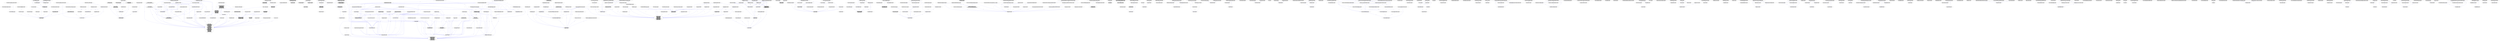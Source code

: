 digraph collapsedGraph {
"there is no champagne (Total: 0 interaction(s)):\nYou could bring back champagne (0 interaction(s))\nthere is no champagne (0 interaction(s))""WiFi in train would be nice (Total: 0 interaction(s)):\nIt would be good to have onboard wifi (0 interaction(s))\nWiFi in train would be nice (0 interaction(s))""WiFi would be nice (Total: 0 interaction(s)):\nProvide WiFi service (0 interaction(s))\nWiFi would be nice (0 interaction(s))\nIt would be good to have wifi (0 interaction(s))\nwould be great to have WiFi (0 interaction(s))""Food is awful (Total: 0 interaction(s)):\nThe food is awful (0 interaction(s))\nFood is awful (0 interaction(s))\nFood looked awful (0 interaction(s))\nThe food Is of awful quality (0 interaction(s))\nThe food is disgusting (0 interaction(s))\nthe food is terrible (0 interaction(s))\nfood was terrible (0 interaction(s))\nCatering is aweful (0 interaction(s))\nfood is execrable (0 interaction(s))\nfood Was inedible (0 interaction(s))\nfood was awful (0 interaction(s))\nit tasted aweful (0 interaction(s))""seats are too small (Total: 0 interaction(s)):\nseats are too small (0 interaction(s))\nmake some space in seats (0 interaction(s))\nSeating is very cramped (0 interaction(s))""i've missed my flight (Total: 0 interaction(s)):\ni've missed my connection (0 interaction(s))\ni've missed my flight (0 interaction(s))""she hunk up on me (Total: 0 interaction(s)):\nthe agent would you know hung up on me (0 interaction(s))\nshe hunk up on me (0 interaction(s))""seats are shabby (Total: 0 interaction(s)):\nthey are looking taty (0 interaction(s))\nseats are shabby (0 interaction(s))\nReupholster seats (0 interaction(s))\nseats needs to be repaired (0 interaction(s))""Not much plugs (Total: 0 interaction(s)):\ncharging points would be good (0 interaction(s))\ncould do with more electricity points (0 interaction(s))\nNot much plugs (0 interaction(s))""Choice of meal not available (Total: 0 interaction(s)):\nThere should be a choice of meal (0 interaction(s))\nChoice of meal not available (0 interaction(s))""In Magnum there is no food for kids (Total: 0 interaction(s)):\nIn Magnum there is no food for kids (0 interaction(s))\nIn Magnum the food proposed is not child friendly (0 interaction(s))""i've missed my flight through moonport (Total: 0 interaction(s)):\ni've missed my connection through moonport (0 interaction(s))\ni've missed my flight through moonport (0 interaction(s))""she makes a mistake (Total: 0 interaction(s)):\nshe makes a mistake (0 interaction(s))\nyour represent on the makes a mistake (0 interaction(s))""You could bring back hot meals in leisure select (Total: 0 interaction(s)):\nYou could bring back hot meals in leisure select (0 interaction(s))\nWe would welcome back the hot meal in leisure select (0 interaction(s))""Not much plugs to work (Total: 0 interaction(s)):\nneed power supply at every seat (0 interaction(s))\ncould do with more electricity points to charge laptop (0 interaction(s))\ncharging points on train would be good (0 interaction(s))\nNot much plugs to work (0 interaction(s))""Allow name changes on tickets (Total: 0 interaction(s)):\nAllow name changes on tickets (0 interaction(s))\nName changes on tickets should be allowed (0 interaction(s))""healthier food (Total: 0 interaction(s)):\nHealthier foods (0 interaction(s))\nplease provide better choice of healthy options (0 interaction(s))\nhealthier food (0 interaction(s))""the guy was rude (Total: 0 interaction(s)):\nthe guy was rude (0 interaction(s))\ni thought she was route (0 interaction(s))""Bad food (Total: 0 interaction(s)):\nBetter food needed (0 interaction(s))\nfood are low standard (0 interaction(s))\nthe food sold in the buffet is sub standard (0 interaction(s))\nImprovements in food are needed (0 interaction(s))\nBetter food in the lounge (0 interaction(s))\nfood is not good (0 interaction(s))\nQuasigo can offer better food (0 interaction(s))\nBad food (0 interaction(s))\nBetter food would be good (0 interaction(s))\nthe meals were not good dishes (0 interaction(s))\nBetter food (0 interaction(s))\nPoor food (0 interaction(s))\nfood was bad (0 interaction(s))\nThere 's no normal food (0 interaction(s))\nbetter food would be good (0 interaction(s))\nIt would be good to have better food (0 interaction(s))\nimprove the food (0 interaction(s))\nSell better food (0 interaction(s))\nFood need to be improved (0 interaction(s))\nFood is poor (0 interaction(s))\nfood can be improved (0 interaction(s))\nFood could be better (0 interaction(s))\nFood is bad (0 interaction(s))\nThe food is in need of a improvement (0 interaction(s))\nFood is disappointing (0 interaction(s))\nImprove the food that you offer (0 interaction(s))\nquality of food limited (0 interaction(s))\nImprove the food (0 interaction(s))\nfood could be improved (0 interaction(s))\nfood is sub standard (0 interaction(s))\nfood is poor (0 interaction(s))\nDo n't like the food (0 interaction(s))\nfood not great (0 interaction(s))\nFood is weak (0 interaction(s))\nfood could be better (0 interaction(s))\nTime for the food improved (0 interaction(s))""the guy was absolutely rude (Total: 0 interaction(s)):\ni thought she was very route (0 interaction(s))\nthe guy was absolutely rude (0 interaction(s))""FREE WIFI (Total: 0 interaction(s)):\nFREE WIFI (0 interaction(s))\nIt could be improved by adding free Internet access (0 interaction(s))\nhave free WiFi (0 interaction(s))""need power supply at every seat in business (Total: 0 interaction(s)):\nPhone charging points on train would be good (0 interaction(s))\nneed power supply at every seat in business (0 interaction(s))""Wifi in standard class (Total: 0 interaction(s)):\nWifi in standard class (0 interaction(s))\nBring WiFi to the main carriages (0 interaction(s))""More flexible tickets (Total: 0 interaction(s)):\nmore ticket flexibility (0 interaction(s))\nMore flexible tickets (0 interaction(s))""More suitcase space (Total: 0 interaction(s)):\nMore suitcase space (0 interaction(s))\nWould welcome extra luggage space (0 interaction(s))\nlimited luggage space (0 interaction(s))\nlittle baggage space (0 interaction(s))\nThere is not enough space for luggage (0 interaction(s))\nneeds large luggage space (0 interaction(s))""Not enough special deals (Total: 0 interaction(s)):\nmake more offers for tickets (0 interaction(s))\nNot enough special deals (0 interaction(s))""no hot food (Total: 0 interaction(s)):\nno hot food (0 interaction(s))\nHot meal on all trips (0 interaction(s))\nHot snacks would be an improvement (0 interaction(s))""toilets cleaned (Total: 0 interaction(s)):\ntoilets were dirty (0 interaction(s))\ntoilet hygiene non existing (0 interaction(s))\ntoilets cleaned (0 interaction(s))""not enough space (Total: 0 interaction(s)):\nnot enough space (0 interaction(s))\nThe space is small (0 interaction(s))""the service is bad (Total: 0 interaction(s)):\nthis is poor services (0 interaction(s))\nthe service is bad (0 interaction(s))""modernize the train (Total: 0 interaction(s)):\nTime for the trains to be updated (0 interaction(s))\nNew updated train would be nice (0 interaction(s))\ntrains could use updating (0 interaction(s))\nmodernize the train (0 interaction(s))""Food is poor now (Total: 0 interaction(s)):\nFood is poor now (0 interaction(s))\nThe food offering is in need of a improvement (0 interaction(s))\nbetter food on train would be good (0 interaction(s))""cheaper tickets at shorter notice (Total: 0 interaction(s)):\ncheaper tickets at shorter notice (0 interaction(s))\nMore cheap tickets deals at odd moments , (0 interaction(s))""Food fat (Total: 0 interaction(s)):\nfood is unhealthy (0 interaction(s))\nFood heavy (0 interaction(s))\nFood fat (0 interaction(s))""seats are uncomfortable (Total: 0 interaction(s)):\nseats not comfortableGenerally (0 interaction(s))\nSeating could be more comfortable (0 interaction(s))\nSeats need to be more comfortable (0 interaction(s))\nseats are uncomfortable (0 interaction(s))""Food is very poor now (Total: 0 interaction(s)):\nFood is very poor now (0 interaction(s))\nThe food offering is in need of a serious improvement (0 interaction(s))""there is no food for kids (Total: 0 interaction(s)):\nthere is no food for kids (0 interaction(s))\nthe food proposed is not child friendly (0 interaction(s))""Food is very poor (Total: 0 interaction(s)):\nFood is very poor (0 interaction(s))\nThe food is in need of a serious improvement (0 interaction(s))""why are they keep on my back (Total: 0 interaction(s)):\nwhy did n't they just gave me my bag (0 interaction(s))\nwhy are they keep on my back (0 interaction(s))""no enough options (Total: 0 interaction(s)):\nFood options have room for improvement (0 interaction(s))\nno enough options (0 interaction(s))\nExpand the meal options (0 interaction(s))\nOffer a wider variety of food (0 interaction(s))\nThe food choices are limted (0 interaction(s))\ndiversity of food limited (0 interaction(s))\nmore food selection (0 interaction(s))\nmore choice of food (0 interaction(s))\nbetter food selection (0 interaction(s))\nMore variety of food would improve service (0 interaction(s))\nMore choice of food (0 interaction(s))\nbetter food choices (0 interaction(s))\nFood could be with more choice (0 interaction(s))\nBetter food selection (0 interaction(s))""fresh coffee is nicer than instant coffee (Total: 0 interaction(s)):\nfresh coffee is nicer than instant coffee (0 interaction(s))\nThere should be a proper expresso machine , (0 interaction(s))""seats are small (Total: 0 interaction(s)):\nmake space in seats (0 interaction(s))\nseats are small (0 interaction(s))\nSeating is cramped (0 interaction(s))""Tickets very expensive (Total: 0 interaction(s)):\nTicket Prices are too high (0 interaction(s))\nTickets very expensive (0 interaction(s))\ntickets are too expensive (0 interaction(s))""You could bring back hot meals (Total: 0 interaction(s)):\nYou could bring back hot meals (0 interaction(s))\npoor to have stopped serving a hot meal (0 interaction(s))\nWe would welcome back the hot meal (0 interaction(s))""More choice of drink (Total: 0 interaction(s)):\nMore choice of drink (0 interaction(s))\nbetter drinks selection (0 interaction(s))""better web service (Total: 0 interaction(s)):\nQuasigo can offer better Internet (0 interaction(s))\nbetter web service (0 interaction(s))""Expand the meal options in the cafe car (Total: 0 interaction(s)):\nMore variety of food at buffet car would improve service (0 interaction(s))\nExpand the meal options in the cafe car (0 interaction(s))""I wd hav liked a vegan meal (Total: 0 interaction(s)):\nI wd hav liked a vegan meal (0 interaction(s))\nvegan food would be awesome (0 interaction(s))""Food too fat (Total: 0 interaction(s)):\non board food is unhealthy (0 interaction(s))\nfood is v . unhealthy (0 interaction(s))\nFood too heavy (0 interaction(s))\nFood too fat (0 interaction(s))""quality of food could be much better (Total: 0 interaction(s)):\nquality of food could be much better (0 interaction(s))\nquality of food at the bar are low standard (0 interaction(s))""they wanna charge me a hundred and fifty dollars (Total: 0 interaction(s)):\nthey wanna charge me a hundred and fifty dollars (0 interaction(s))\ni'm being told we're gonna have to say a larger than fifty dollars (0 interaction(s))\nnow they got didn't want to try to be another hundred and fifty something though (0 interaction(s))""cheaper tickets (Total: 0 interaction(s)):\nTicket was expensive (0 interaction(s))\ndecrease your prices (0 interaction(s))\nPrices are high on tickets (0 interaction(s))\nLower the price of the tickets (0 interaction(s))\ncheaper tickets (0 interaction(s))\nReduce ticket prices (0 interaction(s))\ntickets not cheap (0 interaction(s))\nSelling cheaper tickets (0 interaction(s))\ntickets are expensive (0 interaction(s))\nLower the fares (0 interaction(s))\nThe tickets are expensive (0 interaction(s))\nyou must make cheaper tickets available (0 interaction(s))\nTickets are expensive (0 interaction(s))\nlower the price of ticket (0 interaction(s))\nTickets expensive (0 interaction(s))\nTicket Prices are high (0 interaction(s))""food could be much better (Total: 0 interaction(s)):\nquality of food are low standard (0 interaction(s))\nBetter food on the train needed (0 interaction(s))\nfood is as always not good (0 interaction(s))\nfood could be much better (0 interaction(s))\nThere 's no normal food anywhere (0 interaction(s))\nquality of food could be better (0 interaction(s))""tea would be a welcome addition (Total: 0 interaction(s)):\nThere should be a good english tea (0 interaction(s))\ntea would be a welcome addition (0 interaction(s))""food was very bad (Total: 0 interaction(s)):\nImprovements in food are greatly needed (0 interaction(s))\nFood on the train is awful (0 interaction(s))\nfood Was basically inedible (0 interaction(s))\nfood in all classes is execrable (0 interaction(s))\nfood was very bad (0 interaction(s))\nFood is really weak (0 interaction(s))\nfood in the bar was awful (0 interaction(s))\nThe food on board is disgusting (0 interaction(s))\nFresher food in the dining car (0 interaction(s))\nFood is very disappointing (0 interaction(s))\nfood available on board was terrible (0 interaction(s))""no snacks offered (Total: 0 interaction(s)):\nno snacks offered (0 interaction(s))\nsnacks would be a welcome addition (0 interaction(s))\nhave snacks available (0 interaction(s))""healthier food in the lounge (Total: 0 interaction(s)):\nhealthier food in the lounge (0 interaction(s))\nHealthier foods at the bar buffet (0 interaction(s))""its overpriced (Total: 0 interaction(s)):\nits overpriced (0 interaction(s))\nit is expensive (0 interaction(s))""terrible customer service (Total: 0 interaction(s)):\ncustomer service is terrible (0 interaction(s))\nterrible customer service (0 interaction(s))""because I was sick your penalizing me (Total: 0 interaction(s)):\nbecause I was sick your penalizing me (0 interaction(s))\nbecause I could n't travel your penalizing me (0 interaction(s))""my flight is delayed (Total: 0 interaction(s)):\nmy flight is delayed (0 interaction(s))\nmy played it's been delayed (0 interaction(s))""because I was sick your penalizing me a hundred and fifty dollars (Total: 0 interaction(s)):\nbecause I could n't travel your penalizing me a hundred and fifty dollars (0 interaction(s))\nbecause I was sick your penalizing me a hundred and fifty dollars (0 interaction(s))""Almost confortable except luggage space (Total: 0 interaction(s)):\nAlmost confortable except luggage space (0 interaction(s))""seats are quite shabby (Total: 0 interaction(s)):\nseats are quite shabby (0 interaction(s))""seats in business class are quite shabby (Total: 0 interaction(s)):\nseats in business class are quite shabby (0 interaction(s))""seats in business class are shabby (Total: 0 interaction(s)):\nseats in business class are shabby (0 interaction(s))""This has to be fixed (Total: 0 interaction(s)):\nThis has to be fixed (0 interaction(s))""toilets were very dirty (Total: 0 interaction(s)):\ntoilets were very dirty (0 interaction(s))""This really has to be fixed (Total: 0 interaction(s)):\nThis really has to be fixed (0 interaction(s))""food has changed in standard magnum class (Total: 0 interaction(s)):\nfood has changed in standard magnum class (0 interaction(s))""to be able to put ticket on my smartphone (Total: 0 interaction(s)):\nto be able to put ticket on my smartphone (0 interaction(s))""your food has changed in standard magnum class (Total: 0 interaction(s)):\nyour food has changed in standard magnum class (0 interaction(s))""food has changed (Total: 0 interaction(s)):\nfood has changed (0 interaction(s))""your food has changed (Total: 0 interaction(s)):\nyour food has changed (0 interaction(s))""Allocated carriages for people travelling with dogs (Total: 0 interaction(s)):\nAllocated carriages for people travelling with dogs (0 interaction(s))""carriages for people travelling with dogs (Total: 0 interaction(s)):\ncarriages for people travelling with dogs (0 interaction(s))""Savory snacks in the waiting room in Moonport - horrible (Total: 0 interaction(s)):\nSavory snacks in the waiting room in Moonport - horrible (0 interaction(s))""it's impossible to make a call (Total: 0 interaction(s)):\nit's impossible to make a call (0 interaction(s))""have kid - friendly coaches (Total: 0 interaction(s)):\nhave kid - friendly coaches (0 interaction(s))""snacks - horrible (Total: 0 interaction(s)):\nsnacks - horrible (0 interaction(s))""Savory snacks - horrible (Total: 0 interaction(s)):\nSavory snacks - horrible (0 interaction(s))""i'm on day three in narnia without my back (Total: 0 interaction(s)):\ni'm on day three in narnia without my back (0 interaction(s))""the round trip fare went to three hundred and forty dollars (Total: 0 interaction(s)):\nthe round trip fare went to three hundred and forty dollars (0 interaction(s))""Savory snacks in the waiting room - horrible (Total: 0 interaction(s)):\nSavory snacks in the waiting room - horrible (0 interaction(s))""better rewards for frequent travellers (Total: 0 interaction(s)):\nbetter rewards for frequent travellers (0 interaction(s))""Name changes on tickets should be allowed for a fee (Total: 0 interaction(s)):\nName changes on tickets should be allowed for a fee (0 interaction(s))""have free WiFi on board (Total: 0 interaction(s)):\nhave free WiFi on board (0 interaction(s))""Food in resto seems to have gone downhill (Total: 0 interaction(s)):\nFood in resto seems to have gone downhill (0 interaction(s))""carriages on certain trains for people travelling with dogs (Total: 0 interaction(s)):\ncarriages on certain trains for people travelling with dogs (0 interaction(s))""Allocated carriages on certain trains for people travelling with dogs (Total: 0 interaction(s)):\nAllocated carriages on certain trains for people travelling with dogs (0 interaction(s))""Tickets always very expensive (Total: 0 interaction(s)):\nTickets always very expensive (0 interaction(s))""i've been on hold for a long time (Total: 0 interaction(s)):\ni've been on hold for a long time (0 interaction(s))""semi - flexible tickets that are cheaper (Total: 0 interaction(s)):\nsemi - flexible tickets that are cheaper (0 interaction(s))""its cold (Total: 0 interaction(s)):\nits cold (0 interaction(s))""semi - flexible tickets that are much cheaper (Total: 0 interaction(s)):\nsemi - flexible tickets that are much cheaper (0 interaction(s))""Do better offers ( more promotions , early bird offers etc ) (Total: 0 interaction(s)):\nDo better offers ( more promotions , early bird offers etc ) (0 interaction(s))""i've been on hold for a really long time (Total: 0 interaction(s)):\ni've been on hold for a really long time (0 interaction(s))""Tickets always expensive (Total: 0 interaction(s)):\nTickets always expensive (0 interaction(s))""lounge not enough seats (Total: 0 interaction(s)):\nlounge not enough seats (0 interaction(s))""Food seems to have gone downhill (Total: 0 interaction(s)):\nFood seems to have gone downhill (0 interaction(s))""why for customer service there's not a phone number (Total: 0 interaction(s)):\nwhy for customer service there's not a phone number (0 interaction(s))""toilet floor dirty (Total: 0 interaction(s)):\ntoilet floor dirty (0 interaction(s))""It would be nice to have a better choice of bread with the meal (Total: 0 interaction(s)):\nIt would be nice to have a better choice of bread with the meal (0 interaction(s))""Food options within the check in zone have room for improvement (Total: 0 interaction(s)):\nFood options within the check in zone have room for improvement (0 interaction(s))""It would be nice to have a better choice of bread (Total: 0 interaction(s)):\nIt would be nice to have a better choice of bread (0 interaction(s))""they're saying that uh they're gonna have to drop a hundred fifty dollars for a ticket (Total: 0 interaction(s)):\nthey're saying that uh they're gonna have to drop a hundred fifty dollars for a ticket (0 interaction(s))""too little space on trains (Total: 0 interaction(s)):\ntoo little space on trains (0 interaction(s))""too little baggage space on trains (Total: 0 interaction(s)):\ntoo little baggage space on trains (0 interaction(s))""too little baggage space (Total: 0 interaction(s)):\ntoo little baggage space (0 interaction(s))""little baggage space on trains (Total: 0 interaction(s)):\nlittle baggage space on trains (0 interaction(s))""not enough ladies toilets at Stars Bridge (Total: 0 interaction(s)):\nnot enough ladies toilets at Stars Bridge (0 interaction(s))""not enough toilets at Stars Bridge (Total: 0 interaction(s)):\nnot enough toilets at Stars Bridge (0 interaction(s))""not enough ladies toilets (Total: 0 interaction(s)):\nnot enough ladies toilets (0 interaction(s))""not enough toilets (Total: 0 interaction(s)):\nnot enough toilets (0 interaction(s))""The trains are badly lit (Total: 0 interaction(s)):\nThe trains are badly lit (0 interaction(s))""she didn't tell me anything about ticketing fee (Total: 0 interaction(s)):\nshe didn't tell me anything about ticketing fee (0 interaction(s))""she didn't tell me anything about two twenty dollar ticketing fee (Total: 0 interaction(s)):\nshe didn't tell me anything about two twenty dollar ticketing fee (0 interaction(s))""it would be easier if the tickets listed boarding time (Total: 0 interaction(s)):\nit would be easier if the tickets listed boarding time (0 interaction(s))""Do n't like the new food (Total: 0 interaction(s)):\nDo n't like the new food (0 interaction(s))""it would be easier if the tickets listed boarding time as well as departure time (Total: 0 interaction(s)):\nit would be easier if the tickets listed boarding time as well as departure time (0 interaction(s))""it would be easier to be on time if the tickets listed boarding time (Total: 0 interaction(s)):\nit would be easier to be on time if the tickets listed boarding time (0 interaction(s))""it would be easier for me if the tickets listed boarding time (Total: 0 interaction(s)):\nit would be easier for me if the tickets listed boarding time (0 interaction(s))""that is like really unacceptable customer service (Total: 0 interaction(s)):\nthat is like really unacceptable customer service (0 interaction(s))""you can't tell her okay you can call back tomorrow and not say but it'll cost you an extra thirty or thirty five dollars (Total: 0 interaction(s)):\nyou can't tell her okay you can call back tomorrow and not say but it'll cost you an extra thirty or thirty five dollars (0 interaction(s))""that is like unacceptable customer service (Total: 0 interaction(s)):\nthat is like unacceptable customer service (0 interaction(s))""it would be easier to be on time if the tickets listed boarding time as well as departure time (Total: 0 interaction(s)):\nit would be easier to be on time if the tickets listed boarding time as well as departure time (0 interaction(s))""Solo seats in standard class (Total: 0 interaction(s)):\nSolo seats in standard class (0 interaction(s))""it would be easier for me if the tickets listed boarding time as well as departure time (Total: 0 interaction(s)):\nit would be easier for me if the tickets listed boarding time as well as departure time (0 interaction(s))""it would be easier for me to be on time if the tickets listed boarding time (Total: 0 interaction(s)):\nit would be easier for me to be on time if the tickets listed boarding time (0 interaction(s))""it would be easier for me to be on time if the tickets listed boarding time as well as departure time (Total: 0 interaction(s)):\nit would be easier for me to be on time if the tickets listed boarding time as well as departure time (0 interaction(s))""quality of food at the bar are very low standard (Total: 0 interaction(s)):\nquality of food at the bar are very low standard (0 interaction(s))""this is ridiculous to spend four hundred dollars then to give you and to um mean get business with no t . v (Total: 0 interaction(s)):\nthis is ridiculous to spend four hundred dollars then to give you and to um mean get business with no t . v (0 interaction(s))""ruins the notion of a leisurely trip (Total: 0 interaction(s)):\nruins the notion of a leisurely trip (0 interaction(s))""Absolutely ruins the notion of a leisurely trip (Total: 0 interaction(s)):\nAbsolutely ruins the notion of a leisurely trip (0 interaction(s))""its limited (Total: 0 interaction(s)):\nits limited (0 interaction(s))""I would like a smoking area (Total: 0 interaction(s)):\nI would like a smoking area (0 interaction(s))""no more pre - dinner drink (Total: 0 interaction(s)):\nno more pre - dinner drink (0 interaction(s))""i'm getting charged all this (Total: 0 interaction(s)):\ni'm getting charged all this (0 interaction(s))""A trolley serving coffee would be a welcome addition to the economy section (Total: 0 interaction(s)):\nA trolley serving coffee would be a welcome addition to the economy section (0 interaction(s))""train is often late (Total: 0 interaction(s)):\ntrain is often late (0 interaction(s))""train is often very late (Total: 0 interaction(s)):\ntrain is often very late (0 interaction(s))""train is late (Total: 0 interaction(s)):\ntrain is late (0 interaction(s))""train is very late (Total: 0 interaction(s)):\ntrain is very late (0 interaction(s))""Was expecting food to be more substantial (Total: 0 interaction(s)):\nWas expecting food to be more substantial (0 interaction(s))""coffee would be a welcome addition (Total: 0 interaction(s)):\ncoffee would be a welcome addition (0 interaction(s))""coffee would be a welcome addition to the economy section (Total: 0 interaction(s)):\ncoffee would be a welcome addition to the economy section (0 interaction(s))""make all tickets refundable (Total: 0 interaction(s)):\nmake all tickets refundable (0 interaction(s))""Was expecting food to be more substantial in standard magnum (Total: 0 interaction(s)):\nWas expecting food to be more substantial in standard magnum (0 interaction(s))""make tickets refundable (Total: 0 interaction(s)):\nmake tickets refundable (0 interaction(s))""its boring (Total: 0 interaction(s)):\nits boring (0 interaction(s))""tea would be a welcome addition to the economy section (Total: 0 interaction(s)):\ntea would be a welcome addition to the economy section (0 interaction(s))""There should be real milk , not fake prepackaged junk (Total: 0 interaction(s)):\nThere should be real milk , not fake prepackaged junk (0 interaction(s))""A trolley serving tea would be a welcome addition to the economy section (Total: 0 interaction(s)):\nA trolley serving tea would be a welcome addition to the economy section (0 interaction(s))""There should be real milk , (Total: 0 interaction(s)):\nThere should be real milk , (0 interaction(s))""needs more large luggage space (Total: 0 interaction(s)):\nneeds more large luggage space (0 interaction(s))""Seating can be improved (Total: 0 interaction(s)):\nSeating can be improved (0 interaction(s))""make tickets exchangeable (Total: 0 interaction(s)):\nmake tickets exchangeable (0 interaction(s))""drink quality has declined over time (Total: 0 interaction(s)):\ndrink quality has declined over time (0 interaction(s))""make all tickets exchangeable (Total: 0 interaction(s)):\nmake all tickets exchangeable (0 interaction(s))""drink quality has declined (Total: 0 interaction(s)):\ndrink quality has declined (0 interaction(s))""Would be a plus if food was warm (Total: 0 interaction(s)):\nWould be a plus if food was warm (0 interaction(s))""not happy with changes to carte blanche system (Total: 0 interaction(s)):\nnot happy with changes to carte blanche system (0 interaction(s))""Would be a plus if food was warm in standard magnum (Total: 0 interaction(s)):\nWould be a plus if food was warm in standard magnum (0 interaction(s))""it seems like it's indefinite when it's going to leave (Total: 0 interaction(s)):\nit seems like it's indefinite when it's going to leave (0 interaction(s))""so be additional one fifty per ticket plus the difference in the fare (Total: 0 interaction(s)):\nso be additional one fifty per ticket plus the difference in the fare (0 interaction(s))""my bag was out there (Total: 0 interaction(s)):\nmy bag was out there (0 interaction(s))""It would be great to have ticket at a reasonable price not only 3 months in advance (Total: 0 interaction(s)):\nIt would be great to have ticket at a reasonable price not only 3 months in advance (0 interaction(s))""It would be great to have ticket at a reasonable price (Total: 0 interaction(s)):\nIt would be great to have ticket at a reasonable price (0 interaction(s))""tickets take up too much ink (Total: 0 interaction(s)):\ntickets take up too much ink (0 interaction(s))""print at home tickets take up too much ink (Total: 0 interaction(s)):\nprint at home tickets take up too much ink (0 interaction(s))""the three hundred dollars you wanna charge us for changing is ridiculous (Total: 0 interaction(s)):\nthe three hundred dollars you wanna charge us for changing is ridiculous (0 interaction(s))""Not enough seating (Total: 0 interaction(s)):\nNot enough seating (0 interaction(s))""the three hundred dollars you wanna charge us for changing is totally ridiculous (Total: 0 interaction(s)):\nthe three hundred dollars you wanna charge us for changing is totally ridiculous (0 interaction(s))""Not much tables (Total: 0 interaction(s)):\nNot much tables (0 interaction(s))""Not much tables to work (Total: 0 interaction(s)):\nNot much tables to work (0 interaction(s))""Food was too fancy for us (Total: 0 interaction(s)):\nFood was too fancy for us (0 interaction(s))""Food was fancy for us (Total: 0 interaction(s)):\nFood was fancy for us (0 interaction(s))""It would be good to have better food in the buffet car (Total: 0 interaction(s)):\nIt would be good to have better food in the buffet car (0 interaction(s))""Not enough seating at Stars Bridge (Total: 0 interaction(s)):\nNot enough seating at Stars Bridge (0 interaction(s))""food in the undercroft bar was awful (Total: 0 interaction(s)):\nfood in the undercroft bar was awful (0 interaction(s))""There should be a proper expresso machine , not that horrible nespresso (Total: 0 interaction(s)):\nThere should be a proper expresso machine , not that horrible nespresso (0 interaction(s))""You could bring back champagne in leisure select (Total: 0 interaction(s)):\nYou could bring back champagne in leisure select (0 interaction(s))""more food selection in the lounges (Total: 0 interaction(s)):\nmore food selection in the lounges (0 interaction(s))""there was no choice between warm and cold dishes on the train (Total: 0 interaction(s)):\nthere was no choice between warm and cold dishes on the train (0 interaction(s))""Bigger portion of food (Total: 0 interaction(s)):\nBigger portion of food (0 interaction(s))""Choice of meal not available by the time cart got to me (Total: 0 interaction(s)):\nChoice of meal not available by the time cart got to me (0 interaction(s))""service on quasi is terrible (Total: 0 interaction(s)):\nservice on quasi is terrible (0 interaction(s))""trains need refurbishment (Total: 0 interaction(s)):\ntrains need refurbishment (0 interaction(s))""my journey has been uncomfortable (Total: 0 interaction(s)):\nmy journey has been uncomfortable (0 interaction(s))""service out of west york beach on quasi is terrible (Total: 0 interaction(s)):\nservice out of west york beach on quasi is terrible (0 interaction(s))""trains are quite shabby (Total: 0 interaction(s)):\ntrains are quite shabby (0 interaction(s))""my journey has been very uncomfortable (Total: 0 interaction(s)):\nmy journey has been very uncomfortable (0 interaction(s))""my journey has been uncomfortable with the person next to me taking up most of the space (Total: 0 interaction(s)):\nmy journey has been uncomfortable with the person next to me taking up most of the space (0 interaction(s))""More space would make a lot of difference (Total: 0 interaction(s)):\nMore space would make a lot of difference (0 interaction(s))""Would be a plus if food was hot (Total: 0 interaction(s)):\nWould be a plus if food was hot (0 interaction(s))""my journey has been very uncomfortable with the person next to me taking up most of the space (Total: 0 interaction(s)):\nmy journey has been very uncomfortable with the person next to me taking up most of the space (0 interaction(s))""Would be a plus if food was hot in standard magnum (Total: 0 interaction(s)):\nWould be a plus if food was hot in standard magnum (0 interaction(s))""trains are shabby (Total: 0 interaction(s)):\ntrains are shabby (0 interaction(s))""this is the fifth call i have made trying to get my ticket (Total: 0 interaction(s)):\nthis is the fifth call i have made trying to get my ticket (0 interaction(s))""drink was terrible (Total: 0 interaction(s)):\ndrink was terrible (0 interaction(s))""drink available on board was terrible (Total: 0 interaction(s)):\ndrink available on board was terrible (0 interaction(s))""Food is really poor (Total: 0 interaction(s)):\nFood is really poor (0 interaction(s))""would be on poor service (Total: 0 interaction(s)):\nwould be on poor service (0 interaction(s))""you could make it much easier to order vegetarian food when booking first class (Total: 0 interaction(s)):\nyou could make it much easier to order vegetarian food when booking first class (0 interaction(s))""We would also welcome back the hot meal in leisure select (Total: 0 interaction(s)):\nWe would also welcome back the hot meal in leisure select (0 interaction(s))""timetable is not always accurate (Total: 0 interaction(s)):\ntimetable is not always accurate (0 interaction(s))""timetable is not accurate (Total: 0 interaction(s)):\ntimetable is not accurate (0 interaction(s))""you could make it much easier to order vegetarian food (Total: 0 interaction(s)):\nyou could make it much easier to order vegetarian food (0 interaction(s))""better air - conditioning would make a lot of difference (Total: 0 interaction(s)):\nbetter air - conditioning would make a lot of difference (0 interaction(s))""you could make it easier to order vegetarian food when booking first class (Total: 0 interaction(s)):\nyou could make it easier to order vegetarian food when booking first class (0 interaction(s))""you could make it easier to order vegetarian food (Total: 0 interaction(s)):\nyou could make it easier to order vegetarian food (0 interaction(s))""is gonna cost five hundred dollars more than what he originally paid (Total: 0 interaction(s)):\nis gonna cost five hundred dollars more than what he originally paid (0 interaction(s))""is gonna cost five hundred dollars more (Total: 0 interaction(s)):\nis gonna cost five hundred dollars more (0 interaction(s))""you're not gonna give us any l also whatsoever (Total: 0 interaction(s)):\nyou're not gonna give us any l also whatsoever (0 interaction(s))""the book was in two different totally select (Total: 0 interaction(s)):\nthe book was in two different totally select (0 interaction(s))""you're not gonna give us any l also whatsoever on on the fact that we are uh connected to narnia (Total: 0 interaction(s)):\nyou're not gonna give us any l also whatsoever on on the fact that we are uh connected to narnia (0 interaction(s))""the service is so bad (Total: 0 interaction(s)):\nthe service is so bad (0 interaction(s))""The food choices are quite limted (Total: 0 interaction(s)):\nThe food choices are quite limted (0 interaction(s))""there weren't many flights (Total: 0 interaction(s)):\nthere weren't many flights (0 interaction(s))""I could only print ticket (Total: 0 interaction(s)):\nI could only print ticket (0 interaction(s))""limited luggage space so would not recommend if travelling with large (Total: 0 interaction(s)):\nlimited luggage space so would not recommend if travelling with large (0 interaction(s))""it would be better if there were staff walking around selling snacks (Total: 0 interaction(s)):\nit would be better if there were staff walking around selling snacks (0 interaction(s))""i can't believe that if someone is medically unable to fly you're gonna charge me as much as what the ticket costs (Total: 0 interaction(s)):\ni can't believe that if someone is medically unable to fly you're gonna charge me as much as what the ticket costs (0 interaction(s))""it was it twenty nine minute wait (Total: 0 interaction(s)):\nit was it twenty nine minute wait (0 interaction(s))""Food is a bit boring (Total: 0 interaction(s)):\nFood is a bit boring (0 interaction(s))""Food is boring (Total: 0 interaction(s)):\nFood is boring (0 interaction(s))""you book something six months in advance and then you guys change it that your whim (Total: 0 interaction(s)):\nyou book something six months in advance and then you guys change it that your whim (0 interaction(s))""my bag i don't know where it is (Total: 0 interaction(s)):\nmy bag i don't know where it is (0 interaction(s))""More cheap tickets deals at odd moments , not just when booked in advance (Total: 0 interaction(s)):\nMore cheap tickets deals at odd moments , not just when booked in advance (0 interaction(s))""More cheap tickets deals , not just when booked in advance (Total: 0 interaction(s)):\nMore cheap tickets deals , not just when booked in advance (0 interaction(s))""More cheap tickets deals , (Total: 0 interaction(s)):\nMore cheap tickets deals , (0 interaction(s))""i can't believe that if someone is unable to fly you're gonna charge me as much as what the ticket costs (Total: 0 interaction(s)):\ni can't believe that if someone is unable to fly you're gonna charge me as much as what the ticket costs (0 interaction(s))""if someone is medically unable to fly you're gonna charge me as much as what the ticket costs (Total: 0 interaction(s)):\nif someone is medically unable to fly you're gonna charge me as much as what the ticket costs (0 interaction(s))""if someone is unable to fly you're gonna charge me as much as what the ticket costs (Total: 0 interaction(s)):\nif someone is unable to fly you're gonna charge me as much as what the ticket costs (0 interaction(s))""The space currently is small (Total: 0 interaction(s)):\nThe space currently is small (0 interaction(s))""The space is too small (Total: 0 interaction(s)):\nThe space is too small (0 interaction(s))""The space currently is too small (Total: 0 interaction(s)):\nThe space currently is too small (0 interaction(s))""Food is more or less the same every journey (Total: 0 interaction(s)):\nFood is more or less the same every journey (0 interaction(s))""Food is more or less the same (Total: 0 interaction(s)):\nFood is more or less the same (0 interaction(s))""better taxi service (Total: 0 interaction(s)):\nbetter taxi service (0 interaction(s))""better taxi service at the other end (Total: 0 interaction(s)):\nbetter taxi service at the other end (0 interaction(s))""need power supply (Total: 0 interaction(s)):\nneed power supply (0 interaction(s))""they Are slow (Total: 0 interaction(s)):\nthey Are slow (0 interaction(s))""you guys have zero customer satisfaction (Total: 0 interaction(s)):\nyou guys have zero customer satisfaction (0 interaction(s))""taxi service through Quasigo not available (Total: 0 interaction(s)):\ntaxi service through Quasigo not available (0 interaction(s))""taxi service not available (Total: 0 interaction(s)):\ntaxi service not available (0 interaction(s))""Food could be a bit better in standard leisure (Total: 0 interaction(s)):\nFood could be a bit better in standard leisure (0 interaction(s))""Introduce a season ticket (Total: 0 interaction(s)):\nIntroduce a season ticket (0 interaction(s))""Introduce a season ticket for weekly travellers (Total: 0 interaction(s)):\nIntroduce a season ticket for weekly travellers (0 interaction(s))""one of my bags arrived and i don't want to not (Total: 0 interaction(s)):\none of my bags arrived and i don't want to not (0 interaction(s))""i'm frustrated with whoever continues to give me a crappy answer (Total: 0 interaction(s)):\ni'm frustrated with whoever continues to give me a crappy answer (0 interaction(s))""The ticket machine always has problems (Total: 0 interaction(s)):\nThe ticket machine always has problems (0 interaction(s))""The ticket machine has problems (Total: 0 interaction(s)):\nThe ticket machine has problems (0 interaction(s))""Food could be a bit better (Total: 0 interaction(s)):\nFood could be a bit better (0 interaction(s))""Food could be better in standard leisure (Total: 0 interaction(s)):\nFood could be better in standard leisure (0 interaction(s))""Quasigo is filthy (Total: 0 interaction(s)):\nQuasigo is filthy (0 interaction(s))""snack is ridiculous (Total: 0 interaction(s)):\nsnack is ridiculous (0 interaction(s))""snack in your Standard Magnum class is ridiculous (Total: 0 interaction(s)):\nsnack in your Standard Magnum class is ridiculous (0 interaction(s))""More child friendly (Total: 0 interaction(s)):\nMore child friendly (0 interaction(s))""year automated system it's horrible (Total: 0 interaction(s)):\nyear automated system it's horrible (0 interaction(s))""Bring back the nice food (Total: 0 interaction(s)):\nBring back the nice food (0 interaction(s))""I always get the same tasteless food (Total: 0 interaction(s)):\nI always get the same tasteless food (0 interaction(s))""not enough vegetables (Total: 0 interaction(s)):\nnot enough vegetables (0 interaction(s))""Food quality has declined over time (Total: 0 interaction(s)):\nFood quality has declined over time (0 interaction(s))""Low fat sandwiches (Total: 0 interaction(s)):\nLow fat sandwiches (0 interaction(s))""it fell in organized (Total: 0 interaction(s)):\nit fell in organized (0 interaction(s))""Food quality has declined (Total: 0 interaction(s)):\nFood quality has declined (0 interaction(s))""i am tired of quasi airlines people acting like idiots (Total: 0 interaction(s)):\ni am tired of quasi airlines people acting like idiots (0 interaction(s))""Passageway within train too narrow for people to get through with luggage (Total: 0 interaction(s)):\nPassageway within train too narrow for people to get through with luggage (0 interaction(s))""Passageway too narrow (Total: 0 interaction(s)):\nPassageway too narrow (0 interaction(s))""You need to be more flexible in terms of change of ticket even if not flexible (Total: 0 interaction(s)):\nYou need to be more flexible in terms of change of ticket even if not flexible (0 interaction(s))""Passageway within train too narrow (Total: 0 interaction(s)):\nPassageway within train too narrow (0 interaction(s))""You need to be more flexible in terms of change of ticket (Total: 0 interaction(s)):\nYou need to be more flexible in terms of change of ticket (0 interaction(s))""i am so tired of quasi airlines people acting like idiots (Total: 0 interaction(s)):\ni am so tired of quasi airlines people acting like idiots (0 interaction(s))""Passageway too narrow for people to get through with luggage (Total: 0 interaction(s)):\nPassageway too narrow for people to get through with luggage (0 interaction(s))""healthier food in the train (Total: 0 interaction(s)):\nhealthier food in the train (0 interaction(s))""I was provided with a very mediocre vegetarian dinner (Total: 0 interaction(s)):\nI was provided with a very mediocre vegetarian dinner (0 interaction(s))""I was provided with a very mediocre dinner (Total: 0 interaction(s)):\nI was provided with a very mediocre dinner (0 interaction(s))""I was provided with a mediocre vegetarian dinner (Total: 0 interaction(s)):\nI was provided with a mediocre vegetarian dinner (0 interaction(s))""Better vegetarian food (Total: 0 interaction(s)):\nBetter vegetarian food (0 interaction(s))""I was provided with a mediocre dinner (Total: 0 interaction(s)):\nI was provided with a mediocre dinner (0 interaction(s))""cheaper standard tickets (Total: 0 interaction(s)):\ncheaper standard tickets (0 interaction(s))""cheaper tickets on friday (Total: 0 interaction(s)):\ncheaper tickets on friday (0 interaction(s))""Toilet tissue quality is bad (Total: 0 interaction(s)):\nToilet tissue quality is bad (0 interaction(s))""Toilet tissue is bad (Total: 0 interaction(s)):\nToilet tissue is bad (0 interaction(s))""cheaper standard tickets on friday (Total: 0 interaction(s)):\ncheaper standard tickets on friday (0 interaction(s))""Toilet tissue quality is famously bad (Total: 0 interaction(s)):\nToilet tissue quality is famously bad (0 interaction(s))""Toilet tissue is famously bad (Total: 0 interaction(s)):\nToilet tissue is famously bad (0 interaction(s))""they wanna charge me a hundred and fifty dollars change the ticket (Total: 0 interaction(s)):\nthey wanna charge me a hundred and fifty dollars change the ticket (0 interaction(s))""seats are stunningly uncomfortable (Total: 0 interaction(s)):\nseats are stunningly uncomfortable (0 interaction(s))""she can't put my ticket that i just buy (Total: 0 interaction(s)):\nshe can't put my ticket that i just buy (0 interaction(s))""she can't put my ticket (Total: 0 interaction(s)):\nshe can't put my ticket (0 interaction(s))""I always get tasteless food (Total: 0 interaction(s)):\nI always get tasteless food (0 interaction(s))""the flight was diverted stars bridge (Total: 0 interaction(s)):\nthe flight was diverted stars bridge (0 interaction(s))""the flight was diverted (Total: 0 interaction(s)):\nthe flight was diverted (0 interaction(s))""she can't put my ticket that i just buy like a couple months ago (Total: 0 interaction(s)):\nshe can't put my ticket that i just buy like a couple months ago (0 interaction(s))""Child meal not suitable (Total: 0 interaction(s)):\nChild meal not suitable (0 interaction(s))""it is a disgrace (Total: 0 interaction(s)):\nit is a disgrace (0 interaction(s))""currently it is a disgrace (Total: 0 interaction(s)):\ncurrently it is a disgrace (0 interaction(s))""the person that reinstated the reservation yesterday reinstated the wrong one (Total: 0 interaction(s)):\nthe person that reinstated the reservation yesterday reinstated the wrong one (0 interaction(s))""the person that reinstated the reservation reinstated the wrong one (Total: 0 interaction(s)):\nthe person that reinstated the reservation reinstated the wrong one (0 interaction(s))""the person reinstated the wrong one (Total: 0 interaction(s)):\nthe person reinstated the wrong one (0 interaction(s))""no enough French products (Total: 0 interaction(s)):\nno enough French products (0 interaction(s))""i cannot get a play change in the first class (Total: 0 interaction(s)):\ni cannot get a play change in the first class (0 interaction(s))""i cannot get a confirm play change in the first class (Total: 0 interaction(s)):\ni cannot get a confirm play change in the first class (0 interaction(s))""the Internet there is always tricky (Total: 0 interaction(s)):\nthe Internet there is always tricky (0 interaction(s))""have bigger mugs for coffee (Total: 0 interaction(s)):\nhave bigger mugs for coffee (0 interaction(s))""i cannot get a play change (Total: 0 interaction(s)):\ni cannot get a play change (0 interaction(s))""i cannot get a confirm play change (Total: 0 interaction(s)):\ni cannot get a confirm play change (0 interaction(s))""the time to change dramatically (Total: 0 interaction(s)):\nthe time to change dramatically (0 interaction(s))""consider an adults only quiet coach (Total: 0 interaction(s)):\nconsider an adults only quiet coach (0 interaction(s))""have quiet coaches (Total: 0 interaction(s)):\nhave quiet coaches (0 interaction(s))""There wasn't any proper food in the lounge (Total: 0 interaction(s)):\nThere wasn't any proper food in the lounge (0 interaction(s))""you can't change policy over uh surcharge (Total: 0 interaction(s)):\nyou can't change policy over uh surcharge (0 interaction(s))""the Internet is always tricky (Total: 0 interaction(s)):\nthe Internet is always tricky (0 interaction(s))""There wasn't any proper food (Total: 0 interaction(s)):\nThere wasn't any proper food (0 interaction(s))""the Internet is tricky (Total: 0 interaction(s)):\nthe Internet is tricky (0 interaction(s))""have bigger mugs for tea (Total: 0 interaction(s)):\nhave bigger mugs for tea (0 interaction(s))""more choice of hot food would be nice (Total: 0 interaction(s)):\nmore choice of hot food would be nice (0 interaction(s))""Tickets are way too expensive (Total: 0 interaction(s)):\nTickets are way too expensive (0 interaction(s))""Reinstate a decent breakfast (Total: 0 interaction(s)):\nReinstate a decent breakfast (0 interaction(s))""it is too expensive (Total: 0 interaction(s)):\nit is too expensive (0 interaction(s))""Offer a wider variety of snacks (Total: 0 interaction(s)):\nOffer a wider variety of snacks (0 interaction(s))""give us the option to pay for a better meal (Total: 0 interaction(s)):\ngive us the option to pay for a better meal (0 interaction(s))""Reinstate a decent breakfast in standard magnum (Total: 0 interaction(s)):\nReinstate a decent breakfast in standard magnum (0 interaction(s))""The Quasigo train was dirty (Total: 0 interaction(s)):\nThe Quasigo train was dirty (0 interaction(s))""The Quasigo train was very dirty (Total: 0 interaction(s)):\nThe Quasigo train was very dirty (0 interaction(s))""different people say different things (Total: 0 interaction(s)):\ndifferent people say different things (0 interaction(s))""ticket prices can sometimes be too expensive (Total: 0 interaction(s)):\nticket prices can sometimes be too expensive (0 interaction(s))""ticket prices can sometimes be expensive (Total: 0 interaction(s)):\nticket prices can sometimes be expensive (0 interaction(s))""i was just told us for the cost me a hundred fifty dollars a ticket to change my tickets (Total: 0 interaction(s)):\ni was just told us for the cost me a hundred fifty dollars a ticket to change my tickets (0 interaction(s))""Allow fully flexible economy tickets (Total: 0 interaction(s)):\nAllow fully flexible economy tickets (0 interaction(s))""Allow flexible economy tickets (Total: 0 interaction(s)):\nAllow flexible economy tickets (0 interaction(s))""possibility to close the lights in the morning train (Total: 0 interaction(s)):\npossibility to close the lights in the morning train (0 interaction(s))""Ecomony seats not comfortableGenerally (Total: 0 interaction(s)):\nEcomony seats not comfortableGenerally (0 interaction(s))""possibility to close the lights in the train (Total: 0 interaction(s)):\npossibility to close the lights in the train (0 interaction(s))""You could open the ticket office earlier (Total: 0 interaction(s)):\nYou could open the ticket office earlier (0 interaction(s))""possibility to close the lights (Total: 0 interaction(s)):\npossibility to close the lights (0 interaction(s))""List of available meals (Total: 0 interaction(s)):\nList of available meals (0 interaction(s))""they change the to area life without really imparting to see if that was going to work press (Total: 0 interaction(s)):\nthey change the to area life without really imparting to see if that was going to work press (0 interaction(s))""they change the to area life (Total: 0 interaction(s)):\nthey change the to area life (0 interaction(s))""Food choice is sometimes weird (Total: 0 interaction(s)):\nFood choice is sometimes weird (0 interaction(s))""the fare was ridiculous (Total: 0 interaction(s)):\nthe fare was ridiculous (0 interaction(s))""Food choice is weird (Total: 0 interaction(s)):\nFood choice is weird (0 interaction(s))""List of available snacks (Total: 0 interaction(s)):\nList of available snacks (0 interaction(s))""no hot food on the train (Total: 0 interaction(s)):\nno hot food on the train (0 interaction(s))""wine selection poor (Total: 0 interaction(s)):\nwine selection poor (0 interaction(s))""Appalling crush to board train (Total: 0 interaction(s)):\nAppalling crush to board train (0 interaction(s))""why on earth am my getting charge five dollars for thing i left leaning flight (Total: 0 interaction(s)):\nwhy on earth am my getting charge five dollars for thing i left leaning flight (0 interaction(s))""why on earth am my getting charge five dollars (Total: 0 interaction(s)):\nwhy on earth am my getting charge five dollars (0 interaction(s))""Same day cheap standby tickets (Total: 0 interaction(s)):\nSame day cheap standby tickets (0 interaction(s))""Ecomony seats not very comfortableGenerally (Total: 0 interaction(s)):\nEcomony seats not very comfortableGenerally (0 interaction(s))""Fresher food (Total: 0 interaction(s)):\nFresher food (0 interaction(s))""allow different classes to be combined on the same booking (Total: 0 interaction(s)):\nallow different classes to be combined on the same booking (0 interaction(s))""Bring back the welcome drink (Total: 0 interaction(s)):\nBring back the welcome drink (0 interaction(s))""No considerations for the needs of passengers with small children (Total: 0 interaction(s)):\nNo considerations for the needs of passengers with small children (0 interaction(s))""I always get bland food (Total: 0 interaction(s)):\nI always get bland food (0 interaction(s))""she hunk up on me again (Total: 0 interaction(s)):\nshe hunk up on me again (0 interaction(s))""I always get the same bland food (Total: 0 interaction(s)):\nI always get the same bland food (0 interaction(s))""allow different classes to be combined (Total: 0 interaction(s)):\nallow different classes to be combined (0 interaction(s))""Need internet access (Total: 0 interaction(s)):\nNeed internet access (0 interaction(s))""Need wifi internet access (Total: 0 interaction(s)):\nNeed wifi internet access (0 interaction(s))""the train was overbooked (Total: 0 interaction(s)):\nthe train was overbooked (0 interaction(s))""the pet penalty for planning ahead (Total: 0 interaction(s)):\nthe pet penalty for planning ahead (0 interaction(s))""it seems to me the pet penalty for planning ahead (Total: 0 interaction(s)):\nit seems to me the pet penalty for planning ahead (0 interaction(s))""the further ahead you plan the worse your situation is (Total: 0 interaction(s)):\nthe further ahead you plan the worse your situation is (0 interaction(s))""Spaces between seats are narrow (Total: 0 interaction(s)):\nSpaces between seats are narrow (0 interaction(s))""price paid for a single journey at 200$ (Total: 0 interaction(s)):\nprice paid for a single journey at 200$ (0 interaction(s))""Spaces between seats are very narrow (Total: 0 interaction(s)):\nSpaces between seats are very narrow (0 interaction(s))""food could be better in business (Total: 0 interaction(s)):\nfood could be better in business (0 interaction(s))""Zero value for money (Total: 0 interaction(s)):\nZero value for money (0 interaction(s))""price paid for a single journey Moonport - Stars Bridge at 200$ (Total: 0 interaction(s)):\nprice paid for a single journey Moonport - Stars Bridge at 200$ (0 interaction(s))""trains could use some updating (Total: 0 interaction(s)):\ntrains could use some updating (0 interaction(s))""better charging for electronics (Total: 0 interaction(s)):\nbetter charging for electronics (0 interaction(s))""on board food is v . unhealthy (Total: 0 interaction(s)):\non board food is v . unhealthy (0 interaction(s))""Meal served did not accord with menu provided (Total: 0 interaction(s)):\nMeal served did not accord with menu provided (0 interaction(s))""you do not seem to offer any vegetarian food options in the cafe (Total: 0 interaction(s)):\nyou do not seem to offer any vegetarian food options in the cafe (0 interaction(s))""I hate this lack of communication (Total: 0 interaction(s)):\nI hate this lack of communication (0 interaction(s))""I come over here to catch seven fifty six flags it's now been changed to nine five (Total: 0 interaction(s)):\nI come over here to catch seven fifty six flags it's now been changed to nine five (0 interaction(s))""they put me in a three o'clock flight (Total: 0 interaction(s)):\nthey put me in a three o'clock flight (0 interaction(s))""Accepting tickets on the Blackberry would be great (Total: 0 interaction(s)):\nAccepting tickets on the Blackberry would be great (0 interaction(s))""The space currently is poorly organised (Total: 0 interaction(s)):\nThe space currently is poorly organised (0 interaction(s))""The space is poorly organised (Total: 0 interaction(s)):\nThe space is poorly organised (0 interaction(s))""The Quasigo train was very tatty (Total: 0 interaction(s)):\nThe Quasigo train was very tatty (0 interaction(s))""i can never find it a a light on the day i want (Total: 0 interaction(s)):\ni can never find it a a light on the day i want (0 interaction(s))""The Quasigo train was tatty (Total: 0 interaction(s)):\nThe Quasigo train was tatty (0 interaction(s))""Cleaner interior (Total: 0 interaction(s)):\nCleaner interior (0 interaction(s))""Veggie meal too small (Total: 0 interaction(s)):\nVeggie meal too small (0 interaction(s))""Veggie meal small (Total: 0 interaction(s)):\nVeggie meal small (0 interaction(s))""very little of it (Total: 0 interaction(s)):\nvery little of it (0 interaction(s))""little of it (Total: 0 interaction(s)):\nlittle of it (0 interaction(s))""service would improve with more seating space (Total: 0 interaction(s)):\nservice would improve with more seating space (0 interaction(s))""access to the lounge for premium standard tickets (Total: 0 interaction(s)):\naccess to the lounge for premium standard tickets (0 interaction(s))""access to the lounge (Total: 0 interaction(s)):\naccess to the lounge (0 interaction(s))""Really poor to have stopped serving a hot meal in standard magnum (Total: 0 interaction(s)):\nReally poor to have stopped serving a hot meal in standard magnum (0 interaction(s))""poor to have stopped serving a hot meal in standard magnum (Total: 0 interaction(s)):\npoor to have stopped serving a hot meal in standard magnum (0 interaction(s))""when i go to look at i keep saying segment selected was unavailable (Total: 0 interaction(s)):\nwhen i go to look at i keep saying segment selected was unavailable (0 interaction(s))""the departure they just the along date and when i had but (Total: 0 interaction(s)):\nthe departure they just the along date and when i had but (0 interaction(s))""the confirmation was for um the twentieth through the twenty fourth coming back friday mornings that was never said (Total: 0 interaction(s)):\nthe confirmation was for um the twentieth through the twenty fourth coming back friday mornings that was never said (0 interaction(s))""i have to provide all of that stuff (Total: 0 interaction(s)):\ni have to provide all of that stuff (0 interaction(s))""flights are delete (Total: 0 interaction(s)):\nflights are delete (0 interaction(s))""Toilets / washrooms sometimes disappointing (Total: 0 interaction(s)):\nToilets / washrooms sometimes disappointing (0 interaction(s))""Cheap flexible tickets (Total: 0 interaction(s)):\nCheap flexible tickets (0 interaction(s))""flights are delete from moonport (Total: 0 interaction(s)):\nflights are delete from moonport (0 interaction(s))""The interior of the train could be modernised (Total: 0 interaction(s)):\nThe interior of the train could be modernised (0 interaction(s))""The interior could be modernised (Total: 0 interaction(s)):\nThe interior could be modernised (0 interaction(s))""It was not sufficient (Total: 0 interaction(s)):\nIt was not sufficient (0 interaction(s))""be able to change tickets online (Total: 0 interaction(s)):\nbe able to change tickets online (0 interaction(s))""not enough fruit (Total: 0 interaction(s)):\nnot enough fruit (0 interaction(s))""be able to change semi flexible tickets online (Total: 0 interaction(s)):\nbe able to change semi flexible tickets online (0 interaction(s))""Food for lunch need to be improved (Total: 0 interaction(s)):\nFood for lunch need to be improved (0 interaction(s))""Complete rip off (Total: 0 interaction(s)):\nComplete rip off (0 interaction(s))""there is no more champagne (Total: 0 interaction(s)):\nthere is no more champagne (0 interaction(s))""there is no more champagne on offer (Total: 0 interaction(s)):\nthere is no more champagne on offer (0 interaction(s))""there is no champagne on offer (Total: 0 interaction(s)):\nthere is no champagne on offer (0 interaction(s))""More child friendly meal options (Total: 0 interaction(s)):\nMore child friendly meal options (0 interaction(s))""rip off (Total: 0 interaction(s)):\nrip off (0 interaction(s))""all i want is a reservation reinstated for the same price (Total: 0 interaction(s)):\nall i want is a reservation reinstated for the same price (0 interaction(s))""Help when booking seats (Total: 0 interaction(s)):\nHelp when booking seats (0 interaction(s))""Help when booking seats so as many as possible can be spaced out / not next to another passenger (Total: 0 interaction(s)):\nHelp when booking seats so as many as possible can be spaced out / not next to another passenger (0 interaction(s))""offers on 1st class travel for leisure travellers (Total: 0 interaction(s)):\noffers on 1st class travel for leisure travellers (0 interaction(s))""offers on 1st class travel (Total: 0 interaction(s)):\noffers on 1st class travel (0 interaction(s))""you're not being customer service friendly (Total: 0 interaction(s)):\nyou're not being customer service friendly (0 interaction(s))""Hot snacks would be an improvement as opposed to cold buffet items (Total: 0 interaction(s)):\nHot snacks would be an improvement as opposed to cold buffet items (0 interaction(s))""No drinks offered (Total: 0 interaction(s)):\nNo drinks offered (0 interaction(s))""i've managed to get three delays on two flights (Total: 0 interaction(s)):\ni've managed to get three delays on two flights (0 interaction(s))""i've managed to get three mechanical delays on two flights (Total: 0 interaction(s)):\ni've managed to get three mechanical delays on two flights (0 interaction(s))""high arrived home but my bag did not (Total: 0 interaction(s)):\nhigh arrived home but my bag did not (0 interaction(s))""high arrived home last night but my bag did not (Total: 0 interaction(s)):\nhigh arrived home last night but my bag did not (0 interaction(s))""i've tried about twenty times to booked a flight on it (Total: 0 interaction(s)):\ni've tried about twenty times to booked a flight on it (0 interaction(s))""i have to pay for another (Total: 0 interaction(s)):\ni have to pay for another (0 interaction(s))""high arrived home in moonport but my bag did not (Total: 0 interaction(s)):\nhigh arrived home in moonport but my bag did not (0 interaction(s))""high arrived home in moonport last night but my bag did not (Total: 0 interaction(s)):\nhigh arrived home in moonport last night but my bag did not (0 interaction(s))""you have to go through the phone into charge somebody twenty dollars to do that (Total: 0 interaction(s)):\nyou have to go through the phone into charge somebody twenty dollars to do that (0 interaction(s))""there wasn't anybody at the um picky gate (Total: 0 interaction(s)):\nthere wasn't anybody at the um picky gate (0 interaction(s))""tickets take up too much paper (Total: 0 interaction(s)):\ntickets take up too much paper (0 interaction(s))""print at home tickets take up too much paper (Total: 0 interaction(s)):\nprint at home tickets take up too much paper (0 interaction(s))""I have to put two hundred thousand miles because I want to get a good connection (Total: 0 interaction(s)):\nI have to put two hundred thousand miles because I want to get a good connection (0 interaction(s))""for each train indicate where to seat left or right (Total: 0 interaction(s)):\nfor each train indicate where to seat left or right (0 interaction(s))""was the experience terrible (Total: 0 interaction(s)):\nwas the experience terrible (0 interaction(s))""snacks would be a welcome addition to the economy section (Total: 0 interaction(s)):\nsnacks would be a welcome addition to the economy section (0 interaction(s))""more organization in the lounge (Total: 0 interaction(s)):\nmore organization in the lounge (0 interaction(s))""more organization in the lounge areas (Total: 0 interaction(s)):\nmore organization in the lounge areas (0 interaction(s))""A trolley serving snacks would be a welcome addition to the economy section (Total: 0 interaction(s)):\nA trolley serving snacks would be a welcome addition to the economy section (0 interaction(s))""first aid kit at Stars Bridge station (Total: 0 interaction(s)):\nfirst aid kit at Stars Bridge station (0 interaction(s))""simple first aid kit at Stars Bridge station (Total: 0 interaction(s)):\nsimple first aid kit at Stars Bridge station (0 interaction(s))""Improve the space at Frowntown (Total: 0 interaction(s)):\nImprove the space at Frowntown (0 interaction(s))""Improve the space (Total: 0 interaction(s)):\nImprove the space (0 interaction(s))""nobody's at the desk (Total: 0 interaction(s)):\nnobody's at the desk (0 interaction(s))""i should not have to call three times to make sure my advantage numbers on my flight tomorrow (Total: 0 interaction(s)):\ni should not have to call three times to make sure my advantage numbers on my flight tomorrow (0 interaction(s))""simple first aid kit (Total: 0 interaction(s)):\nsimple first aid kit (0 interaction(s))""first aid kit (Total: 0 interaction(s)):\nfirst aid kit (0 interaction(s))""make more offers for cheaper tickets (Total: 0 interaction(s)):\nmake more offers for cheaper tickets (0 interaction(s))""train often delays (Total: 0 interaction(s)):\ntrain often delays (0 interaction(s))""train too often delays (Total: 0 interaction(s)):\ntrain too often delays (0 interaction(s))""not at that price that's crazy (Total: 0 interaction(s)):\nnot at that price that's crazy (0 interaction(s))""train delays (Total: 0 interaction(s)):\ntrain delays (0 interaction(s))""the tickets are not checked (Total: 0 interaction(s)):\nthe tickets are not checked (0 interaction(s))""the tickets are not checked at the gates (Total: 0 interaction(s)):\nthe tickets are not checked at the gates (0 interaction(s))""the tickets are not always checked (Total: 0 interaction(s)):\nthe tickets are not always checked (0 interaction(s))""the tickets are not always checked at the gates (Total: 0 interaction(s)):\nthe tickets are not always checked at the gates (0 interaction(s))""for each train indicate where to seat (Total: 0 interaction(s)):\nfor each train indicate where to seat (0 interaction(s))""its poor (Total: 0 interaction(s)):\nits poor (0 interaction(s))""food in standard magnum was not as good as expected (Total: 0 interaction(s)):\nfood in standard magnum was not as good as expected (0 interaction(s))""food was not as good as expected (Total: 0 interaction(s)):\nfood was not as good as expected (0 interaction(s))""Cannot retrieve tickets (Total: 0 interaction(s)):\nCannot retrieve tickets (0 interaction(s))""the further ahead you pay your money the worse your situation is (Total: 0 interaction(s)):\nthe further ahead you pay your money the worse your situation is (0 interaction(s))""Food in Standard Magnum is really poor (Total: 0 interaction(s)):\nFood in Standard Magnum is really poor (0 interaction(s))""Cannot retrieve tickets at Moonport station (Total: 0 interaction(s)):\nCannot retrieve tickets at Moonport station (0 interaction(s))""Slightly cheaper tickets (Total: 0 interaction(s)):\nSlightly cheaper tickets (0 interaction(s))""Food in Standard Magnum is poor (Total: 0 interaction(s)):\nFood in Standard Magnum is poor (0 interaction(s))""Cannot retrieve tickets with card (Total: 0 interaction(s)):\nCannot retrieve tickets with card (0 interaction(s))""Cannot retrieve tickets at Moonport station with card (Total: 0 interaction(s)):\nCannot retrieve tickets at Moonport station with card (0 interaction(s))""i have to pay ticket number switch (Total: 0 interaction(s)):\ni have to pay ticket number switch (0 interaction(s))""i book for flights and i have to pay down to counseling (Total: 0 interaction(s)):\ni book for flights and i have to pay down to counseling (0 interaction(s))""i've been bounced around from flight to flight to flight (Total: 0 interaction(s)):\ni've been bounced around from flight to flight to flight (0 interaction(s))""Quasigo is horrible (Total: 0 interaction(s)):\nQuasigo is horrible (0 interaction(s))""The decor is pretty depressing (Total: 0 interaction(s)):\nThe decor is pretty depressing (0 interaction(s))""The trains are drab (Total: 0 interaction(s)):\nThe trains are drab (0 interaction(s))""The decor is depressing (Total: 0 interaction(s)):\nThe decor is depressing (0 interaction(s))""quality of drinks are low standard (Total: 0 interaction(s)):\nquality of drinks are low standard (0 interaction(s))""quality of drinks at the bar are low standard (Total: 0 interaction(s)):\nquality of drinks at the bar are low standard (0 interaction(s))""The e - tickets weren't entirely straightforward with the scanners (Total: 0 interaction(s)):\nThe e - tickets weren't entirely straightforward with the scanners (0 interaction(s))""drinks are low standard (Total: 0 interaction(s)):\ndrinks are low standard (0 interaction(s))""The e - tickets weren't straightforward (Total: 0 interaction(s)):\nThe e - tickets weren't straightforward (0 interaction(s))""The e - tickets weren't straightforward with the scanners (Total: 0 interaction(s)):\nThe e - tickets weren't straightforward with the scanners (0 interaction(s))""The e - tickets weren't entirely straightforward (Total: 0 interaction(s)):\nThe e - tickets weren't entirely straightforward (0 interaction(s))""When booking the seat numbers could show if it 's a 4 table seat or just a 2 seat (Total: 0 interaction(s)):\nWhen booking the seat numbers could show if it 's a 4 table seat or just a 2 seat (0 interaction(s))""why are we being penalized by having to make a choice now when you guys haven't even open up the flights yet (Total: 0 interaction(s)):\nwhy are we being penalized by having to make a choice now when you guys haven't even open up the flights yet (0 interaction(s))""why are we being penalized by having to make a choice now (Total: 0 interaction(s)):\nwhy are we being penalized by having to make a choice now (0 interaction(s))""there was nobody at the little office (Total: 0 interaction(s)):\nthere was nobody at the little office (0 interaction(s))""why are we being penalized when you guys haven't even open up the flights yet (Total: 0 interaction(s)):\nwhy are we being penalized when you guys haven't even open up the flights yet (0 interaction(s))""why are we being penalized (Total: 0 interaction(s)):\nwhy are we being penalized (0 interaction(s))""quality of drinks at the bar are very low standard (Total: 0 interaction(s)):\nquality of drinks at the bar are very low standard (0 interaction(s))""expand the meager seating facilities St Peter (Total: 0 interaction(s)):\nexpand the meager seating facilities St Peter (0 interaction(s))""Better food at Stars Bridge station (Total: 0 interaction(s)):\nBetter food at Stars Bridge station (0 interaction(s))""Make same - day , different times flexible tickets more of an option (Total: 0 interaction(s)):\nMake same - day , different times flexible tickets more of an option (0 interaction(s))""expand the seating facilities St Peter (Total: 0 interaction(s)):\nexpand the seating facilities St Peter (0 interaction(s))""expand the seating facilities (Total: 0 interaction(s)):\nexpand the seating facilities (0 interaction(s))""would be ready to pay higher price for full dinner with hot meal (Total: 0 interaction(s)):\nwould be ready to pay higher price for full dinner with hot meal (0 interaction(s))""long internet tickets (Total: 0 interaction(s)):\nlong internet tickets (0 interaction(s))""Too long internet tickets (Total: 0 interaction(s)):\nToo long internet tickets (0 interaction(s))""make mobile tickets with QR code available for bookings for more than 1 passenger (Total: 0 interaction(s)):\nmake mobile tickets with QR code available for bookings for more than 1 passenger (0 interaction(s))""her bags it looks like have been transferred over (Total: 0 interaction(s)):\nher bags it looks like have been transferred over (0 interaction(s))""the further ahead you purchase your tickets the worse your situation is (Total: 0 interaction(s)):\nthe further ahead you purchase your tickets the worse your situation is (0 interaction(s))""we had um three bags that were left last night (Total: 0 interaction(s)):\nwe had um three bags that were left last night (0 interaction(s))""we had um bags that were left (Total: 0 interaction(s)):\nwe had um bags that were left (0 interaction(s))""we had um bags that were left last night (Total: 0 interaction(s)):\nwe had um bags that were left last night (0 interaction(s))""you must make cheaper tickets available at the last minute (Total: 0 interaction(s)):\nyou must make cheaper tickets available at the last minute (0 interaction(s))""Prices are quite high on tickets (Total: 0 interaction(s)):\nPrices are quite high on tickets (0 interaction(s))""we had um three bags that were left (Total: 0 interaction(s)):\nwe had um three bags that were left (0 interaction(s))""There should be a choice of meal in standard magnum (Total: 0 interaction(s)):\nThere should be a choice of meal in standard magnum (0 interaction(s))""You should have more connections (Total: 0 interaction(s)):\nYou should have more connections (0 interaction(s))""Food not brilliant (Total: 0 interaction(s)):\nFood not brilliant (0 interaction(s))""You should have more connections into europe (Total: 0 interaction(s)):\nYou should have more connections into europe (0 interaction(s))""food was very bad (Total: 0 interaction(s)):\nImprovements in food are greatly needed (0 interaction(s))\nFood on the train is awful (0 interaction(s))\nfood Was basically inedible (0 interaction(s))\nfood in all classes is execrable (0 interaction(s))\nfood was very bad (0 interaction(s))\nFood is really weak (0 interaction(s))\nfood in the bar was awful (0 interaction(s))\nThe food on board is disgusting (0 interaction(s))\nFresher food in the dining car (0 interaction(s))\nFood is very disappointing (0 interaction(s))\nfood available on board was terrible (0 interaction(s))" -> "food could be much better (Total: 0 interaction(s)):\nquality of food are low standard (0 interaction(s))\nBetter food on the train needed (0 interaction(s))\nfood is as always not good (0 interaction(s))\nfood could be much better (0 interaction(s))\nThere 's no normal food anywhere (0 interaction(s))\nquality of food could be better (0 interaction(s))" [label=1.0] [color=blue]
"semi - flexible tickets that are cheaper (Total: 0 interaction(s)):\nsemi - flexible tickets that are cheaper (0 interaction(s))" -> "Not enough special deals (Total: 0 interaction(s)):\nmake more offers for tickets (0 interaction(s))\nNot enough special deals (0 interaction(s))" [label=1.0] [color=blue]
"food in the undercroft bar was awful (Total: 0 interaction(s)):\nfood in the undercroft bar was awful (0 interaction(s))" -> "quality of food could be much better (Total: 0 interaction(s)):\nquality of food could be much better (0 interaction(s))\nquality of food at the bar are low standard (0 interaction(s))" [label=1.0] [color=blue]
"it would be better if there were staff walking around selling snacks (Total: 0 interaction(s)):\nit would be better if there were staff walking around selling snacks (0 interaction(s))" -> "no snacks offered (Total: 0 interaction(s)):\nno snacks offered (0 interaction(s))\nsnacks would be a welcome addition (0 interaction(s))\nhave snacks available (0 interaction(s))" [label=1.0] [color=blue]
"seats are stunningly uncomfortable (Total: 0 interaction(s)):\nseats are stunningly uncomfortable (0 interaction(s))" -> "seats are uncomfortable (Total: 0 interaction(s)):\nseats not comfortableGenerally (0 interaction(s))\nSeating could be more comfortable (0 interaction(s))\nSeats need to be more comfortable (0 interaction(s))\nseats are uncomfortable (0 interaction(s))" [label=1.0] [color=blue]
"it would be easier for me to be on time if the tickets listed boarding time as well as departure time (Total: 0 interaction(s)):\nit would be easier for me to be on time if the tickets listed boarding time as well as departure time (0 interaction(s))" -> "it would be easier to be on time if the tickets listed boarding time as well as departure time (Total: 0 interaction(s)):\nit would be easier to be on time if the tickets listed boarding time as well as departure time (0 interaction(s))" [label=1.0] [color=blue]
"simple first aid kit (Total: 0 interaction(s)):\nsimple first aid kit (0 interaction(s))" -> "first aid kit (Total: 0 interaction(s)):\nfirst aid kit (0 interaction(s))" [label=1.0] [color=blue]
"not enough vegetables (Total: 0 interaction(s)):\nnot enough vegetables (0 interaction(s))" -> "no enough options (Total: 0 interaction(s)):\nFood options have room for improvement (0 interaction(s))\nno enough options (0 interaction(s))\nExpand the meal options (0 interaction(s))\nOffer a wider variety of food (0 interaction(s))\nThe food choices are limted (0 interaction(s))\ndiversity of food limited (0 interaction(s))\nmore food selection (0 interaction(s))\nmore choice of food (0 interaction(s))\nbetter food selection (0 interaction(s))\nMore variety of food would improve service (0 interaction(s))\nMore choice of food (0 interaction(s))\nbetter food choices (0 interaction(s))\nFood could be with more choice (0 interaction(s))\nBetter food selection (0 interaction(s))" [label=1.0] [color=blue]
"Choice of meal not available (Total: 0 interaction(s)):\nThere should be a choice of meal (0 interaction(s))\nChoice of meal not available (0 interaction(s))" -> "no enough options (Total: 0 interaction(s)):\nFood options have room for improvement (0 interaction(s))\nno enough options (0 interaction(s))\nExpand the meal options (0 interaction(s))\nOffer a wider variety of food (0 interaction(s))\nThe food choices are limted (0 interaction(s))\ndiversity of food limited (0 interaction(s))\nmore food selection (0 interaction(s))\nmore choice of food (0 interaction(s))\nbetter food selection (0 interaction(s))\nMore variety of food would improve service (0 interaction(s))\nMore choice of food (0 interaction(s))\nbetter food choices (0 interaction(s))\nFood could be with more choice (0 interaction(s))\nBetter food selection (0 interaction(s))" [label=1.0] [color=blue]
"more choice of hot food would be nice (Total: 0 interaction(s)):\nmore choice of hot food would be nice (0 interaction(s))" -> "no enough options (Total: 0 interaction(s)):\nFood options have room for improvement (0 interaction(s))\nno enough options (0 interaction(s))\nExpand the meal options (0 interaction(s))\nOffer a wider variety of food (0 interaction(s))\nThe food choices are limted (0 interaction(s))\ndiversity of food limited (0 interaction(s))\nmore food selection (0 interaction(s))\nmore choice of food (0 interaction(s))\nbetter food selection (0 interaction(s))\nMore variety of food would improve service (0 interaction(s))\nMore choice of food (0 interaction(s))\nbetter food choices (0 interaction(s))\nFood could be with more choice (0 interaction(s))\nBetter food selection (0 interaction(s))" [label=1.0] [color=blue]
"give us the option to pay for a better meal (Total: 0 interaction(s)):\ngive us the option to pay for a better meal (0 interaction(s))" -> "Bad food (Total: 0 interaction(s)):\nBetter food needed (0 interaction(s))\nfood are low standard (0 interaction(s))\nthe food sold in the buffet is sub standard (0 interaction(s))\nImprovements in food are needed (0 interaction(s))\nBetter food in the lounge (0 interaction(s))\nfood is not good (0 interaction(s))\nQuasigo can offer better food (0 interaction(s))\nBad food (0 interaction(s))\nBetter food would be good (0 interaction(s))\nthe meals were not good dishes (0 interaction(s))\nBetter food (0 interaction(s))\nPoor food (0 interaction(s))\nfood was bad (0 interaction(s))\nThere 's no normal food (0 interaction(s))\nbetter food would be good (0 interaction(s))\nIt would be good to have better food (0 interaction(s))\nimprove the food (0 interaction(s))\nSell better food (0 interaction(s))\nFood need to be improved (0 interaction(s))\nFood is poor (0 interaction(s))\nfood can be improved (0 interaction(s))\nFood could be better (0 interaction(s))\nFood is bad (0 interaction(s))\nThe food is in need of a improvement (0 interaction(s))\nFood is disappointing (0 interaction(s))\nImprove the food that you offer (0 interaction(s))\nquality of food limited (0 interaction(s))\nImprove the food (0 interaction(s))\nfood could be improved (0 interaction(s))\nfood is sub standard (0 interaction(s))\nfood is poor (0 interaction(s))\nDo n't like the food (0 interaction(s))\nfood not great (0 interaction(s))\nFood is weak (0 interaction(s))\nfood could be better (0 interaction(s))\nTime for the food improved (0 interaction(s))" [label=1.0] [color=blue]
"Food is awful (Total: 0 interaction(s)):\nThe food is awful (0 interaction(s))\nFood is awful (0 interaction(s))\nFood looked awful (0 interaction(s))\nThe food Is of awful quality (0 interaction(s))\nThe food is disgusting (0 interaction(s))\nthe food is terrible (0 interaction(s))\nfood was terrible (0 interaction(s))\nCatering is aweful (0 interaction(s))\nfood is execrable (0 interaction(s))\nfood Was inedible (0 interaction(s))\nfood was awful (0 interaction(s))\nit tasted aweful (0 interaction(s))" -> "Bad food (Total: 0 interaction(s)):\nBetter food needed (0 interaction(s))\nfood are low standard (0 interaction(s))\nthe food sold in the buffet is sub standard (0 interaction(s))\nImprovements in food are needed (0 interaction(s))\nBetter food in the lounge (0 interaction(s))\nfood is not good (0 interaction(s))\nQuasigo can offer better food (0 interaction(s))\nBad food (0 interaction(s))\nBetter food would be good (0 interaction(s))\nthe meals were not good dishes (0 interaction(s))\nBetter food (0 interaction(s))\nPoor food (0 interaction(s))\nfood was bad (0 interaction(s))\nThere 's no normal food (0 interaction(s))\nbetter food would be good (0 interaction(s))\nIt would be good to have better food (0 interaction(s))\nimprove the food (0 interaction(s))\nSell better food (0 interaction(s))\nFood need to be improved (0 interaction(s))\nFood is poor (0 interaction(s))\nfood can be improved (0 interaction(s))\nFood could be better (0 interaction(s))\nFood is bad (0 interaction(s))\nThe food is in need of a improvement (0 interaction(s))\nFood is disappointing (0 interaction(s))\nImprove the food that you offer (0 interaction(s))\nquality of food limited (0 interaction(s))\nImprove the food (0 interaction(s))\nfood could be improved (0 interaction(s))\nfood is sub standard (0 interaction(s))\nfood is poor (0 interaction(s))\nDo n't like the food (0 interaction(s))\nfood not great (0 interaction(s))\nFood is weak (0 interaction(s))\nfood could be better (0 interaction(s))\nTime for the food improved (0 interaction(s))" [label=1.0] [color=blue]
"train too often delays (Total: 0 interaction(s)):\ntrain too often delays (0 interaction(s))" -> "train delays (Total: 0 interaction(s)):\ntrain delays (0 interaction(s))" [label=1.0] [color=blue]
"not enough fruit (Total: 0 interaction(s)):\nnot enough fruit (0 interaction(s))" -> "no enough options (Total: 0 interaction(s)):\nFood options have room for improvement (0 interaction(s))\nno enough options (0 interaction(s))\nExpand the meal options (0 interaction(s))\nOffer a wider variety of food (0 interaction(s))\nThe food choices are limted (0 interaction(s))\ndiversity of food limited (0 interaction(s))\nmore food selection (0 interaction(s))\nmore choice of food (0 interaction(s))\nbetter food selection (0 interaction(s))\nMore variety of food would improve service (0 interaction(s))\nMore choice of food (0 interaction(s))\nbetter food choices (0 interaction(s))\nFood could be with more choice (0 interaction(s))\nBetter food selection (0 interaction(s))" [label=1.0] [color=blue]
"cheaper tickets on friday (Total: 0 interaction(s)):\ncheaper tickets on friday (0 interaction(s))" -> "Tickets very expensive (Total: 0 interaction(s)):\nTicket Prices are too high (0 interaction(s))\nTickets very expensive (0 interaction(s))\ntickets are too expensive (0 interaction(s))" [label=1.0] [color=blue]
"It would be good to have better food in the buffet car (Total: 0 interaction(s)):\nIt would be good to have better food in the buffet car (0 interaction(s))" -> "Food is poor now (Total: 0 interaction(s)):\nFood is poor now (0 interaction(s))\nThe food offering is in need of a improvement (0 interaction(s))\nbetter food on train would be good (0 interaction(s))" [label=1.0] [color=blue]
"would be ready to pay higher price for full dinner with hot meal (Total: 0 interaction(s)):\nwould be ready to pay higher price for full dinner with hot meal (0 interaction(s))" -> "You could bring back hot meals (Total: 0 interaction(s)):\nYou could bring back hot meals (0 interaction(s))\npoor to have stopped serving a hot meal (0 interaction(s))\nWe would welcome back the hot meal (0 interaction(s))" [label=1.0] [color=blue]
"The interior could be modernised (Total: 0 interaction(s)):\nThe interior could be modernised (0 interaction(s))" -> "modernize the train (Total: 0 interaction(s)):\nTime for the trains to be updated (0 interaction(s))\nNew updated train would be nice (0 interaction(s))\ntrains could use updating (0 interaction(s))\nmodernize the train (0 interaction(s))" [label=1.0] [color=blue]
"she hunk up on me again (Total: 0 interaction(s)):\nshe hunk up on me again (0 interaction(s))" -> "the guy was absolutely rude (Total: 0 interaction(s)):\ni thought she was very route (0 interaction(s))\nthe guy was absolutely rude (0 interaction(s))" [label=1.0] [color=blue]
"More suitcase space (Total: 0 interaction(s)):\nMore suitcase space (0 interaction(s))\nWould welcome extra luggage space (0 interaction(s))\nlimited luggage space (0 interaction(s))\nlittle baggage space (0 interaction(s))\nThere is not enough space for luggage (0 interaction(s))\nneeds large luggage space (0 interaction(s))" -> "not enough space (Total: 0 interaction(s)):\nnot enough space (0 interaction(s))\nThe space is small (0 interaction(s))" [label=1.0] [color=blue]
"it would be easier for me to be on time if the tickets listed boarding time as well as departure time (Total: 0 interaction(s)):\nit would be easier for me to be on time if the tickets listed boarding time as well as departure time (0 interaction(s))" -> "it would be easier to be on time if the tickets listed boarding time (Total: 0 interaction(s)):\nit would be easier to be on time if the tickets listed boarding time (0 interaction(s))" [label=1.0] [color=blue]
"no hot food (Total: 0 interaction(s)):\nno hot food (0 interaction(s))\nHot meal on all trips (0 interaction(s))\nHot snacks would be an improvement (0 interaction(s))" -> "no enough options (Total: 0 interaction(s)):\nFood options have room for improvement (0 interaction(s))\nno enough options (0 interaction(s))\nExpand the meal options (0 interaction(s))\nOffer a wider variety of food (0 interaction(s))\nThe food choices are limted (0 interaction(s))\ndiversity of food limited (0 interaction(s))\nmore food selection (0 interaction(s))\nmore choice of food (0 interaction(s))\nbetter food selection (0 interaction(s))\nMore variety of food would improve service (0 interaction(s))\nMore choice of food (0 interaction(s))\nbetter food choices (0 interaction(s))\nFood could be with more choice (0 interaction(s))\nBetter food selection (0 interaction(s))" [label=1.0] [color=blue]
"Food fat (Total: 0 interaction(s)):\nfood is unhealthy (0 interaction(s))\nFood heavy (0 interaction(s))\nFood fat (0 interaction(s))" -> "Bad food (Total: 0 interaction(s)):\nBetter food needed (0 interaction(s))\nfood are low standard (0 interaction(s))\nthe food sold in the buffet is sub standard (0 interaction(s))\nImprovements in food are needed (0 interaction(s))\nBetter food in the lounge (0 interaction(s))\nfood is not good (0 interaction(s))\nQuasigo can offer better food (0 interaction(s))\nBad food (0 interaction(s))\nBetter food would be good (0 interaction(s))\nthe meals were not good dishes (0 interaction(s))\nBetter food (0 interaction(s))\nPoor food (0 interaction(s))\nfood was bad (0 interaction(s))\nThere 's no normal food (0 interaction(s))\nbetter food would be good (0 interaction(s))\nIt would be good to have better food (0 interaction(s))\nimprove the food (0 interaction(s))\nSell better food (0 interaction(s))\nFood need to be improved (0 interaction(s))\nFood is poor (0 interaction(s))\nfood can be improved (0 interaction(s))\nFood could be better (0 interaction(s))\nFood is bad (0 interaction(s))\nThe food is in need of a improvement (0 interaction(s))\nFood is disappointing (0 interaction(s))\nImprove the food that you offer (0 interaction(s))\nquality of food limited (0 interaction(s))\nImprove the food (0 interaction(s))\nfood could be improved (0 interaction(s))\nfood is sub standard (0 interaction(s))\nfood is poor (0 interaction(s))\nDo n't like the food (0 interaction(s))\nfood not great (0 interaction(s))\nFood is weak (0 interaction(s))\nfood could be better (0 interaction(s))\nTime for the food improved (0 interaction(s))" [label=1.0] [color=blue]
"You could bring back hot meals (Total: 0 interaction(s)):\nYou could bring back hot meals (0 interaction(s))\npoor to have stopped serving a hot meal (0 interaction(s))\nWe would welcome back the hot meal (0 interaction(s))" -> "no enough options (Total: 0 interaction(s)):\nFood options have room for improvement (0 interaction(s))\nno enough options (0 interaction(s))\nExpand the meal options (0 interaction(s))\nOffer a wider variety of food (0 interaction(s))\nThe food choices are limted (0 interaction(s))\ndiversity of food limited (0 interaction(s))\nmore food selection (0 interaction(s))\nmore choice of food (0 interaction(s))\nbetter food selection (0 interaction(s))\nMore variety of food would improve service (0 interaction(s))\nMore choice of food (0 interaction(s))\nbetter food choices (0 interaction(s))\nFood could be with more choice (0 interaction(s))\nBetter food selection (0 interaction(s))" [label=1.0] [color=blue]
"Bigger portion of food (Total: 0 interaction(s)):\nBigger portion of food (0 interaction(s))" -> "Bad food (Total: 0 interaction(s)):\nBetter food needed (0 interaction(s))\nfood are low standard (0 interaction(s))\nthe food sold in the buffet is sub standard (0 interaction(s))\nImprovements in food are needed (0 interaction(s))\nBetter food in the lounge (0 interaction(s))\nfood is not good (0 interaction(s))\nQuasigo can offer better food (0 interaction(s))\nBad food (0 interaction(s))\nBetter food would be good (0 interaction(s))\nthe meals were not good dishes (0 interaction(s))\nBetter food (0 interaction(s))\nPoor food (0 interaction(s))\nfood was bad (0 interaction(s))\nThere 's no normal food (0 interaction(s))\nbetter food would be good (0 interaction(s))\nIt would be good to have better food (0 interaction(s))\nimprove the food (0 interaction(s))\nSell better food (0 interaction(s))\nFood need to be improved (0 interaction(s))\nFood is poor (0 interaction(s))\nfood can be improved (0 interaction(s))\nFood could be better (0 interaction(s))\nFood is bad (0 interaction(s))\nThe food is in need of a improvement (0 interaction(s))\nFood is disappointing (0 interaction(s))\nImprove the food that you offer (0 interaction(s))\nquality of food limited (0 interaction(s))\nImprove the food (0 interaction(s))\nfood could be improved (0 interaction(s))\nfood is sub standard (0 interaction(s))\nfood is poor (0 interaction(s))\nDo n't like the food (0 interaction(s))\nfood not great (0 interaction(s))\nFood is weak (0 interaction(s))\nfood could be better (0 interaction(s))\nTime for the food improved (0 interaction(s))" [label=1.0] [color=blue]
"they wanna charge me a hundred and fifty dollars (Total: 0 interaction(s)):\nthey wanna charge me a hundred and fifty dollars (0 interaction(s))\ni'm being told we're gonna have to say a larger than fifty dollars (0 interaction(s))\nnow they got didn't want to try to be another hundred and fifty something though (0 interaction(s))" -> "i'm getting charged all this (Total: 0 interaction(s)):\ni'm getting charged all this (0 interaction(s))" [label=1.0] [color=blue]
"Do n't like the new food (Total: 0 interaction(s)):\nDo n't like the new food (0 interaction(s))" -> "Food could be a bit better (Total: 0 interaction(s)):\nFood could be a bit better (0 interaction(s))" [label=1.0] [color=blue]
"no enough French products (Total: 0 interaction(s)):\nno enough French products (0 interaction(s))" -> "no enough options (Total: 0 interaction(s)):\nFood options have room for improvement (0 interaction(s))\nno enough options (0 interaction(s))\nExpand the meal options (0 interaction(s))\nOffer a wider variety of food (0 interaction(s))\nThe food choices are limted (0 interaction(s))\ndiversity of food limited (0 interaction(s))\nmore food selection (0 interaction(s))\nmore choice of food (0 interaction(s))\nbetter food selection (0 interaction(s))\nMore variety of food would improve service (0 interaction(s))\nMore choice of food (0 interaction(s))\nbetter food choices (0 interaction(s))\nFood could be with more choice (0 interaction(s))\nBetter food selection (0 interaction(s))" [label=1.0] [color=blue]
"It would be great to have ticket at a reasonable price not only 3 months in advance (Total: 0 interaction(s)):\nIt would be great to have ticket at a reasonable price not only 3 months in advance (0 interaction(s))" -> "More cheap tickets deals , not just when booked in advance (Total: 0 interaction(s)):\nMore cheap tickets deals , not just when booked in advance (0 interaction(s))" [label=1.0] [color=blue]
"make all tickets exchangeable (Total: 0 interaction(s)):\nmake all tickets exchangeable (0 interaction(s))" -> "You need to be more flexible in terms of change of ticket even if not flexible (Total: 0 interaction(s)):\nYou need to be more flexible in terms of change of ticket even if not flexible (0 interaction(s))" [label=1.0] [color=blue]
"Tickets very expensive (Total: 0 interaction(s)):\nTicket Prices are too high (0 interaction(s))\nTickets very expensive (0 interaction(s))\ntickets are too expensive (0 interaction(s))" -> "cheaper tickets (Total: 0 interaction(s)):\nTicket was expensive (0 interaction(s))\ndecrease your prices (0 interaction(s))\nPrices are high on tickets (0 interaction(s))\nLower the price of the tickets (0 interaction(s))\ncheaper tickets (0 interaction(s))\nReduce ticket prices (0 interaction(s))\ntickets not cheap (0 interaction(s))\nSelling cheaper tickets (0 interaction(s))\ntickets are expensive (0 interaction(s))\nLower the fares (0 interaction(s))\nThe tickets are expensive (0 interaction(s))\nyou must make cheaper tickets available (0 interaction(s))\nTickets are expensive (0 interaction(s))\nlower the price of ticket (0 interaction(s))\nTickets expensive (0 interaction(s))\nTicket Prices are high (0 interaction(s))" [label=1.0] [color=blue]
"Not enough special deals (Total: 0 interaction(s)):\nmake more offers for tickets (0 interaction(s))\nNot enough special deals (0 interaction(s))" -> "cheaper tickets (Total: 0 interaction(s)):\nTicket was expensive (0 interaction(s))\ndecrease your prices (0 interaction(s))\nPrices are high on tickets (0 interaction(s))\nLower the price of the tickets (0 interaction(s))\ncheaper tickets (0 interaction(s))\nReduce ticket prices (0 interaction(s))\ntickets not cheap (0 interaction(s))\nSelling cheaper tickets (0 interaction(s))\ntickets are expensive (0 interaction(s))\nLower the fares (0 interaction(s))\nThe tickets are expensive (0 interaction(s))\nyou must make cheaper tickets available (0 interaction(s))\nTickets are expensive (0 interaction(s))\nlower the price of ticket (0 interaction(s))\nTickets expensive (0 interaction(s))\nTicket Prices are high (0 interaction(s))" [label=1.0] [color=blue]
"There wasn't any proper food (Total: 0 interaction(s)):\nThere wasn't any proper food (0 interaction(s))" -> "no enough options (Total: 0 interaction(s)):\nFood options have room for improvement (0 interaction(s))\nno enough options (0 interaction(s))\nExpand the meal options (0 interaction(s))\nOffer a wider variety of food (0 interaction(s))\nThe food choices are limted (0 interaction(s))\ndiversity of food limited (0 interaction(s))\nmore food selection (0 interaction(s))\nmore choice of food (0 interaction(s))\nbetter food selection (0 interaction(s))\nMore variety of food would improve service (0 interaction(s))\nMore choice of food (0 interaction(s))\nbetter food choices (0 interaction(s))\nFood could be with more choice (0 interaction(s))\nBetter food selection (0 interaction(s))" [label=1.0] [color=blue]
"The food choices are quite limted (Total: 0 interaction(s)):\nThe food choices are quite limted (0 interaction(s))" -> "no enough options (Total: 0 interaction(s)):\nFood options have room for improvement (0 interaction(s))\nno enough options (0 interaction(s))\nExpand the meal options (0 interaction(s))\nOffer a wider variety of food (0 interaction(s))\nThe food choices are limted (0 interaction(s))\ndiversity of food limited (0 interaction(s))\nmore food selection (0 interaction(s))\nmore choice of food (0 interaction(s))\nbetter food selection (0 interaction(s))\nMore variety of food would improve service (0 interaction(s))\nMore choice of food (0 interaction(s))\nbetter food choices (0 interaction(s))\nFood could be with more choice (0 interaction(s))\nBetter food selection (0 interaction(s))" [label=1.0] [color=blue]
"ticket prices can sometimes be expensive (Total: 0 interaction(s)):\nticket prices can sometimes be expensive (0 interaction(s))" -> "cheaper tickets (Total: 0 interaction(s)):\nTicket was expensive (0 interaction(s))\ndecrease your prices (0 interaction(s))\nPrices are high on tickets (0 interaction(s))\nLower the price of the tickets (0 interaction(s))\ncheaper tickets (0 interaction(s))\nReduce ticket prices (0 interaction(s))\ntickets not cheap (0 interaction(s))\nSelling cheaper tickets (0 interaction(s))\ntickets are expensive (0 interaction(s))\nLower the fares (0 interaction(s))\nThe tickets are expensive (0 interaction(s))\nyou must make cheaper tickets available (0 interaction(s))\nTickets are expensive (0 interaction(s))\nlower the price of ticket (0 interaction(s))\nTickets expensive (0 interaction(s))\nTicket Prices are high (0 interaction(s))" [label=1.0] [color=blue]
"coffee would be a welcome addition (Total: 0 interaction(s)):\ncoffee would be a welcome addition (0 interaction(s))" -> "More choice of drink (Total: 0 interaction(s)):\nMore choice of drink (0 interaction(s))\nbetter drinks selection (0 interaction(s))" [label=1.0] [color=blue]
"I always get the same tasteless food (Total: 0 interaction(s)):\nI always get the same tasteless food (0 interaction(s))" -> "food could be much better (Total: 0 interaction(s)):\nquality of food are low standard (0 interaction(s))\nBetter food on the train needed (0 interaction(s))\nfood is as always not good (0 interaction(s))\nfood could be much better (0 interaction(s))\nThere 's no normal food anywhere (0 interaction(s))\nquality of food could be better (0 interaction(s))" [label=1.0] [color=blue]
"cheaper tickets on friday (Total: 0 interaction(s)):\ncheaper tickets on friday (0 interaction(s))" -> "cheaper tickets (Total: 0 interaction(s)):\nTicket was expensive (0 interaction(s))\ndecrease your prices (0 interaction(s))\nPrices are high on tickets (0 interaction(s))\nLower the price of the tickets (0 interaction(s))\ncheaper tickets (0 interaction(s))\nReduce ticket prices (0 interaction(s))\ntickets not cheap (0 interaction(s))\nSelling cheaper tickets (0 interaction(s))\ntickets are expensive (0 interaction(s))\nLower the fares (0 interaction(s))\nThe tickets are expensive (0 interaction(s))\nyou must make cheaper tickets available (0 interaction(s))\nTickets are expensive (0 interaction(s))\nlower the price of ticket (0 interaction(s))\nTickets expensive (0 interaction(s))\nTicket Prices are high (0 interaction(s))" [label=1.0] [color=blue]
"there was no choice between warm and cold dishes on the train (Total: 0 interaction(s)):\nthere was no choice between warm and cold dishes on the train (0 interaction(s))" -> "Choice of meal not available (Total: 0 interaction(s)):\nThere should be a choice of meal (0 interaction(s))\nChoice of meal not available (0 interaction(s))" [label=1.0] [color=blue]
"seats in business class are shabby (Total: 0 interaction(s)):\nseats in business class are shabby (0 interaction(s))" -> "seats are shabby (Total: 0 interaction(s)):\nthey are looking taty (0 interaction(s))\nseats are shabby (0 interaction(s))\nReupholster seats (0 interaction(s))\nseats needs to be repaired (0 interaction(s))" [label=1.0] [color=blue]
"Cheap flexible tickets (Total: 0 interaction(s)):\nCheap flexible tickets (0 interaction(s))" -> "cheaper tickets (Total: 0 interaction(s)):\nTicket was expensive (0 interaction(s))\ndecrease your prices (0 interaction(s))\nPrices are high on tickets (0 interaction(s))\nLower the price of the tickets (0 interaction(s))\ncheaper tickets (0 interaction(s))\nReduce ticket prices (0 interaction(s))\ntickets not cheap (0 interaction(s))\nSelling cheaper tickets (0 interaction(s))\ntickets are expensive (0 interaction(s))\nLower the fares (0 interaction(s))\nThe tickets are expensive (0 interaction(s))\nyou must make cheaper tickets available (0 interaction(s))\nTickets are expensive (0 interaction(s))\nlower the price of ticket (0 interaction(s))\nTickets expensive (0 interaction(s))\nTicket Prices are high (0 interaction(s))" [label=1.0] [color=blue]
"You could bring back hot meals (Total: 0 interaction(s)):\nYou could bring back hot meals (0 interaction(s))\npoor to have stopped serving a hot meal (0 interaction(s))\nWe would welcome back the hot meal (0 interaction(s))" -> "no hot food (Total: 0 interaction(s)):\nno hot food (0 interaction(s))\nHot meal on all trips (0 interaction(s))\nHot snacks would be an improvement (0 interaction(s))" [label=1.0] [color=blue]
"there is no food for kids (Total: 0 interaction(s)):\nthere is no food for kids (0 interaction(s))\nthe food proposed is not child friendly (0 interaction(s))" -> "no enough options (Total: 0 interaction(s)):\nFood options have room for improvement (0 interaction(s))\nno enough options (0 interaction(s))\nExpand the meal options (0 interaction(s))\nOffer a wider variety of food (0 interaction(s))\nThe food choices are limted (0 interaction(s))\ndiversity of food limited (0 interaction(s))\nmore food selection (0 interaction(s))\nmore choice of food (0 interaction(s))\nbetter food selection (0 interaction(s))\nMore variety of food would improve service (0 interaction(s))\nMore choice of food (0 interaction(s))\nbetter food choices (0 interaction(s))\nFood could be with more choice (0 interaction(s))\nBetter food selection (0 interaction(s))" [label=1.0] [color=blue]
"Was expecting food to be more substantial (Total: 0 interaction(s)):\nWas expecting food to be more substantial (0 interaction(s))" -> "no enough options (Total: 0 interaction(s)):\nFood options have room for improvement (0 interaction(s))\nno enough options (0 interaction(s))\nExpand the meal options (0 interaction(s))\nOffer a wider variety of food (0 interaction(s))\nThe food choices are limted (0 interaction(s))\ndiversity of food limited (0 interaction(s))\nmore food selection (0 interaction(s))\nmore choice of food (0 interaction(s))\nbetter food selection (0 interaction(s))\nMore variety of food would improve service (0 interaction(s))\nMore choice of food (0 interaction(s))\nbetter food choices (0 interaction(s))\nFood could be with more choice (0 interaction(s))\nBetter food selection (0 interaction(s))" [label=1.0] [color=blue]
"healthier food (Total: 0 interaction(s)):\nHealthier foods (0 interaction(s))\nplease provide better choice of healthy options (0 interaction(s))\nhealthier food (0 interaction(s))" -> "no enough options (Total: 0 interaction(s)):\nFood options have room for improvement (0 interaction(s))\nno enough options (0 interaction(s))\nExpand the meal options (0 interaction(s))\nOffer a wider variety of food (0 interaction(s))\nThe food choices are limted (0 interaction(s))\ndiversity of food limited (0 interaction(s))\nmore food selection (0 interaction(s))\nmore choice of food (0 interaction(s))\nbetter food selection (0 interaction(s))\nMore variety of food would improve service (0 interaction(s))\nMore choice of food (0 interaction(s))\nbetter food choices (0 interaction(s))\nFood could be with more choice (0 interaction(s))\nBetter food selection (0 interaction(s))" [label=1.0] [color=blue]
"too little baggage space on trains (Total: 0 interaction(s)):\ntoo little baggage space on trains (0 interaction(s))" -> "More suitcase space (Total: 0 interaction(s)):\nMore suitcase space (0 interaction(s))\nWould welcome extra luggage space (0 interaction(s))\nlimited luggage space (0 interaction(s))\nlittle baggage space (0 interaction(s))\nThere is not enough space for luggage (0 interaction(s))\nneeds large luggage space (0 interaction(s))" [label=1.0] [color=blue]
"you could make it much easier to order vegetarian food when booking first class (Total: 0 interaction(s)):\nyou could make it much easier to order vegetarian food when booking first class (0 interaction(s))" -> "you could make it much easier to order vegetarian food (Total: 0 interaction(s)):\nyou could make it much easier to order vegetarian food (0 interaction(s))" [label=1.0] [color=blue]
"FREE WIFI (Total: 0 interaction(s)):\nFREE WIFI (0 interaction(s))\nIt could be improved by adding free Internet access (0 interaction(s))\nhave free WiFi (0 interaction(s))" -> "WiFi would be nice (Total: 0 interaction(s)):\nProvide WiFi service (0 interaction(s))\nWiFi would be nice (0 interaction(s))\nIt would be good to have wifi (0 interaction(s))\nwould be great to have WiFi (0 interaction(s))" [label=1.0] [color=blue]
"make mobile tickets with QR code available for bookings for more than 1 passenger (Total: 0 interaction(s)):\nmake mobile tickets with QR code available for bookings for more than 1 passenger (0 interaction(s))" -> "More flexible tickets (Total: 0 interaction(s)):\nmore ticket flexibility (0 interaction(s))\nMore flexible tickets (0 interaction(s))" [label=1.0] [color=blue]
"semi - flexible tickets that are cheaper (Total: 0 interaction(s)):\nsemi - flexible tickets that are cheaper (0 interaction(s))" -> "cheaper tickets (Total: 0 interaction(s)):\nTicket was expensive (0 interaction(s))\ndecrease your prices (0 interaction(s))\nPrices are high on tickets (0 interaction(s))\nLower the price of the tickets (0 interaction(s))\ncheaper tickets (0 interaction(s))\nReduce ticket prices (0 interaction(s))\ntickets not cheap (0 interaction(s))\nSelling cheaper tickets (0 interaction(s))\ntickets are expensive (0 interaction(s))\nLower the fares (0 interaction(s))\nThe tickets are expensive (0 interaction(s))\nyou must make cheaper tickets available (0 interaction(s))\nTickets are expensive (0 interaction(s))\nlower the price of ticket (0 interaction(s))\nTickets expensive (0 interaction(s))\nTicket Prices are high (0 interaction(s))" [label=1.0] [color=blue]
"I always get bland food (Total: 0 interaction(s)):\nI always get bland food (0 interaction(s))" -> "no enough options (Total: 0 interaction(s)):\nFood options have room for improvement (0 interaction(s))\nno enough options (0 interaction(s))\nExpand the meal options (0 interaction(s))\nOffer a wider variety of food (0 interaction(s))\nThe food choices are limted (0 interaction(s))\ndiversity of food limited (0 interaction(s))\nmore food selection (0 interaction(s))\nmore choice of food (0 interaction(s))\nbetter food selection (0 interaction(s))\nMore variety of food would improve service (0 interaction(s))\nMore choice of food (0 interaction(s))\nbetter food choices (0 interaction(s))\nFood could be with more choice (0 interaction(s))\nBetter food selection (0 interaction(s))" [label=1.0] [color=blue]
"price paid for a single journey Moonport - Stars Bridge at 200$ (Total: 0 interaction(s)):\nprice paid for a single journey Moonport - Stars Bridge at 200$ (0 interaction(s))" -> "Tickets very expensive (Total: 0 interaction(s)):\nTicket Prices are too high (0 interaction(s))\nTickets very expensive (0 interaction(s))\ntickets are too expensive (0 interaction(s))" [label=1.0] [color=blue]
"Spaces between seats are narrow (Total: 0 interaction(s)):\nSpaces between seats are narrow (0 interaction(s))" -> "seats are small (Total: 0 interaction(s)):\nmake space in seats (0 interaction(s))\nseats are small (0 interaction(s))\nSeating is cramped (0 interaction(s))" [label=1.0] [color=blue]
"she hunk up on me (Total: 0 interaction(s)):\nthe agent would you know hung up on me (0 interaction(s))\nshe hunk up on me (0 interaction(s))" -> "the guy was rude (Total: 0 interaction(s)):\nthe guy was rude (0 interaction(s))\ni thought she was route (0 interaction(s))" [label=1.0] [color=blue]
"The Quasigo train was very dirty (Total: 0 interaction(s)):\nThe Quasigo train was very dirty (0 interaction(s))" -> "The Quasigo train was dirty (Total: 0 interaction(s)):\nThe Quasigo train was dirty (0 interaction(s))" [label=1.0] [color=blue]
"In Magnum there is no food for kids (Total: 0 interaction(s)):\nIn Magnum there is no food for kids (0 interaction(s))\nIn Magnum the food proposed is not child friendly (0 interaction(s))" -> "more food selection in the lounges (Total: 0 interaction(s)):\nmore food selection in the lounges (0 interaction(s))" [label=1.0] [color=blue]
"there is no more champagne (Total: 0 interaction(s)):\nthere is no more champagne (0 interaction(s))" -> "there is no champagne (Total: 0 interaction(s)):\nYou could bring back champagne (0 interaction(s))\nthere is no champagne (0 interaction(s))" [label=1.0] [color=blue]
"Same day cheap standby tickets (Total: 0 interaction(s)):\nSame day cheap standby tickets (0 interaction(s))" -> "cheaper tickets (Total: 0 interaction(s)):\nTicket was expensive (0 interaction(s))\ndecrease your prices (0 interaction(s))\nPrices are high on tickets (0 interaction(s))\nLower the price of the tickets (0 interaction(s))\ncheaper tickets (0 interaction(s))\nReduce ticket prices (0 interaction(s))\ntickets not cheap (0 interaction(s))\nSelling cheaper tickets (0 interaction(s))\ntickets are expensive (0 interaction(s))\nLower the fares (0 interaction(s))\nThe tickets are expensive (0 interaction(s))\nyou must make cheaper tickets available (0 interaction(s))\nTickets are expensive (0 interaction(s))\nlower the price of ticket (0 interaction(s))\nTickets expensive (0 interaction(s))\nTicket Prices are high (0 interaction(s))" [label=1.0] [color=blue]
"Wifi in standard class (Total: 0 interaction(s)):\nWifi in standard class (0 interaction(s))\nBring WiFi to the main carriages (0 interaction(s))" -> "WiFi would be nice (Total: 0 interaction(s)):\nProvide WiFi service (0 interaction(s))\nWiFi would be nice (0 interaction(s))\nIt would be good to have wifi (0 interaction(s))\nwould be great to have WiFi (0 interaction(s))" [label=1.0] [color=blue]
"my flight is delayed (Total: 0 interaction(s)):\nmy flight is delayed (0 interaction(s))\nmy played it's been delayed (0 interaction(s))" -> "flights are delete (Total: 0 interaction(s)):\nflights are delete (0 interaction(s))" [label=1.0] [color=blue]
"there is no champagne (Total: 0 interaction(s)):\nYou could bring back champagne (0 interaction(s))\nthere is no champagne (0 interaction(s))" -> "More choice of drink (Total: 0 interaction(s)):\nMore choice of drink (0 interaction(s))\nbetter drinks selection (0 interaction(s))" [label=1.0] [color=blue]
"No drinks offered (Total: 0 interaction(s)):\nNo drinks offered (0 interaction(s))" -> "More choice of drink (Total: 0 interaction(s)):\nMore choice of drink (0 interaction(s))\nbetter drinks selection (0 interaction(s))" [label=1.0] [color=blue]
"seats are too small (Total: 0 interaction(s)):\nseats are too small (0 interaction(s))\nmake some space in seats (0 interaction(s))\nSeating is very cramped (0 interaction(s))" -> "seats are small (Total: 0 interaction(s)):\nmake space in seats (0 interaction(s))\nseats are small (0 interaction(s))\nSeating is cramped (0 interaction(s))" [label=1.0] [color=blue]
"More cheap tickets deals , not just when booked in advance (Total: 0 interaction(s)):\nMore cheap tickets deals , not just when booked in advance (0 interaction(s))" -> "cheaper tickets at shorter notice (Total: 0 interaction(s)):\ncheaper tickets at shorter notice (0 interaction(s))\nMore cheap tickets deals at odd moments , (0 interaction(s))" [label=1.0] [color=blue]
"Meal served did not accord with menu provided (Total: 0 interaction(s)):\nMeal served did not accord with menu provided (0 interaction(s))" -> "Bad food (Total: 0 interaction(s)):\nBetter food needed (0 interaction(s))\nfood are low standard (0 interaction(s))\nthe food sold in the buffet is sub standard (0 interaction(s))\nImprovements in food are needed (0 interaction(s))\nBetter food in the lounge (0 interaction(s))\nfood is not good (0 interaction(s))\nQuasigo can offer better food (0 interaction(s))\nBad food (0 interaction(s))\nBetter food would be good (0 interaction(s))\nthe meals were not good dishes (0 interaction(s))\nBetter food (0 interaction(s))\nPoor food (0 interaction(s))\nfood was bad (0 interaction(s))\nThere 's no normal food (0 interaction(s))\nbetter food would be good (0 interaction(s))\nIt would be good to have better food (0 interaction(s))\nimprove the food (0 interaction(s))\nSell better food (0 interaction(s))\nFood need to be improved (0 interaction(s))\nFood is poor (0 interaction(s))\nfood can be improved (0 interaction(s))\nFood could be better (0 interaction(s))\nFood is bad (0 interaction(s))\nThe food is in need of a improvement (0 interaction(s))\nFood is disappointing (0 interaction(s))\nImprove the food that you offer (0 interaction(s))\nquality of food limited (0 interaction(s))\nImprove the food (0 interaction(s))\nfood could be improved (0 interaction(s))\nfood is sub standard (0 interaction(s))\nfood is poor (0 interaction(s))\nDo n't like the food (0 interaction(s))\nfood not great (0 interaction(s))\nFood is weak (0 interaction(s))\nfood could be better (0 interaction(s))\nTime for the food improved (0 interaction(s))" [label=1.0] [color=blue]
"Food could be a bit better in standard leisure (Total: 0 interaction(s)):\nFood could be a bit better in standard leisure (0 interaction(s))" -> "Food could be a bit better (Total: 0 interaction(s)):\nFood could be a bit better (0 interaction(s))" [label=1.0] [color=blue]
"Food is very poor (Total: 0 interaction(s)):\nFood is very poor (0 interaction(s))\nThe food is in need of a serious improvement (0 interaction(s))" -> "Food is poor now (Total: 0 interaction(s)):\nFood is poor now (0 interaction(s))\nThe food offering is in need of a improvement (0 interaction(s))\nbetter food on train would be good (0 interaction(s))" [label=1.0] [color=blue]
"Quasigo is filthy (Total: 0 interaction(s)):\nQuasigo is filthy (0 interaction(s))" -> "Quasigo is horrible (Total: 0 interaction(s)):\nQuasigo is horrible (0 interaction(s))" [label=1.0] [color=blue]
"More child friendly meal options (Total: 0 interaction(s)):\nMore child friendly meal options (0 interaction(s))" -> "no enough options (Total: 0 interaction(s)):\nFood options have room for improvement (0 interaction(s))\nno enough options (0 interaction(s))\nExpand the meal options (0 interaction(s))\nOffer a wider variety of food (0 interaction(s))\nThe food choices are limted (0 interaction(s))\ndiversity of food limited (0 interaction(s))\nmore food selection (0 interaction(s))\nmore choice of food (0 interaction(s))\nbetter food selection (0 interaction(s))\nMore variety of food would improve service (0 interaction(s))\nMore choice of food (0 interaction(s))\nbetter food choices (0 interaction(s))\nFood could be with more choice (0 interaction(s))\nBetter food selection (0 interaction(s))" [label=1.0] [color=blue]
"Toilet tissue quality is famously bad (Total: 0 interaction(s)):\nToilet tissue quality is famously bad (0 interaction(s))" -> "Toilet tissue is bad (Total: 0 interaction(s)):\nToilet tissue is bad (0 interaction(s))" [label=1.0] [color=blue]
"limited luggage space so would not recommend if travelling with large (Total: 0 interaction(s)):\nlimited luggage space so would not recommend if travelling with large (0 interaction(s))" -> "The space currently is small (Total: 0 interaction(s)):\nThe space currently is small (0 interaction(s))" [label=1.0] [color=blue]
"Spaces between seats are very narrow (Total: 0 interaction(s)):\nSpaces between seats are very narrow (0 interaction(s))" -> "seats are too small (Total: 0 interaction(s)):\nseats are too small (0 interaction(s))\nmake some space in seats (0 interaction(s))\nSeating is very cramped (0 interaction(s))" [label=1.0] [color=blue]
"drink available on board was terrible (Total: 0 interaction(s)):\ndrink available on board was terrible (0 interaction(s))" -> "quality of drinks are low standard (Total: 0 interaction(s)):\nquality of drinks are low standard (0 interaction(s))" [label=1.0] [color=blue]
"Savory snacks - horrible (Total: 0 interaction(s)):\nSavory snacks - horrible (0 interaction(s))" -> "snacks - horrible (Total: 0 interaction(s)):\nsnacks - horrible (0 interaction(s))" [label=1.0] [color=blue]
"healthier food in the train (Total: 0 interaction(s)):\nhealthier food in the train (0 interaction(s))" -> "healthier food in the lounge (Total: 0 interaction(s)):\nhealthier food in the lounge (0 interaction(s))\nHealthier foods at the bar buffet (0 interaction(s))" [label=1.0] [color=blue]
"There should be a proper expresso machine , not that horrible nespresso (Total: 0 interaction(s)):\nThere should be a proper expresso machine , not that horrible nespresso (0 interaction(s))" -> "quality of drinks are low standard (Total: 0 interaction(s)):\nquality of drinks are low standard (0 interaction(s))" [label=1.0] [color=blue]
"Food not brilliant (Total: 0 interaction(s)):\nFood not brilliant (0 interaction(s))" -> "Bad food (Total: 0 interaction(s)):\nBetter food needed (0 interaction(s))\nfood are low standard (0 interaction(s))\nthe food sold in the buffet is sub standard (0 interaction(s))\nImprovements in food are needed (0 interaction(s))\nBetter food in the lounge (0 interaction(s))\nfood is not good (0 interaction(s))\nQuasigo can offer better food (0 interaction(s))\nBad food (0 interaction(s))\nBetter food would be good (0 interaction(s))\nthe meals were not good dishes (0 interaction(s))\nBetter food (0 interaction(s))\nPoor food (0 interaction(s))\nfood was bad (0 interaction(s))\nThere 's no normal food (0 interaction(s))\nbetter food would be good (0 interaction(s))\nIt would be good to have better food (0 interaction(s))\nimprove the food (0 interaction(s))\nSell better food (0 interaction(s))\nFood need to be improved (0 interaction(s))\nFood is poor (0 interaction(s))\nfood can be improved (0 interaction(s))\nFood could be better (0 interaction(s))\nFood is bad (0 interaction(s))\nThe food is in need of a improvement (0 interaction(s))\nFood is disappointing (0 interaction(s))\nImprove the food that you offer (0 interaction(s))\nquality of food limited (0 interaction(s))\nImprove the food (0 interaction(s))\nfood could be improved (0 interaction(s))\nfood is sub standard (0 interaction(s))\nfood is poor (0 interaction(s))\nDo n't like the food (0 interaction(s))\nfood not great (0 interaction(s))\nFood is weak (0 interaction(s))\nfood could be better (0 interaction(s))\nTime for the food improved (0 interaction(s))" [label=1.0] [color=blue]
"it would be easier for me if the tickets listed boarding time as well as departure time (Total: 0 interaction(s)):\nit would be easier for me if the tickets listed boarding time as well as departure time (0 interaction(s))" -> "it would be easier if the tickets listed boarding time (Total: 0 interaction(s)):\nit would be easier if the tickets listed boarding time (0 interaction(s))" [label=1.0] [color=blue]
"The Quasigo train was tatty (Total: 0 interaction(s)):\nThe Quasigo train was tatty (0 interaction(s))" -> "modernize the train (Total: 0 interaction(s)):\nTime for the trains to be updated (0 interaction(s))\nNew updated train would be nice (0 interaction(s))\ntrains could use updating (0 interaction(s))\nmodernize the train (0 interaction(s))" [label=1.0] [color=blue]
"You could bring back hot meals (Total: 0 interaction(s)):\nYou could bring back hot meals (0 interaction(s))\npoor to have stopped serving a hot meal (0 interaction(s))\nWe would welcome back the hot meal (0 interaction(s))" -> "Was expecting food to be more substantial (Total: 0 interaction(s)):\nWas expecting food to be more substantial (0 interaction(s))" [label=1.0] [color=blue]
"my journey has been very uncomfortable with the person next to me taking up most of the space (Total: 0 interaction(s)):\nmy journey has been very uncomfortable with the person next to me taking up most of the space (0 interaction(s))" -> "my journey has been very uncomfortable (Total: 0 interaction(s)):\nmy journey has been very uncomfortable (0 interaction(s))" [label=1.0] [color=blue]
"it would be easier for me to be on time if the tickets listed boarding time (Total: 0 interaction(s)):\nit would be easier for me to be on time if the tickets listed boarding time (0 interaction(s))" -> "it would be easier for me if the tickets listed boarding time (Total: 0 interaction(s)):\nit would be easier for me if the tickets listed boarding time (0 interaction(s))" [label=1.0] [color=blue]
"on board food is v . unhealthy (Total: 0 interaction(s)):\non board food is v . unhealthy (0 interaction(s))" -> "Food too fat (Total: 0 interaction(s)):\non board food is unhealthy (0 interaction(s))\nfood is v . unhealthy (0 interaction(s))\nFood too heavy (0 interaction(s))\nFood too fat (0 interaction(s))" [label=1.0] [color=blue]
"have free WiFi on board (Total: 0 interaction(s)):\nhave free WiFi on board (0 interaction(s))" -> "WiFi in train would be nice (Total: 0 interaction(s)):\nIt would be good to have onboard wifi (0 interaction(s))\nWiFi in train would be nice (0 interaction(s))" [label=1.0] [color=blue]
"Food in resto seems to have gone downhill (Total: 0 interaction(s)):\nFood in resto seems to have gone downhill (0 interaction(s))" -> "It would be good to have better food in the buffet car (Total: 0 interaction(s)):\nIt would be good to have better food in the buffet car (0 interaction(s))" [label=1.0] [color=blue]
"allow different classes to be combined (Total: 0 interaction(s)):\nallow different classes to be combined (0 interaction(s))" -> "More flexible tickets (Total: 0 interaction(s)):\nmore ticket flexibility (0 interaction(s))\nMore flexible tickets (0 interaction(s))" [label=1.0] [color=blue]
"Food is really poor (Total: 0 interaction(s)):\nFood is really poor (0 interaction(s))" -> "Bad food (Total: 0 interaction(s)):\nBetter food needed (0 interaction(s))\nfood are low standard (0 interaction(s))\nthe food sold in the buffet is sub standard (0 interaction(s))\nImprovements in food are needed (0 interaction(s))\nBetter food in the lounge (0 interaction(s))\nfood is not good (0 interaction(s))\nQuasigo can offer better food (0 interaction(s))\nBad food (0 interaction(s))\nBetter food would be good (0 interaction(s))\nthe meals were not good dishes (0 interaction(s))\nBetter food (0 interaction(s))\nPoor food (0 interaction(s))\nfood was bad (0 interaction(s))\nThere 's no normal food (0 interaction(s))\nbetter food would be good (0 interaction(s))\nIt would be good to have better food (0 interaction(s))\nimprove the food (0 interaction(s))\nSell better food (0 interaction(s))\nFood need to be improved (0 interaction(s))\nFood is poor (0 interaction(s))\nfood can be improved (0 interaction(s))\nFood could be better (0 interaction(s))\nFood is bad (0 interaction(s))\nThe food is in need of a improvement (0 interaction(s))\nFood is disappointing (0 interaction(s))\nImprove the food that you offer (0 interaction(s))\nquality of food limited (0 interaction(s))\nImprove the food (0 interaction(s))\nfood could be improved (0 interaction(s))\nfood is sub standard (0 interaction(s))\nfood is poor (0 interaction(s))\nDo n't like the food (0 interaction(s))\nfood not great (0 interaction(s))\nFood is weak (0 interaction(s))\nfood could be better (0 interaction(s))\nTime for the food improved (0 interaction(s))" [label=1.0] [color=blue]
"offers on 1st class travel (Total: 0 interaction(s)):\noffers on 1st class travel (0 interaction(s))" -> "More cheap tickets deals , (Total: 0 interaction(s)):\nMore cheap tickets deals , (0 interaction(s))" [label=1.0] [color=blue]
"there was no choice between warm and cold dishes on the train (Total: 0 interaction(s)):\nthere was no choice between warm and cold dishes on the train (0 interaction(s))" -> "no enough options (Total: 0 interaction(s)):\nFood options have room for improvement (0 interaction(s))\nno enough options (0 interaction(s))\nExpand the meal options (0 interaction(s))\nOffer a wider variety of food (0 interaction(s))\nThe food choices are limted (0 interaction(s))\ndiversity of food limited (0 interaction(s))\nmore food selection (0 interaction(s))\nmore choice of food (0 interaction(s))\nbetter food selection (0 interaction(s))\nMore variety of food would improve service (0 interaction(s))\nMore choice of food (0 interaction(s))\nbetter food choices (0 interaction(s))\nFood could be with more choice (0 interaction(s))\nBetter food selection (0 interaction(s))" [label=1.0] [color=blue]
"FREE WIFI (Total: 0 interaction(s)):\nFREE WIFI (0 interaction(s))\nIt could be improved by adding free Internet access (0 interaction(s))\nhave free WiFi (0 interaction(s))" -> "better web service (Total: 0 interaction(s)):\nQuasigo can offer better Internet (0 interaction(s))\nbetter web service (0 interaction(s))" [label=1.0] [color=blue]
"offers on 1st class travel (Total: 0 interaction(s)):\noffers on 1st class travel (0 interaction(s))" -> "cheaper tickets (Total: 0 interaction(s)):\nTicket was expensive (0 interaction(s))\ndecrease your prices (0 interaction(s))\nPrices are high on tickets (0 interaction(s))\nLower the price of the tickets (0 interaction(s))\ncheaper tickets (0 interaction(s))\nReduce ticket prices (0 interaction(s))\ntickets not cheap (0 interaction(s))\nSelling cheaper tickets (0 interaction(s))\ntickets are expensive (0 interaction(s))\nLower the fares (0 interaction(s))\nThe tickets are expensive (0 interaction(s))\nyou must make cheaper tickets available (0 interaction(s))\nTickets are expensive (0 interaction(s))\nlower the price of ticket (0 interaction(s))\nTickets expensive (0 interaction(s))\nTicket Prices are high (0 interaction(s))" [label=1.0] [color=blue]
"why are we being penalized by having to make a choice now (Total: 0 interaction(s)):\nwhy are we being penalized by having to make a choice now (0 interaction(s))" -> "why are we being penalized (Total: 0 interaction(s)):\nwhy are we being penalized (0 interaction(s))" [label=1.0] [color=blue]
"limited luggage space so would not recommend if travelling with large (Total: 0 interaction(s)):\nlimited luggage space so would not recommend if travelling with large (0 interaction(s))" -> "The space is too small (Total: 0 interaction(s)):\nThe space is too small (0 interaction(s))" [label=1.0] [color=blue]
"Food was fancy for us (Total: 0 interaction(s)):\nFood was fancy for us (0 interaction(s))" -> "no enough options (Total: 0 interaction(s)):\nFood options have room for improvement (0 interaction(s))\nno enough options (0 interaction(s))\nExpand the meal options (0 interaction(s))\nOffer a wider variety of food (0 interaction(s))\nThe food choices are limted (0 interaction(s))\ndiversity of food limited (0 interaction(s))\nmore food selection (0 interaction(s))\nmore choice of food (0 interaction(s))\nbetter food selection (0 interaction(s))\nMore variety of food would improve service (0 interaction(s))\nMore choice of food (0 interaction(s))\nbetter food choices (0 interaction(s))\nFood could be with more choice (0 interaction(s))\nBetter food selection (0 interaction(s))" [label=1.0] [color=blue]
"WiFi would be nice (Total: 0 interaction(s)):\nProvide WiFi service (0 interaction(s))\nWiFi would be nice (0 interaction(s))\nIt would be good to have wifi (0 interaction(s))\nwould be great to have WiFi (0 interaction(s))" -> "Need internet access (Total: 0 interaction(s)):\nNeed internet access (0 interaction(s))" [label=1.0] [color=blue]
"Food is very poor now (Total: 0 interaction(s)):\nFood is very poor now (0 interaction(s))\nThe food offering is in need of a serious improvement (0 interaction(s))" -> "Bad food (Total: 0 interaction(s)):\nBetter food needed (0 interaction(s))\nfood are low standard (0 interaction(s))\nthe food sold in the buffet is sub standard (0 interaction(s))\nImprovements in food are needed (0 interaction(s))\nBetter food in the lounge (0 interaction(s))\nfood is not good (0 interaction(s))\nQuasigo can offer better food (0 interaction(s))\nBad food (0 interaction(s))\nBetter food would be good (0 interaction(s))\nthe meals were not good dishes (0 interaction(s))\nBetter food (0 interaction(s))\nPoor food (0 interaction(s))\nfood was bad (0 interaction(s))\nThere 's no normal food (0 interaction(s))\nbetter food would be good (0 interaction(s))\nIt would be good to have better food (0 interaction(s))\nimprove the food (0 interaction(s))\nSell better food (0 interaction(s))\nFood need to be improved (0 interaction(s))\nFood is poor (0 interaction(s))\nfood can be improved (0 interaction(s))\nFood could be better (0 interaction(s))\nFood is bad (0 interaction(s))\nThe food is in need of a improvement (0 interaction(s))\nFood is disappointing (0 interaction(s))\nImprove the food that you offer (0 interaction(s))\nquality of food limited (0 interaction(s))\nImprove the food (0 interaction(s))\nfood could be improved (0 interaction(s))\nfood is sub standard (0 interaction(s))\nfood is poor (0 interaction(s))\nDo n't like the food (0 interaction(s))\nfood not great (0 interaction(s))\nFood is weak (0 interaction(s))\nfood could be better (0 interaction(s))\nTime for the food improved (0 interaction(s))" [label=1.0] [color=blue]
"price paid for a single journey at 200$ (Total: 0 interaction(s)):\nprice paid for a single journey at 200$ (0 interaction(s))" -> "cheaper tickets (Total: 0 interaction(s)):\nTicket was expensive (0 interaction(s))\ndecrease your prices (0 interaction(s))\nPrices are high on tickets (0 interaction(s))\nLower the price of the tickets (0 interaction(s))\ncheaper tickets (0 interaction(s))\nReduce ticket prices (0 interaction(s))\ntickets not cheap (0 interaction(s))\nSelling cheaper tickets (0 interaction(s))\ntickets are expensive (0 interaction(s))\nLower the fares (0 interaction(s))\nThe tickets are expensive (0 interaction(s))\nyou must make cheaper tickets available (0 interaction(s))\nTickets are expensive (0 interaction(s))\nlower the price of ticket (0 interaction(s))\nTickets expensive (0 interaction(s))\nTicket Prices are high (0 interaction(s))" [label=1.0] [color=blue]
"The interior of the train could be modernised (Total: 0 interaction(s)):\nThe interior of the train could be modernised (0 interaction(s))" -> "trains could use some updating (Total: 0 interaction(s)):\ntrains could use some updating (0 interaction(s))" [label=1.0] [color=blue]
"WiFi would be nice (Total: 0 interaction(s)):\nProvide WiFi service (0 interaction(s))\nWiFi would be nice (0 interaction(s))\nIt would be good to have wifi (0 interaction(s))\nwould be great to have WiFi (0 interaction(s))" -> "better web service (Total: 0 interaction(s)):\nQuasigo can offer better Internet (0 interaction(s))\nbetter web service (0 interaction(s))" [label=1.0] [color=blue]
"drink available on board was terrible (Total: 0 interaction(s)):\ndrink available on board was terrible (0 interaction(s))" -> "drink was terrible (Total: 0 interaction(s)):\ndrink was terrible (0 interaction(s))" [label=1.0] [color=blue]
"Food in resto seems to have gone downhill (Total: 0 interaction(s)):\nFood in resto seems to have gone downhill (0 interaction(s))" -> "Do n't like the new food (Total: 0 interaction(s)):\nDo n't like the new food (0 interaction(s))" [label=1.0] [color=blue]
"Food in resto seems to have gone downhill (Total: 0 interaction(s)):\nFood in resto seems to have gone downhill (0 interaction(s))" -> "Food seems to have gone downhill (Total: 0 interaction(s)):\nFood seems to have gone downhill (0 interaction(s))" [label=1.0] [color=blue]
"i book for flights and i have to pay down to counseling (Total: 0 interaction(s)):\ni book for flights and i have to pay down to counseling (0 interaction(s))" -> "i'm getting charged all this (Total: 0 interaction(s)):\ni'm getting charged all this (0 interaction(s))" [label=1.0] [color=blue]
"Improve the space at Frowntown (Total: 0 interaction(s)):\nImprove the space at Frowntown (0 interaction(s))" -> "Improve the space (Total: 0 interaction(s)):\nImprove the space (0 interaction(s))" [label=1.0] [color=blue]
"Child meal not suitable (Total: 0 interaction(s)):\nChild meal not suitable (0 interaction(s))" -> "no enough options (Total: 0 interaction(s)):\nFood options have room for improvement (0 interaction(s))\nno enough options (0 interaction(s))\nExpand the meal options (0 interaction(s))\nOffer a wider variety of food (0 interaction(s))\nThe food choices are limted (0 interaction(s))\ndiversity of food limited (0 interaction(s))\nmore food selection (0 interaction(s))\nmore choice of food (0 interaction(s))\nbetter food selection (0 interaction(s))\nMore variety of food would improve service (0 interaction(s))\nMore choice of food (0 interaction(s))\nbetter food choices (0 interaction(s))\nFood could be with more choice (0 interaction(s))\nBetter food selection (0 interaction(s))" [label=1.0] [color=blue]
"Food choice is weird (Total: 0 interaction(s)):\nFood choice is weird (0 interaction(s))" -> "no enough options (Total: 0 interaction(s)):\nFood options have room for improvement (0 interaction(s))\nno enough options (0 interaction(s))\nExpand the meal options (0 interaction(s))\nOffer a wider variety of food (0 interaction(s))\nThe food choices are limted (0 interaction(s))\ndiversity of food limited (0 interaction(s))\nmore food selection (0 interaction(s))\nmore choice of food (0 interaction(s))\nbetter food selection (0 interaction(s))\nMore variety of food would improve service (0 interaction(s))\nMore choice of food (0 interaction(s))\nbetter food choices (0 interaction(s))\nFood could be with more choice (0 interaction(s))\nBetter food selection (0 interaction(s))" [label=1.0] [color=blue]
"be able to change tickets online (Total: 0 interaction(s)):\nbe able to change tickets online (0 interaction(s))" -> "More flexible tickets (Total: 0 interaction(s)):\nmore ticket flexibility (0 interaction(s))\nMore flexible tickets (0 interaction(s))" [label=1.0] [color=blue]
"Fresher food (Total: 0 interaction(s)):\nFresher food (0 interaction(s))" -> "Bad food (Total: 0 interaction(s)):\nBetter food needed (0 interaction(s))\nfood are low standard (0 interaction(s))\nthe food sold in the buffet is sub standard (0 interaction(s))\nImprovements in food are needed (0 interaction(s))\nBetter food in the lounge (0 interaction(s))\nfood is not good (0 interaction(s))\nQuasigo can offer better food (0 interaction(s))\nBad food (0 interaction(s))\nBetter food would be good (0 interaction(s))\nthe meals were not good dishes (0 interaction(s))\nBetter food (0 interaction(s))\nPoor food (0 interaction(s))\nfood was bad (0 interaction(s))\nThere 's no normal food (0 interaction(s))\nbetter food would be good (0 interaction(s))\nIt would be good to have better food (0 interaction(s))\nimprove the food (0 interaction(s))\nSell better food (0 interaction(s))\nFood need to be improved (0 interaction(s))\nFood is poor (0 interaction(s))\nfood can be improved (0 interaction(s))\nFood could be better (0 interaction(s))\nFood is bad (0 interaction(s))\nThe food is in need of a improvement (0 interaction(s))\nFood is disappointing (0 interaction(s))\nImprove the food that you offer (0 interaction(s))\nquality of food limited (0 interaction(s))\nImprove the food (0 interaction(s))\nfood could be improved (0 interaction(s))\nfood is sub standard (0 interaction(s))\nfood is poor (0 interaction(s))\nDo n't like the food (0 interaction(s))\nfood not great (0 interaction(s))\nFood is weak (0 interaction(s))\nfood could be better (0 interaction(s))\nTime for the food improved (0 interaction(s))" [label=1.0] [color=blue]
"It would be nice to have a better choice of bread (Total: 0 interaction(s)):\nIt would be nice to have a better choice of bread (0 interaction(s))" -> "no enough options (Total: 0 interaction(s)):\nFood options have room for improvement (0 interaction(s))\nno enough options (0 interaction(s))\nExpand the meal options (0 interaction(s))\nOffer a wider variety of food (0 interaction(s))\nThe food choices are limted (0 interaction(s))\ndiversity of food limited (0 interaction(s))\nmore food selection (0 interaction(s))\nmore choice of food (0 interaction(s))\nbetter food selection (0 interaction(s))\nMore variety of food would improve service (0 interaction(s))\nMore choice of food (0 interaction(s))\nbetter food choices (0 interaction(s))\nFood could be with more choice (0 interaction(s))\nBetter food selection (0 interaction(s))" [label=1.0] [color=blue]
"It would be nice to have a better choice of bread with the meal (Total: 0 interaction(s)):\nIt would be nice to have a better choice of bread with the meal (0 interaction(s))" -> "The food choices are quite limted (Total: 0 interaction(s)):\nThe food choices are quite limted (0 interaction(s))" [label=1.0] [color=blue]
"Food could be a bit better (Total: 0 interaction(s)):\nFood could be a bit better (0 interaction(s))" -> "Food is poor now (Total: 0 interaction(s)):\nFood is poor now (0 interaction(s))\nThe food offering is in need of a improvement (0 interaction(s))\nbetter food on train would be good (0 interaction(s))" [label=1.0] [color=blue]
"Better food at Stars Bridge station (Total: 0 interaction(s)):\nBetter food at Stars Bridge station (0 interaction(s))" -> "food could be much better (Total: 0 interaction(s)):\nquality of food are low standard (0 interaction(s))\nBetter food on the train needed (0 interaction(s))\nfood is as always not good (0 interaction(s))\nfood could be much better (0 interaction(s))\nThere 's no normal food anywhere (0 interaction(s))\nquality of food could be better (0 interaction(s))" [label=1.0] [color=blue]
"healthier food in the train (Total: 0 interaction(s)):\nhealthier food in the train (0 interaction(s))" -> "healthier food (Total: 0 interaction(s)):\nHealthier foods (0 interaction(s))\nplease provide better choice of healthy options (0 interaction(s))\nhealthier food (0 interaction(s))" [label=1.0] [color=blue]
"Need internet access (Total: 0 interaction(s)):\nNeed internet access (0 interaction(s))" -> "better web service (Total: 0 interaction(s)):\nQuasigo can offer better Internet (0 interaction(s))\nbetter web service (0 interaction(s))" [label=1.0] [color=blue]
"first aid kit at Stars Bridge station (Total: 0 interaction(s)):\nfirst aid kit at Stars Bridge station (0 interaction(s))" -> "first aid kit (Total: 0 interaction(s)):\nfirst aid kit (0 interaction(s))" [label=1.0] [color=blue]
"Reinstate a decent breakfast in standard magnum (Total: 0 interaction(s)):\nReinstate a decent breakfast in standard magnum (0 interaction(s))" -> "The food choices are quite limted (Total: 0 interaction(s)):\nThe food choices are quite limted (0 interaction(s))" [label=1.0] [color=blue]
"Toilet tissue quality is famously bad (Total: 0 interaction(s)):\nToilet tissue quality is famously bad (0 interaction(s))" -> "Toilet tissue quality is bad (Total: 0 interaction(s)):\nToilet tissue quality is bad (0 interaction(s))" [label=1.0] [color=blue]
"Food is a bit boring (Total: 0 interaction(s)):\nFood is a bit boring (0 interaction(s))" -> "Expand the meal options in the cafe car (Total: 0 interaction(s)):\nMore variety of food at buffet car would improve service (0 interaction(s))\nExpand the meal options in the cafe car (0 interaction(s))" [label=1.0] [color=blue]
"tea would be a welcome addition (Total: 0 interaction(s)):\nThere should be a good english tea (0 interaction(s))\ntea would be a welcome addition (0 interaction(s))" -> "More choice of drink (Total: 0 interaction(s)):\nMore choice of drink (0 interaction(s))\nbetter drinks selection (0 interaction(s))" [label=1.0] [color=blue]
"you guys have zero customer satisfaction (Total: 0 interaction(s)):\nyou guys have zero customer satisfaction (0 interaction(s))" -> "the service is bad (Total: 0 interaction(s)):\nthis is poor services (0 interaction(s))\nthe service is bad (0 interaction(s))" [label=1.0] [color=blue]
"Food is very poor now (Total: 0 interaction(s)):\nFood is very poor now (0 interaction(s))\nThe food offering is in need of a serious improvement (0 interaction(s))" -> "Food is very poor (Total: 0 interaction(s)):\nFood is very poor (0 interaction(s))\nThe food is in need of a serious improvement (0 interaction(s))" [label=1.0] [color=blue]
"snack in your Standard Magnum class is ridiculous (Total: 0 interaction(s)):\nsnack in your Standard Magnum class is ridiculous (0 interaction(s))" -> "snack is ridiculous (Total: 0 interaction(s)):\nsnack is ridiculous (0 interaction(s))" [label=1.0] [color=blue]
"Reinstate a decent breakfast (Total: 0 interaction(s)):\nReinstate a decent breakfast (0 interaction(s))" -> "no enough options (Total: 0 interaction(s)):\nFood options have room for improvement (0 interaction(s))\nno enough options (0 interaction(s))\nExpand the meal options (0 interaction(s))\nOffer a wider variety of food (0 interaction(s))\nThe food choices are limted (0 interaction(s))\ndiversity of food limited (0 interaction(s))\nmore food selection (0 interaction(s))\nmore choice of food (0 interaction(s))\nbetter food selection (0 interaction(s))\nMore variety of food would improve service (0 interaction(s))\nMore choice of food (0 interaction(s))\nbetter food choices (0 interaction(s))\nFood could be with more choice (0 interaction(s))\nBetter food selection (0 interaction(s))" [label=1.0] [color=blue]
"You could bring back champagne in leisure select (Total: 0 interaction(s)):\nYou could bring back champagne in leisure select (0 interaction(s))" -> "there is no champagne on offer (Total: 0 interaction(s)):\nthere is no champagne on offer (0 interaction(s))" [label=1.0] [color=blue]
"have kid - friendly coaches (Total: 0 interaction(s)):\nhave kid - friendly coaches (0 interaction(s))" -> "More child friendly (Total: 0 interaction(s)):\nMore child friendly (0 interaction(s))" [label=1.0] [color=blue]
"Not much plugs to work (Total: 0 interaction(s)):\nneed power supply at every seat (0 interaction(s))\ncould do with more electricity points to charge laptop (0 interaction(s))\ncharging points on train would be good (0 interaction(s))\nNot much plugs to work (0 interaction(s))" -> "Not much plugs (Total: 0 interaction(s)):\ncharging points would be good (0 interaction(s))\ncould do with more electricity points (0 interaction(s))\nNot much plugs (0 interaction(s))" [label=1.0] [color=blue]
"healthier food in the lounge (Total: 0 interaction(s)):\nhealthier food in the lounge (0 interaction(s))\nHealthier foods at the bar buffet (0 interaction(s))" -> "Expand the meal options in the cafe car (Total: 0 interaction(s)):\nMore variety of food at buffet car would improve service (0 interaction(s))\nExpand the meal options in the cafe car (0 interaction(s))" [label=1.0] [color=blue]
"Food seems to have gone downhill (Total: 0 interaction(s)):\nFood seems to have gone downhill (0 interaction(s))" -> "Bad food (Total: 0 interaction(s)):\nBetter food needed (0 interaction(s))\nfood are low standard (0 interaction(s))\nthe food sold in the buffet is sub standard (0 interaction(s))\nImprovements in food are needed (0 interaction(s))\nBetter food in the lounge (0 interaction(s))\nfood is not good (0 interaction(s))\nQuasigo can offer better food (0 interaction(s))\nBad food (0 interaction(s))\nBetter food would be good (0 interaction(s))\nthe meals were not good dishes (0 interaction(s))\nBetter food (0 interaction(s))\nPoor food (0 interaction(s))\nfood was bad (0 interaction(s))\nThere 's no normal food (0 interaction(s))\nbetter food would be good (0 interaction(s))\nIt would be good to have better food (0 interaction(s))\nimprove the food (0 interaction(s))\nSell better food (0 interaction(s))\nFood need to be improved (0 interaction(s))\nFood is poor (0 interaction(s))\nfood can be improved (0 interaction(s))\nFood could be better (0 interaction(s))\nFood is bad (0 interaction(s))\nThe food is in need of a improvement (0 interaction(s))\nFood is disappointing (0 interaction(s))\nImprove the food that you offer (0 interaction(s))\nquality of food limited (0 interaction(s))\nImprove the food (0 interaction(s))\nfood could be improved (0 interaction(s))\nfood is sub standard (0 interaction(s))\nfood is poor (0 interaction(s))\nDo n't like the food (0 interaction(s))\nfood not great (0 interaction(s))\nFood is weak (0 interaction(s))\nfood could be better (0 interaction(s))\nTime for the food improved (0 interaction(s))" [label=1.0] [color=blue]
"WiFi in train would be nice (Total: 0 interaction(s)):\nIt would be good to have onboard wifi (0 interaction(s))\nWiFi in train would be nice (0 interaction(s))" -> "WiFi would be nice (Total: 0 interaction(s)):\nProvide WiFi service (0 interaction(s))\nWiFi would be nice (0 interaction(s))\nIt would be good to have wifi (0 interaction(s))\nwould be great to have WiFi (0 interaction(s))" [label=1.0] [color=blue]
"the further ahead you plan the worse your situation is (Total: 0 interaction(s)):\nthe further ahead you plan the worse your situation is (0 interaction(s))" -> "the pet penalty for planning ahead (Total: 0 interaction(s)):\nthe pet penalty for planning ahead (0 interaction(s))" [label=1.0] [color=blue]
"food could be better in business (Total: 0 interaction(s)):\nfood could be better in business (0 interaction(s))" -> "food could be much better (Total: 0 interaction(s)):\nquality of food are low standard (0 interaction(s))\nBetter food on the train needed (0 interaction(s))\nfood is as always not good (0 interaction(s))\nfood could be much better (0 interaction(s))\nThere 's no normal food anywhere (0 interaction(s))\nquality of food could be better (0 interaction(s))" [label=1.0] [color=blue]
"It would be nice to have a better choice of bread (Total: 0 interaction(s)):\nIt would be nice to have a better choice of bread (0 interaction(s))" -> "Choice of meal not available (Total: 0 interaction(s)):\nThere should be a choice of meal (0 interaction(s))\nChoice of meal not available (0 interaction(s))" [label=1.0] [color=blue]
"it would be easier to be on time if the tickets listed boarding time as well as departure time (Total: 0 interaction(s)):\nit would be easier to be on time if the tickets listed boarding time as well as departure time (0 interaction(s))" -> "it would be easier if the tickets listed boarding time as well as departure time (Total: 0 interaction(s)):\nit would be easier if the tickets listed boarding time as well as departure time (0 interaction(s))" [label=1.0] [color=blue]
"i cannot get a confirm play change in the first class (Total: 0 interaction(s)):\ni cannot get a confirm play change in the first class (0 interaction(s))" -> "i cannot get a play change in the first class (Total: 0 interaction(s)):\ni cannot get a play change in the first class (0 interaction(s))" [label=1.0] [color=blue]
"would be ready to pay higher price for full dinner with hot meal (Total: 0 interaction(s)):\nwould be ready to pay higher price for full dinner with hot meal (0 interaction(s))" -> "no enough options (Total: 0 interaction(s)):\nFood options have room for improvement (0 interaction(s))\nno enough options (0 interaction(s))\nExpand the meal options (0 interaction(s))\nOffer a wider variety of food (0 interaction(s))\nThe food choices are limted (0 interaction(s))\ndiversity of food limited (0 interaction(s))\nmore food selection (0 interaction(s))\nmore choice of food (0 interaction(s))\nbetter food selection (0 interaction(s))\nMore variety of food would improve service (0 interaction(s))\nMore choice of food (0 interaction(s))\nbetter food choices (0 interaction(s))\nFood could be with more choice (0 interaction(s))\nBetter food selection (0 interaction(s))" [label=1.0] [color=blue]
"Not much plugs (Total: 0 interaction(s)):\ncharging points would be good (0 interaction(s))\ncould do with more electricity points (0 interaction(s))\nNot much plugs (0 interaction(s))" -> "need power supply (Total: 0 interaction(s)):\nneed power supply (0 interaction(s))" [label=1.0] [color=blue]
"more choice of hot food would be nice (Total: 0 interaction(s)):\nmore choice of hot food would be nice (0 interaction(s))" -> "Was expecting food to be more substantial (Total: 0 interaction(s)):\nWas expecting food to be more substantial (0 interaction(s))" [label=1.0] [color=blue]
"no hot food (Total: 0 interaction(s)):\nno hot food (0 interaction(s))\nHot meal on all trips (0 interaction(s))\nHot snacks would be an improvement (0 interaction(s))" -> "Offer a wider variety of snacks (Total: 0 interaction(s)):\nOffer a wider variety of snacks (0 interaction(s))" [label=1.0] [color=blue]
"Food is more or less the same (Total: 0 interaction(s)):\nFood is more or less the same (0 interaction(s))" -> "Bad food (Total: 0 interaction(s)):\nBetter food needed (0 interaction(s))\nfood are low standard (0 interaction(s))\nthe food sold in the buffet is sub standard (0 interaction(s))\nImprovements in food are needed (0 interaction(s))\nBetter food in the lounge (0 interaction(s))\nfood is not good (0 interaction(s))\nQuasigo can offer better food (0 interaction(s))\nBad food (0 interaction(s))\nBetter food would be good (0 interaction(s))\nthe meals were not good dishes (0 interaction(s))\nBetter food (0 interaction(s))\nPoor food (0 interaction(s))\nfood was bad (0 interaction(s))\nThere 's no normal food (0 interaction(s))\nbetter food would be good (0 interaction(s))\nIt would be good to have better food (0 interaction(s))\nimprove the food (0 interaction(s))\nSell better food (0 interaction(s))\nFood need to be improved (0 interaction(s))\nFood is poor (0 interaction(s))\nfood can be improved (0 interaction(s))\nFood could be better (0 interaction(s))\nFood is bad (0 interaction(s))\nThe food is in need of a improvement (0 interaction(s))\nFood is disappointing (0 interaction(s))\nImprove the food that you offer (0 interaction(s))\nquality of food limited (0 interaction(s))\nImprove the food (0 interaction(s))\nfood could be improved (0 interaction(s))\nfood is sub standard (0 interaction(s))\nfood is poor (0 interaction(s))\nDo n't like the food (0 interaction(s))\nfood not great (0 interaction(s))\nFood is weak (0 interaction(s))\nfood could be better (0 interaction(s))\nTime for the food improved (0 interaction(s))" [label=1.0] [color=blue]
"semi - flexible tickets that are much cheaper (Total: 0 interaction(s)):\nsemi - flexible tickets that are much cheaper (0 interaction(s))" -> "Tickets very expensive (Total: 0 interaction(s)):\nTicket Prices are too high (0 interaction(s))\nTickets very expensive (0 interaction(s))\ntickets are too expensive (0 interaction(s))" [label=1.0] [color=blue]
"Name changes on tickets should be allowed for a fee (Total: 0 interaction(s)):\nName changes on tickets should be allowed for a fee (0 interaction(s))" -> "Allow fully flexible economy tickets (Total: 0 interaction(s)):\nAllow fully flexible economy tickets (0 interaction(s))" [label=1.0] [color=blue]
"food has changed in standard magnum class (Total: 0 interaction(s)):\nfood has changed in standard magnum class (0 interaction(s))" -> "food has changed (Total: 0 interaction(s)):\nfood has changed (0 interaction(s))" [label=1.0] [color=blue]
"FREE WIFI (Total: 0 interaction(s)):\nFREE WIFI (0 interaction(s))\nIt could be improved by adding free Internet access (0 interaction(s))\nhave free WiFi (0 interaction(s))" -> "Need internet access (Total: 0 interaction(s)):\nNeed internet access (0 interaction(s))" [label=1.0] [color=blue]
"it would be easier for me to be on time if the tickets listed boarding time (Total: 0 interaction(s)):\nit would be easier for me to be on time if the tickets listed boarding time (0 interaction(s))" -> "it would be easier if the tickets listed boarding time (Total: 0 interaction(s)):\nit would be easier if the tickets listed boarding time (0 interaction(s))" [label=1.0] [color=blue]
"fresh coffee is nicer than instant coffee (Total: 0 interaction(s)):\nfresh coffee is nicer than instant coffee (0 interaction(s))\nThere should be a proper expresso machine , (0 interaction(s))" -> "More choice of drink (Total: 0 interaction(s)):\nMore choice of drink (0 interaction(s))\nbetter drinks selection (0 interaction(s))" [label=1.0] [color=blue]
"Bring back the nice food (Total: 0 interaction(s)):\nBring back the nice food (0 interaction(s))" -> "Bad food (Total: 0 interaction(s)):\nBetter food needed (0 interaction(s))\nfood are low standard (0 interaction(s))\nthe food sold in the buffet is sub standard (0 interaction(s))\nImprovements in food are needed (0 interaction(s))\nBetter food in the lounge (0 interaction(s))\nfood is not good (0 interaction(s))\nQuasigo can offer better food (0 interaction(s))\nBad food (0 interaction(s))\nBetter food would be good (0 interaction(s))\nthe meals were not good dishes (0 interaction(s))\nBetter food (0 interaction(s))\nPoor food (0 interaction(s))\nfood was bad (0 interaction(s))\nThere 's no normal food (0 interaction(s))\nbetter food would be good (0 interaction(s))\nIt would be good to have better food (0 interaction(s))\nimprove the food (0 interaction(s))\nSell better food (0 interaction(s))\nFood need to be improved (0 interaction(s))\nFood is poor (0 interaction(s))\nfood can be improved (0 interaction(s))\nFood could be better (0 interaction(s))\nFood is bad (0 interaction(s))\nThe food is in need of a improvement (0 interaction(s))\nFood is disappointing (0 interaction(s))\nImprove the food that you offer (0 interaction(s))\nquality of food limited (0 interaction(s))\nImprove the food (0 interaction(s))\nfood could be improved (0 interaction(s))\nfood is sub standard (0 interaction(s))\nfood is poor (0 interaction(s))\nDo n't like the food (0 interaction(s))\nfood not great (0 interaction(s))\nFood is weak (0 interaction(s))\nfood could be better (0 interaction(s))\nTime for the food improved (0 interaction(s))" [label=1.0] [color=blue]
"Passageway within train too narrow for people to get through with luggage (Total: 0 interaction(s)):\nPassageway within train too narrow for people to get through with luggage (0 interaction(s))" -> "Passageway too narrow for people to get through with luggage (Total: 0 interaction(s)):\nPassageway too narrow for people to get through with luggage (0 interaction(s))" [label=1.0] [color=blue]
"Child meal not suitable (Total: 0 interaction(s)):\nChild meal not suitable (0 interaction(s))" -> "there is no food for kids (Total: 0 interaction(s)):\nthere is no food for kids (0 interaction(s))\nthe food proposed is not child friendly (0 interaction(s))" [label=1.0] [color=blue]
"not enough vegetables (Total: 0 interaction(s)):\nnot enough vegetables (0 interaction(s))" -> "Food choice is weird (Total: 0 interaction(s)):\nFood choice is weird (0 interaction(s))" [label=1.0] [color=blue]
"There should be a proper expresso machine , not that horrible nespresso (Total: 0 interaction(s)):\nThere should be a proper expresso machine , not that horrible nespresso (0 interaction(s))" -> "fresh coffee is nicer than instant coffee (Total: 0 interaction(s)):\nfresh coffee is nicer than instant coffee (0 interaction(s))\nThere should be a proper expresso machine , (0 interaction(s))" [label=1.0] [color=blue]
"i cannot get a confirm play change (Total: 0 interaction(s)):\ni cannot get a confirm play change (0 interaction(s))" -> "i cannot get a play change (Total: 0 interaction(s)):\ni cannot get a play change (0 interaction(s))" [label=1.0] [color=blue]
"Food too fat (Total: 0 interaction(s)):\non board food is unhealthy (0 interaction(s))\nfood is v . unhealthy (0 interaction(s))\nFood too heavy (0 interaction(s))\nFood too fat (0 interaction(s))" -> "food could be much better (Total: 0 interaction(s)):\nquality of food are low standard (0 interaction(s))\nBetter food on the train needed (0 interaction(s))\nfood is as always not good (0 interaction(s))\nfood could be much better (0 interaction(s))\nThere 's no normal food anywhere (0 interaction(s))\nquality of food could be better (0 interaction(s))" [label=1.0] [color=blue]
"I always get bland food (Total: 0 interaction(s)):\nI always get bland food (0 interaction(s))" -> "There wasn't any proper food (Total: 0 interaction(s)):\nThere wasn't any proper food (0 interaction(s))" [label=1.0] [color=blue]
"my bag i don't know where it is (Total: 0 interaction(s)):\nmy bag i don't know where it is (0 interaction(s))" -> "my bag was out there (Total: 0 interaction(s)):\nmy bag was out there (0 interaction(s))" [label=1.0] [color=blue]
"my journey has been very uncomfortable with the person next to me taking up most of the space (Total: 0 interaction(s)):\nmy journey has been very uncomfortable with the person next to me taking up most of the space (0 interaction(s))" -> "my journey has been uncomfortable with the person next to me taking up most of the space (Total: 0 interaction(s)):\nmy journey has been uncomfortable with the person next to me taking up most of the space (0 interaction(s))" [label=1.0] [color=blue]
"quality of drinks at the bar are very low standard (Total: 0 interaction(s)):\nquality of drinks at the bar are very low standard (0 interaction(s))" -> "quality of drinks are low standard (Total: 0 interaction(s)):\nquality of drinks are low standard (0 interaction(s))" [label=1.0] [color=blue]
"Need wifi internet access (Total: 0 interaction(s)):\nNeed wifi internet access (0 interaction(s))" -> "Need internet access (Total: 0 interaction(s)):\nNeed internet access (0 interaction(s))" [label=1.0] [color=blue]
"food was very bad (Total: 0 interaction(s)):\nImprovements in food are greatly needed (0 interaction(s))\nFood on the train is awful (0 interaction(s))\nfood Was basically inedible (0 interaction(s))\nfood in all classes is execrable (0 interaction(s))\nfood was very bad (0 interaction(s))\nFood is really weak (0 interaction(s))\nfood in the bar was awful (0 interaction(s))\nThe food on board is disgusting (0 interaction(s))\nFresher food in the dining car (0 interaction(s))\nFood is very disappointing (0 interaction(s))\nfood available on board was terrible (0 interaction(s))" -> "Bad food (Total: 0 interaction(s)):\nBetter food needed (0 interaction(s))\nfood are low standard (0 interaction(s))\nthe food sold in the buffet is sub standard (0 interaction(s))\nImprovements in food are needed (0 interaction(s))\nBetter food in the lounge (0 interaction(s))\nfood is not good (0 interaction(s))\nQuasigo can offer better food (0 interaction(s))\nBad food (0 interaction(s))\nBetter food would be good (0 interaction(s))\nthe meals were not good dishes (0 interaction(s))\nBetter food (0 interaction(s))\nPoor food (0 interaction(s))\nfood was bad (0 interaction(s))\nThere 's no normal food (0 interaction(s))\nbetter food would be good (0 interaction(s))\nIt would be good to have better food (0 interaction(s))\nimprove the food (0 interaction(s))\nSell better food (0 interaction(s))\nFood need to be improved (0 interaction(s))\nFood is poor (0 interaction(s))\nfood can be improved (0 interaction(s))\nFood could be better (0 interaction(s))\nFood is bad (0 interaction(s))\nThe food is in need of a improvement (0 interaction(s))\nFood is disappointing (0 interaction(s))\nImprove the food that you offer (0 interaction(s))\nquality of food limited (0 interaction(s))\nImprove the food (0 interaction(s))\nfood could be improved (0 interaction(s))\nfood is sub standard (0 interaction(s))\nfood is poor (0 interaction(s))\nDo n't like the food (0 interaction(s))\nfood not great (0 interaction(s))\nFood is weak (0 interaction(s))\nfood could be better (0 interaction(s))\nTime for the food improved (0 interaction(s))" [label=1.0] [color=blue]
"make more offers for cheaper tickets (Total: 0 interaction(s)):\nmake more offers for cheaper tickets (0 interaction(s))" -> "Not enough special deals (Total: 0 interaction(s)):\nmake more offers for tickets (0 interaction(s))\nNot enough special deals (0 interaction(s))" [label=1.0] [color=blue]
"quality of drinks at the bar are very low standard (Total: 0 interaction(s)):\nquality of drinks at the bar are very low standard (0 interaction(s))" -> "drinks are low standard (Total: 0 interaction(s)):\ndrinks are low standard (0 interaction(s))" [label=1.0] [color=blue]
"your food has changed in standard magnum class (Total: 0 interaction(s)):\nyour food has changed in standard magnum class (0 interaction(s))" -> "your food has changed (Total: 0 interaction(s)):\nyour food has changed (0 interaction(s))" [label=1.0] [color=blue]
"Passageway within train too narrow (Total: 0 interaction(s)):\nPassageway within train too narrow (0 interaction(s))" -> "Passageway too narrow (Total: 0 interaction(s)):\nPassageway too narrow (0 interaction(s))" [label=1.0] [color=blue]
"Food is very poor (Total: 0 interaction(s)):\nFood is very poor (0 interaction(s))\nThe food is in need of a serious improvement (0 interaction(s))" -> "Bad food (Total: 0 interaction(s)):\nBetter food needed (0 interaction(s))\nfood are low standard (0 interaction(s))\nthe food sold in the buffet is sub standard (0 interaction(s))\nImprovements in food are needed (0 interaction(s))\nBetter food in the lounge (0 interaction(s))\nfood is not good (0 interaction(s))\nQuasigo can offer better food (0 interaction(s))\nBad food (0 interaction(s))\nBetter food would be good (0 interaction(s))\nthe meals were not good dishes (0 interaction(s))\nBetter food (0 interaction(s))\nPoor food (0 interaction(s))\nfood was bad (0 interaction(s))\nThere 's no normal food (0 interaction(s))\nbetter food would be good (0 interaction(s))\nIt would be good to have better food (0 interaction(s))\nimprove the food (0 interaction(s))\nSell better food (0 interaction(s))\nFood need to be improved (0 interaction(s))\nFood is poor (0 interaction(s))\nfood can be improved (0 interaction(s))\nFood could be better (0 interaction(s))\nFood is bad (0 interaction(s))\nThe food is in need of a improvement (0 interaction(s))\nFood is disappointing (0 interaction(s))\nImprove the food that you offer (0 interaction(s))\nquality of food limited (0 interaction(s))\nImprove the food (0 interaction(s))\nfood could be improved (0 interaction(s))\nfood is sub standard (0 interaction(s))\nfood is poor (0 interaction(s))\nDo n't like the food (0 interaction(s))\nfood not great (0 interaction(s))\nFood is weak (0 interaction(s))\nfood could be better (0 interaction(s))\nTime for the food improved (0 interaction(s))" [label=1.0] [color=blue]
"The e - tickets weren't entirely straightforward (Total: 0 interaction(s)):\nThe e - tickets weren't entirely straightforward (0 interaction(s))" -> "The e - tickets weren't straightforward (Total: 0 interaction(s)):\nThe e - tickets weren't straightforward (0 interaction(s))" [label=1.0] [color=blue]
"Reinstate a decent breakfast in standard magnum (Total: 0 interaction(s)):\nReinstate a decent breakfast in standard magnum (0 interaction(s))" -> "your food has changed (Total: 0 interaction(s)):\nyour food has changed (0 interaction(s))" [label=1.0] [color=blue]
"Toilet tissue quality is famously bad (Total: 0 interaction(s)):\nToilet tissue quality is famously bad (0 interaction(s))" -> "Toilet tissue is famously bad (Total: 0 interaction(s)):\nToilet tissue is famously bad (0 interaction(s))" [label=1.0] [color=blue]
"healthier food (Total: 0 interaction(s)):\nHealthier foods (0 interaction(s))\nplease provide better choice of healthy options (0 interaction(s))\nhealthier food (0 interaction(s))" -> "Food choice is weird (Total: 0 interaction(s)):\nFood choice is weird (0 interaction(s))" [label=1.0] [color=blue]
"it would be easier for me to be on time if the tickets listed boarding time as well as departure time (Total: 0 interaction(s)):\nit would be easier for me to be on time if the tickets listed boarding time as well as departure time (0 interaction(s))" -> "it would be easier if the tickets listed boarding time (Total: 0 interaction(s)):\nit would be easier if the tickets listed boarding time (0 interaction(s))" [label=1.0] [color=blue]
"it would be easier for me if the tickets listed boarding time (Total: 0 interaction(s)):\nit would be easier for me if the tickets listed boarding time (0 interaction(s))" -> "The e - tickets weren't entirely straightforward (Total: 0 interaction(s)):\nThe e - tickets weren't entirely straightforward (0 interaction(s))" [label=1.0] [color=blue]
"food in standard magnum was not as good as expected (Total: 0 interaction(s)):\nfood in standard magnum was not as good as expected (0 interaction(s))" -> "Food is poor now (Total: 0 interaction(s)):\nFood is poor now (0 interaction(s))\nThe food offering is in need of a improvement (0 interaction(s))\nbetter food on train would be good (0 interaction(s))" [label=1.0] [color=blue]
"the service is so bad (Total: 0 interaction(s)):\nthe service is so bad (0 interaction(s))" -> "the service is bad (Total: 0 interaction(s)):\nthis is poor services (0 interaction(s))\nthe service is bad (0 interaction(s))" [label=1.0] [color=blue]
"taxi service not available (Total: 0 interaction(s)):\ntaxi service not available (0 interaction(s))" -> "better taxi service (Total: 0 interaction(s)):\nbetter taxi service (0 interaction(s))" [label=1.0] [color=blue]
"the person that reinstated the reservation yesterday reinstated the wrong one (Total: 0 interaction(s)):\nthe person that reinstated the reservation yesterday reinstated the wrong one (0 interaction(s))" -> "the person that reinstated the reservation reinstated the wrong one (Total: 0 interaction(s)):\nthe person that reinstated the reservation reinstated the wrong one (0 interaction(s))" [label=1.0] [color=blue]
"The space currently is too small (Total: 0 interaction(s)):\nThe space currently is too small (0 interaction(s))" -> "The space currently is small (Total: 0 interaction(s)):\nThe space currently is small (0 interaction(s))" [label=1.0] [color=blue]
"train is very late (Total: 0 interaction(s)):\ntrain is very late (0 interaction(s))" -> "train is late (Total: 0 interaction(s)):\ntrain is late (0 interaction(s))" [label=1.0] [color=blue]
"simple first aid kit at Stars Bridge station (Total: 0 interaction(s)):\nsimple first aid kit at Stars Bridge station (0 interaction(s))" -> "first aid kit (Total: 0 interaction(s)):\nfirst aid kit (0 interaction(s))" [label=1.0] [color=blue]
"there is no food for kids (Total: 0 interaction(s)):\nthere is no food for kids (0 interaction(s))\nthe food proposed is not child friendly (0 interaction(s))" -> "More child friendly meal options (Total: 0 interaction(s)):\nMore child friendly meal options (0 interaction(s))" [label=1.0] [color=blue]
"Too long internet tickets (Total: 0 interaction(s)):\nToo long internet tickets (0 interaction(s))" -> "long internet tickets (Total: 0 interaction(s)):\nlong internet tickets (0 interaction(s))" [label=1.0] [color=blue]
"Food is boring (Total: 0 interaction(s)):\nFood is boring (0 interaction(s))" -> "no enough options (Total: 0 interaction(s)):\nFood options have room for improvement (0 interaction(s))\nno enough options (0 interaction(s))\nExpand the meal options (0 interaction(s))\nOffer a wider variety of food (0 interaction(s))\nThe food choices are limted (0 interaction(s))\ndiversity of food limited (0 interaction(s))\nmore food selection (0 interaction(s))\nmore choice of food (0 interaction(s))\nbetter food selection (0 interaction(s))\nMore variety of food would improve service (0 interaction(s))\nMore choice of food (0 interaction(s))\nbetter food choices (0 interaction(s))\nFood could be with more choice (0 interaction(s))\nBetter food selection (0 interaction(s))" [label=1.0] [color=blue]
"expand the seating facilities St Peter (Total: 0 interaction(s)):\nexpand the seating facilities St Peter (0 interaction(s))" -> "expand the seating facilities (Total: 0 interaction(s)):\nexpand the seating facilities (0 interaction(s))" [label=1.0] [color=blue]
"Hot snacks would be an improvement as opposed to cold buffet items (Total: 0 interaction(s)):\nHot snacks would be an improvement as opposed to cold buffet items (0 interaction(s))" -> "Expand the meal options in the cafe car (Total: 0 interaction(s)):\nMore variety of food at buffet car would improve service (0 interaction(s))\nExpand the meal options in the cafe car (0 interaction(s))" [label=1.0] [color=blue]
"Allow name changes on tickets (Total: 0 interaction(s)):\nAllow name changes on tickets (0 interaction(s))\nName changes on tickets should be allowed (0 interaction(s))" -> "Allow flexible economy tickets (Total: 0 interaction(s)):\nAllow flexible economy tickets (0 interaction(s))" [label=1.0] [color=blue]
"the further ahead you purchase your tickets the worse your situation is (Total: 0 interaction(s)):\nthe further ahead you purchase your tickets the worse your situation is (0 interaction(s))" -> "the further ahead you pay your money the worse your situation is (Total: 0 interaction(s)):\nthe further ahead you pay your money the worse your situation is (0 interaction(s))" [label=1.0] [color=blue]
"healthier food in the train (Total: 0 interaction(s)):\nhealthier food in the train (0 interaction(s))" -> "The food choices are quite limted (Total: 0 interaction(s)):\nThe food choices are quite limted (0 interaction(s))" [label=1.0] [color=blue]
"Not much plugs (Total: 0 interaction(s)):\ncharging points would be good (0 interaction(s))\ncould do with more electricity points (0 interaction(s))\nNot much plugs (0 interaction(s))" -> "better charging for electronics (Total: 0 interaction(s)):\nbetter charging for electronics (0 interaction(s))" [label=1.0] [color=blue]
"no hot food on the train (Total: 0 interaction(s)):\nno hot food on the train (0 interaction(s))" -> "more food selection in the lounges (Total: 0 interaction(s)):\nmore food selection in the lounges (0 interaction(s))" [label=1.0] [color=blue]
"Food quality has declined over time (Total: 0 interaction(s)):\nFood quality has declined over time (0 interaction(s))" -> "Food quality has declined (Total: 0 interaction(s)):\nFood quality has declined (0 interaction(s))" [label=1.0] [color=blue]
"Hot snacks would be an improvement as opposed to cold buffet items (Total: 0 interaction(s)):\nHot snacks would be an improvement as opposed to cold buffet items (0 interaction(s))" -> "no hot food on the train (Total: 0 interaction(s)):\nno hot food on the train (0 interaction(s))" [label=1.0] [color=blue]
"no more pre - dinner drink (Total: 0 interaction(s)):\nno more pre - dinner drink (0 interaction(s))" -> "Bring back the welcome drink (Total: 0 interaction(s)):\nBring back the welcome drink (0 interaction(s))" [label=1.0] [color=blue]
"I was provided with a mediocre vegetarian dinner (Total: 0 interaction(s)):\nI was provided with a mediocre vegetarian dinner (0 interaction(s))" -> "I was provided with a mediocre dinner (Total: 0 interaction(s)):\nI was provided with a mediocre dinner (0 interaction(s))" [label=1.0] [color=blue]
"Reinstate a decent breakfast (Total: 0 interaction(s)):\nReinstate a decent breakfast (0 interaction(s))" -> "food has changed (Total: 0 interaction(s)):\nfood has changed (0 interaction(s))" [label=1.0] [color=blue]
"The trains are drab (Total: 0 interaction(s)):\nThe trains are drab (0 interaction(s))" -> "The decor is depressing (Total: 0 interaction(s)):\nThe decor is depressing (0 interaction(s))" [label=1.0] [color=blue]
"the three hundred dollars you wanna charge us for changing is totally ridiculous (Total: 0 interaction(s)):\nthe three hundred dollars you wanna charge us for changing is totally ridiculous (0 interaction(s))" -> "the three hundred dollars you wanna charge us for changing is ridiculous (Total: 0 interaction(s)):\nthe three hundred dollars you wanna charge us for changing is ridiculous (0 interaction(s))" [label=1.0] [color=blue]
"healthier food in the train (Total: 0 interaction(s)):\nhealthier food in the train (0 interaction(s))" -> "Food choice is sometimes weird (Total: 0 interaction(s)):\nFood choice is sometimes weird (0 interaction(s))" [label=1.0] [color=blue]
"Not much plugs to work (Total: 0 interaction(s)):\nneed power supply at every seat (0 interaction(s))\ncould do with more electricity points to charge laptop (0 interaction(s))\ncharging points on train would be good (0 interaction(s))\nNot much plugs to work (0 interaction(s))" -> "need power supply (Total: 0 interaction(s)):\nneed power supply (0 interaction(s))" [label=1.0] [color=blue]
"drink was terrible (Total: 0 interaction(s)):\ndrink was terrible (0 interaction(s))" -> "drinks are low standard (Total: 0 interaction(s)):\ndrinks are low standard (0 interaction(s))" [label=1.0] [color=blue]
"Food choice is sometimes weird (Total: 0 interaction(s)):\nFood choice is sometimes weird (0 interaction(s))" -> "Food choice is weird (Total: 0 interaction(s)):\nFood choice is weird (0 interaction(s))" [label=1.0] [color=blue]
"Expand the meal options in the cafe car (Total: 0 interaction(s)):\nMore variety of food at buffet car would improve service (0 interaction(s))\nExpand the meal options in the cafe car (0 interaction(s))" -> "more food selection in the lounges (Total: 0 interaction(s)):\nmore food selection in the lounges (0 interaction(s))" [label=1.0] [color=blue]
"i was just told us for the cost me a hundred fifty dollars a ticket to change my tickets (Total: 0 interaction(s)):\ni was just told us for the cost me a hundred fifty dollars a ticket to change my tickets (0 interaction(s))" -> "i'm getting charged all this (Total: 0 interaction(s)):\ni'm getting charged all this (0 interaction(s))" [label=1.0] [color=blue]
"I was provided with a very mediocre dinner (Total: 0 interaction(s)):\nI was provided with a very mediocre dinner (0 interaction(s))" -> "I was provided with a mediocre dinner (Total: 0 interaction(s)):\nI was provided with a mediocre dinner (0 interaction(s))" [label=1.0] [color=blue]
"I come over here to catch seven fifty six flags it's now been changed to nine five (Total: 0 interaction(s)):\nI come over here to catch seven fifty six flags it's now been changed to nine five (0 interaction(s))" -> "they change the to area life (Total: 0 interaction(s)):\nthey change the to area life (0 interaction(s))" [label=1.0] [color=blue]
"it would be easier if the tickets listed boarding time as well as departure time (Total: 0 interaction(s)):\nit would be easier if the tickets listed boarding time as well as departure time (0 interaction(s))" -> "The e - tickets weren't entirely straightforward (Total: 0 interaction(s)):\nThe e - tickets weren't entirely straightforward (0 interaction(s))" [label=1.0] [color=blue]
"Food is more or less the same every journey (Total: 0 interaction(s)):\nFood is more or less the same every journey (0 interaction(s))" -> "Food is poor now (Total: 0 interaction(s)):\nFood is poor now (0 interaction(s))\nThe food offering is in need of a improvement (0 interaction(s))\nbetter food on train would be good (0 interaction(s))" [label=1.0] [color=blue]
"food was very bad (Total: 0 interaction(s)):\nImprovements in food are greatly needed (0 interaction(s))\nFood on the train is awful (0 interaction(s))\nfood Was basically inedible (0 interaction(s))\nfood in all classes is execrable (0 interaction(s))\nfood was very bad (0 interaction(s))\nFood is really weak (0 interaction(s))\nfood in the bar was awful (0 interaction(s))\nThe food on board is disgusting (0 interaction(s))\nFresher food in the dining car (0 interaction(s))\nFood is very disappointing (0 interaction(s))\nfood available on board was terrible (0 interaction(s))" -> "Food is awful (Total: 0 interaction(s)):\nThe food is awful (0 interaction(s))\nFood is awful (0 interaction(s))\nFood looked awful (0 interaction(s))\nThe food Is of awful quality (0 interaction(s))\nThe food is disgusting (0 interaction(s))\nthe food is terrible (0 interaction(s))\nfood was terrible (0 interaction(s))\nCatering is aweful (0 interaction(s))\nfood is execrable (0 interaction(s))\nfood Was inedible (0 interaction(s))\nfood was awful (0 interaction(s))\nit tasted aweful (0 interaction(s))" [label=1.0] [color=blue]
"it is too expensive (Total: 0 interaction(s)):\nit is too expensive (0 interaction(s))" -> "its overpriced (Total: 0 interaction(s)):\nits overpriced (0 interaction(s))\nit is expensive (0 interaction(s))" [label=1.0] [color=blue]
"Food could be a bit better in standard leisure (Total: 0 interaction(s)):\nFood could be a bit better in standard leisure (0 interaction(s))" -> "Food could be better in standard leisure (Total: 0 interaction(s)):\nFood could be better in standard leisure (0 interaction(s))" [label=1.0] [color=blue]
"Food too fat (Total: 0 interaction(s)):\non board food is unhealthy (0 interaction(s))\nfood is v . unhealthy (0 interaction(s))\nFood too heavy (0 interaction(s))\nFood too fat (0 interaction(s))" -> "Food fat (Total: 0 interaction(s)):\nfood is unhealthy (0 interaction(s))\nFood heavy (0 interaction(s))\nFood fat (0 interaction(s))" [label=1.0] [color=blue]
"toilet floor dirty (Total: 0 interaction(s)):\ntoilet floor dirty (0 interaction(s))" -> "toilets cleaned (Total: 0 interaction(s)):\ntoilets were dirty (0 interaction(s))\ntoilet hygiene non existing (0 interaction(s))\ntoilets cleaned (0 interaction(s))" [label=1.0] [color=blue]
"semi - flexible tickets that are cheaper (Total: 0 interaction(s)):\nsemi - flexible tickets that are cheaper (0 interaction(s))" -> "Cheap flexible tickets (Total: 0 interaction(s)):\nCheap flexible tickets (0 interaction(s))" [label=1.0] [color=blue]
"train is often very late (Total: 0 interaction(s)):\ntrain is often very late (0 interaction(s))" -> "train is late (Total: 0 interaction(s)):\ntrain is late (0 interaction(s))" [label=1.0] [color=blue]
"Food for lunch need to be improved (Total: 0 interaction(s)):\nFood for lunch need to be improved (0 interaction(s))" -> "Bad food (Total: 0 interaction(s)):\nBetter food needed (0 interaction(s))\nfood are low standard (0 interaction(s))\nthe food sold in the buffet is sub standard (0 interaction(s))\nImprovements in food are needed (0 interaction(s))\nBetter food in the lounge (0 interaction(s))\nfood is not good (0 interaction(s))\nQuasigo can offer better food (0 interaction(s))\nBad food (0 interaction(s))\nBetter food would be good (0 interaction(s))\nthe meals were not good dishes (0 interaction(s))\nBetter food (0 interaction(s))\nPoor food (0 interaction(s))\nfood was bad (0 interaction(s))\nThere 's no normal food (0 interaction(s))\nbetter food would be good (0 interaction(s))\nIt would be good to have better food (0 interaction(s))\nimprove the food (0 interaction(s))\nSell better food (0 interaction(s))\nFood need to be improved (0 interaction(s))\nFood is poor (0 interaction(s))\nfood can be improved (0 interaction(s))\nFood could be better (0 interaction(s))\nFood is bad (0 interaction(s))\nThe food is in need of a improvement (0 interaction(s))\nFood is disappointing (0 interaction(s))\nImprove the food that you offer (0 interaction(s))\nquality of food limited (0 interaction(s))\nImprove the food (0 interaction(s))\nfood could be improved (0 interaction(s))\nfood is sub standard (0 interaction(s))\nfood is poor (0 interaction(s))\nDo n't like the food (0 interaction(s))\nfood not great (0 interaction(s))\nFood is weak (0 interaction(s))\nfood could be better (0 interaction(s))\nTime for the food improved (0 interaction(s))" [label=1.0] [color=blue]
"Food options within the check in zone have room for improvement (Total: 0 interaction(s)):\nFood options within the check in zone have room for improvement (0 interaction(s))" -> "no enough options (Total: 0 interaction(s)):\nFood options have room for improvement (0 interaction(s))\nno enough options (0 interaction(s))\nExpand the meal options (0 interaction(s))\nOffer a wider variety of food (0 interaction(s))\nThe food choices are limted (0 interaction(s))\ndiversity of food limited (0 interaction(s))\nmore food selection (0 interaction(s))\nmore choice of food (0 interaction(s))\nbetter food selection (0 interaction(s))\nMore variety of food would improve service (0 interaction(s))\nMore choice of food (0 interaction(s))\nbetter food choices (0 interaction(s))\nFood could be with more choice (0 interaction(s))\nBetter food selection (0 interaction(s))" [label=1.0] [color=blue]
"train is often very late (Total: 0 interaction(s)):\ntrain is often very late (0 interaction(s))" -> "train is very late (Total: 0 interaction(s)):\ntrain is very late (0 interaction(s))" [label=1.0] [color=blue]
"food was not as good as expected (Total: 0 interaction(s)):\nfood was not as good as expected (0 interaction(s))" -> "Bad food (Total: 0 interaction(s)):\nBetter food needed (0 interaction(s))\nfood are low standard (0 interaction(s))\nthe food sold in the buffet is sub standard (0 interaction(s))\nImprovements in food are needed (0 interaction(s))\nBetter food in the lounge (0 interaction(s))\nfood is not good (0 interaction(s))\nQuasigo can offer better food (0 interaction(s))\nBad food (0 interaction(s))\nBetter food would be good (0 interaction(s))\nthe meals were not good dishes (0 interaction(s))\nBetter food (0 interaction(s))\nPoor food (0 interaction(s))\nfood was bad (0 interaction(s))\nThere 's no normal food (0 interaction(s))\nbetter food would be good (0 interaction(s))\nIt would be good to have better food (0 interaction(s))\nimprove the food (0 interaction(s))\nSell better food (0 interaction(s))\nFood need to be improved (0 interaction(s))\nFood is poor (0 interaction(s))\nfood can be improved (0 interaction(s))\nFood could be better (0 interaction(s))\nFood is bad (0 interaction(s))\nThe food is in need of a improvement (0 interaction(s))\nFood is disappointing (0 interaction(s))\nImprove the food that you offer (0 interaction(s))\nquality of food limited (0 interaction(s))\nImprove the food (0 interaction(s))\nfood could be improved (0 interaction(s))\nfood is sub standard (0 interaction(s))\nfood is poor (0 interaction(s))\nDo n't like the food (0 interaction(s))\nfood not great (0 interaction(s))\nFood is weak (0 interaction(s))\nfood could be better (0 interaction(s))\nTime for the food improved (0 interaction(s))" [label=1.0] [color=blue]
"why are they keep on my back (Total: 0 interaction(s)):\nwhy did n't they just gave me my bag (0 interaction(s))\nwhy are they keep on my back (0 interaction(s))" -> "my bag was out there (Total: 0 interaction(s)):\nmy bag was out there (0 interaction(s))" [label=1.0] [color=blue]
"Food in Standard Magnum is poor (Total: 0 interaction(s)):\nFood in Standard Magnum is poor (0 interaction(s))" -> "Food is poor now (Total: 0 interaction(s)):\nFood is poor now (0 interaction(s))\nThe food offering is in need of a improvement (0 interaction(s))\nbetter food on train would be good (0 interaction(s))" [label=1.0] [color=blue]
"on board food is v . unhealthy (Total: 0 interaction(s)):\non board food is v . unhealthy (0 interaction(s))" -> "quality of food could be much better (Total: 0 interaction(s)):\nquality of food could be much better (0 interaction(s))\nquality of food at the bar are low standard (0 interaction(s))" [label=1.0] [color=blue]
"i've been on hold for a really long time (Total: 0 interaction(s)):\ni've been on hold for a really long time (0 interaction(s))" -> "i've been on hold for a long time (Total: 0 interaction(s)):\ni've been on hold for a long time (0 interaction(s))" [label=1.0] [color=blue]
"More space would make a lot of difference (Total: 0 interaction(s)):\nMore space would make a lot of difference (0 interaction(s))" -> "not enough space (Total: 0 interaction(s)):\nnot enough space (0 interaction(s))\nThe space is small (0 interaction(s))" [label=1.0] [color=blue]
"i've managed to get three delays on two flights (Total: 0 interaction(s)):\ni've managed to get three delays on two flights (0 interaction(s))" -> "my flight is delayed (Total: 0 interaction(s)):\nmy flight is delayed (0 interaction(s))\nmy played it's been delayed (0 interaction(s))" [label=1.0] [color=blue]
"Reinstate a decent breakfast in standard magnum (Total: 0 interaction(s)):\nReinstate a decent breakfast in standard magnum (0 interaction(s))" -> "Reinstate a decent breakfast (Total: 0 interaction(s)):\nReinstate a decent breakfast (0 interaction(s))" [label=1.0] [color=blue]
"need power supply at every seat in business (Total: 0 interaction(s)):\nPhone charging points on train would be good (0 interaction(s))\nneed power supply at every seat in business (0 interaction(s))" -> "Not much plugs to work (Total: 0 interaction(s)):\nneed power supply at every seat (0 interaction(s))\ncould do with more electricity points to charge laptop (0 interaction(s))\ncharging points on train would be good (0 interaction(s))\nNot much plugs to work (0 interaction(s))" [label=1.0] [color=blue]
"I always get tasteless food (Total: 0 interaction(s)):\nI always get tasteless food (0 interaction(s))" -> "Bad food (Total: 0 interaction(s)):\nBetter food needed (0 interaction(s))\nfood are low standard (0 interaction(s))\nthe food sold in the buffet is sub standard (0 interaction(s))\nImprovements in food are needed (0 interaction(s))\nBetter food in the lounge (0 interaction(s))\nfood is not good (0 interaction(s))\nQuasigo can offer better food (0 interaction(s))\nBad food (0 interaction(s))\nBetter food would be good (0 interaction(s))\nthe meals were not good dishes (0 interaction(s))\nBetter food (0 interaction(s))\nPoor food (0 interaction(s))\nfood was bad (0 interaction(s))\nThere 's no normal food (0 interaction(s))\nbetter food would be good (0 interaction(s))\nIt would be good to have better food (0 interaction(s))\nimprove the food (0 interaction(s))\nSell better food (0 interaction(s))\nFood need to be improved (0 interaction(s))\nFood is poor (0 interaction(s))\nfood can be improved (0 interaction(s))\nFood could be better (0 interaction(s))\nFood is bad (0 interaction(s))\nThe food is in need of a improvement (0 interaction(s))\nFood is disappointing (0 interaction(s))\nImprove the food that you offer (0 interaction(s))\nquality of food limited (0 interaction(s))\nImprove the food (0 interaction(s))\nfood could be improved (0 interaction(s))\nfood is sub standard (0 interaction(s))\nfood is poor (0 interaction(s))\nDo n't like the food (0 interaction(s))\nfood not great (0 interaction(s))\nFood is weak (0 interaction(s))\nfood could be better (0 interaction(s))\nTime for the food improved (0 interaction(s))" [label=1.0] [color=blue]
"so be additional one fifty per ticket plus the difference in the fare (Total: 0 interaction(s)):\nso be additional one fifty per ticket plus the difference in the fare (0 interaction(s))" -> "i'm getting charged all this (Total: 0 interaction(s)):\ni'm getting charged all this (0 interaction(s))" [label=1.0] [color=blue]
"the Internet there is always tricky (Total: 0 interaction(s)):\nthe Internet there is always tricky (0 interaction(s))" -> "the Internet is always tricky (Total: 0 interaction(s)):\nthe Internet is always tricky (0 interaction(s))" [label=1.0] [color=blue]
"poor to have stopped serving a hot meal in standard magnum (Total: 0 interaction(s)):\npoor to have stopped serving a hot meal in standard magnum (0 interaction(s))" -> "You could bring back hot meals (Total: 0 interaction(s)):\nYou could bring back hot meals (0 interaction(s))\npoor to have stopped serving a hot meal (0 interaction(s))\nWe would welcome back the hot meal (0 interaction(s))" [label=1.0] [color=blue]
"you could make it easier to order vegetarian food when booking first class (Total: 0 interaction(s)):\nyou could make it easier to order vegetarian food when booking first class (0 interaction(s))" -> "you could make it easier to order vegetarian food (Total: 0 interaction(s)):\nyou could make it easier to order vegetarian food (0 interaction(s))" [label=1.0] [color=blue]
"You could bring back hot meals in leisure select (Total: 0 interaction(s)):\nYou could bring back hot meals in leisure select (0 interaction(s))\nWe would welcome back the hot meal in leisure select (0 interaction(s))" -> "your food has changed (Total: 0 interaction(s)):\nyour food has changed (0 interaction(s))" [label=1.0] [color=blue]
"that is like really unacceptable customer service (Total: 0 interaction(s)):\nthat is like really unacceptable customer service (0 interaction(s))" -> "the service is so bad (Total: 0 interaction(s)):\nthe service is so bad (0 interaction(s))" [label=1.0] [color=blue]
"the Internet there is always tricky (Total: 0 interaction(s)):\nthe Internet there is always tricky (0 interaction(s))" -> "the Internet is tricky (Total: 0 interaction(s)):\nthe Internet is tricky (0 interaction(s))" [label=1.0] [color=blue]
"It would be nice to have a better choice of bread with the meal (Total: 0 interaction(s)):\nIt would be nice to have a better choice of bread with the meal (0 interaction(s))" -> "Expand the meal options in the cafe car (Total: 0 interaction(s)):\nMore variety of food at buffet car would improve service (0 interaction(s))\nExpand the meal options in the cafe car (0 interaction(s))" [label=1.0] [color=blue]
"very little of it (Total: 0 interaction(s)):\nvery little of it (0 interaction(s))" -> "little of it (Total: 0 interaction(s)):\nlittle of it (0 interaction(s))" [label=1.0] [color=blue]
"i have to pay ticket number switch (Total: 0 interaction(s)):\ni have to pay ticket number switch (0 interaction(s))" -> "i'm getting charged all this (Total: 0 interaction(s)):\ni'm getting charged all this (0 interaction(s))" [label=1.0] [color=blue]
"that is like unacceptable customer service (Total: 0 interaction(s)):\nthat is like unacceptable customer service (0 interaction(s))" -> "terrible customer service (Total: 0 interaction(s)):\ncustomer service is terrible (0 interaction(s))\nterrible customer service (0 interaction(s))" [label=1.0] [color=blue]
"why are we being penalized by having to make a choice now when you guys haven't even open up the flights yet (Total: 0 interaction(s)):\nwhy are we being penalized by having to make a choice now when you guys haven't even open up the flights yet (0 interaction(s))" -> "why are we being penalized (Total: 0 interaction(s)):\nwhy are we being penalized (0 interaction(s))" [label=1.0] [color=blue]
"There should be a choice of meal in standard magnum (Total: 0 interaction(s)):\nThere should be a choice of meal in standard magnum (0 interaction(s))" -> "more food selection in the lounges (Total: 0 interaction(s)):\nmore food selection in the lounges (0 interaction(s))" [label=1.0] [color=blue]
"the further ahead you purchase your tickets the worse your situation is (Total: 0 interaction(s)):\nthe further ahead you purchase your tickets the worse your situation is (0 interaction(s))" -> "the further ahead you plan the worse your situation is (Total: 0 interaction(s)):\nthe further ahead you plan the worse your situation is (0 interaction(s))" [label=1.0] [color=blue]
"Toilet tissue is famously bad (Total: 0 interaction(s)):\nToilet tissue is famously bad (0 interaction(s))" -> "Toilet tissue is bad (Total: 0 interaction(s)):\nToilet tissue is bad (0 interaction(s))" [label=1.0] [color=blue]
"you're not being customer service friendly (Total: 0 interaction(s)):\nyou're not being customer service friendly (0 interaction(s))" -> "the service is bad (Total: 0 interaction(s)):\nthis is poor services (0 interaction(s))\nthe service is bad (0 interaction(s))" [label=1.0] [color=blue]
"it would be easier for me to be on time if the tickets listed boarding time as well as departure time (Total: 0 interaction(s)):\nit would be easier for me to be on time if the tickets listed boarding time as well as departure time (0 interaction(s))" -> "it would be easier for me if the tickets listed boarding time as well as departure time (Total: 0 interaction(s)):\nit would be easier for me if the tickets listed boarding time as well as departure time (0 interaction(s))" [label=1.0] [color=blue]
"make tickets refundable (Total: 0 interaction(s)):\nmake tickets refundable (0 interaction(s))" -> "You need to be more flexible in terms of change of ticket (Total: 0 interaction(s)):\nYou need to be more flexible in terms of change of ticket (0 interaction(s))" [label=1.0] [color=blue]
"not enough fruit (Total: 0 interaction(s)):\nnot enough fruit (0 interaction(s))" -> "healthier food (Total: 0 interaction(s)):\nHealthier foods (0 interaction(s))\nplease provide better choice of healthy options (0 interaction(s))\nhealthier food (0 interaction(s))" [label=1.0] [color=blue]
"it would be easier for me if the tickets listed boarding time (Total: 0 interaction(s)):\nit would be easier for me if the tickets listed boarding time (0 interaction(s))" -> "it would be easier if the tickets listed boarding time (Total: 0 interaction(s)):\nit would be easier if the tickets listed boarding time (0 interaction(s))" [label=1.0] [color=blue]
"nobody's at the desk (Total: 0 interaction(s)):\nnobody's at the desk (0 interaction(s))" -> "it fell in organized (Total: 0 interaction(s)):\nit fell in organized (0 interaction(s))" [label=1.0] [color=blue]
"More cheap tickets deals at odd moments , not just when booked in advance (Total: 0 interaction(s)):\nMore cheap tickets deals at odd moments , not just when booked in advance (0 interaction(s))" -> "More cheap tickets deals , not just when booked in advance (Total: 0 interaction(s)):\nMore cheap tickets deals , not just when booked in advance (0 interaction(s))" [label=1.0] [color=blue]
"healthier food in the train (Total: 0 interaction(s)):\nhealthier food in the train (0 interaction(s))" -> "Expand the meal options in the cafe car (Total: 0 interaction(s)):\nMore variety of food at buffet car would improve service (0 interaction(s))\nExpand the meal options in the cafe car (0 interaction(s))" [label=1.0] [color=blue]
"would be ready to pay higher price for full dinner with hot meal (Total: 0 interaction(s)):\nwould be ready to pay higher price for full dinner with hot meal (0 interaction(s))" -> "food has changed (Total: 0 interaction(s)):\nfood has changed (0 interaction(s))" [label=1.0] [color=blue]
"We would also welcome back the hot meal in leisure select (Total: 0 interaction(s)):\nWe would also welcome back the hot meal in leisure select (0 interaction(s))" -> "You could bring back hot meals in leisure select (Total: 0 interaction(s)):\nYou could bring back hot meals in leisure select (0 interaction(s))\nWe would welcome back the hot meal in leisure select (0 interaction(s))" [label=1.0] [color=blue]
"offers on 1st class travel (Total: 0 interaction(s)):\noffers on 1st class travel (0 interaction(s))" -> "Do better offers ( more promotions , early bird offers etc ) (Total: 0 interaction(s)):\nDo better offers ( more promotions , early bird offers etc ) (0 interaction(s))" [label=1.0] [color=blue]
"lounge not enough seats (Total: 0 interaction(s)):\nlounge not enough seats (0 interaction(s))" -> "Not enough seating (Total: 0 interaction(s)):\nNot enough seating (0 interaction(s))" [label=1.0] [color=blue]
"Food in Standard Magnum is really poor (Total: 0 interaction(s)):\nFood in Standard Magnum is really poor (0 interaction(s))" -> "Food in Standard Magnum is poor (Total: 0 interaction(s)):\nFood in Standard Magnum is poor (0 interaction(s))" [label=1.0] [color=blue]
"WiFi in train would be nice (Total: 0 interaction(s)):\nIt would be good to have onboard wifi (0 interaction(s))\nWiFi in train would be nice (0 interaction(s))" -> "Need wifi internet access (Total: 0 interaction(s)):\nNeed wifi internet access (0 interaction(s))" [label=1.0] [color=blue]
"Allow flexible economy tickets (Total: 0 interaction(s)):\nAllow flexible economy tickets (0 interaction(s))" -> "More flexible tickets (Total: 0 interaction(s)):\nmore ticket flexibility (0 interaction(s))\nMore flexible tickets (0 interaction(s))" [label=1.0] [color=blue]
"Savory snacks in the waiting room in Moonport - horrible (Total: 0 interaction(s)):\nSavory snacks in the waiting room in Moonport - horrible (0 interaction(s))" -> "snacks - horrible (Total: 0 interaction(s)):\nsnacks - horrible (0 interaction(s))" [label=1.0] [color=blue]
"service on quasi is terrible (Total: 0 interaction(s)):\nservice on quasi is terrible (0 interaction(s))" -> "the service is bad (Total: 0 interaction(s)):\nthis is poor services (0 interaction(s))\nthe service is bad (0 interaction(s))" [label=1.0] [color=blue]
"trains could use some updating (Total: 0 interaction(s)):\ntrains could use some updating (0 interaction(s))" -> "modernize the train (Total: 0 interaction(s)):\nTime for the trains to be updated (0 interaction(s))\nNew updated train would be nice (0 interaction(s))\ntrains could use updating (0 interaction(s))\nmodernize the train (0 interaction(s))" [label=1.0] [color=blue]
"the guy was absolutely rude (Total: 0 interaction(s)):\ni thought she was very route (0 interaction(s))\nthe guy was absolutely rude (0 interaction(s))" -> "the guy was rude (Total: 0 interaction(s)):\nthe guy was rude (0 interaction(s))\ni thought she was route (0 interaction(s))" [label=1.0] [color=blue]
"healthier food in the lounge (Total: 0 interaction(s)):\nhealthier food in the lounge (0 interaction(s))\nHealthier foods at the bar buffet (0 interaction(s))" -> "The food choices are quite limted (Total: 0 interaction(s)):\nThe food choices are quite limted (0 interaction(s))" [label=1.0] [color=blue]
"Savory snacks in the waiting room - horrible (Total: 0 interaction(s)):\nSavory snacks in the waiting room - horrible (0 interaction(s))" -> "Savory snacks - horrible (Total: 0 interaction(s)):\nSavory snacks - horrible (0 interaction(s))" [label=1.0] [color=blue]
"seats in business class are quite shabby (Total: 0 interaction(s)):\nseats in business class are quite shabby (0 interaction(s))" -> "seats are quite shabby (Total: 0 interaction(s)):\nseats are quite shabby (0 interaction(s))" [label=1.0] [color=blue]
"food in standard magnum was not as good as expected (Total: 0 interaction(s)):\nfood in standard magnum was not as good as expected (0 interaction(s))" -> "Food could be a bit better (Total: 0 interaction(s)):\nFood could be a bit better (0 interaction(s))" [label=1.0] [color=blue]
"the further ahead you pay your money the worse your situation is (Total: 0 interaction(s)):\nthe further ahead you pay your money the worse your situation is (0 interaction(s))" -> "the pet penalty for planning ahead (Total: 0 interaction(s)):\nthe pet penalty for planning ahead (0 interaction(s))" [label=1.0] [color=blue]
"allow different classes to be combined on the same booking (Total: 0 interaction(s)):\nallow different classes to be combined on the same booking (0 interaction(s))" -> "allow different classes to be combined (Total: 0 interaction(s)):\nallow different classes to be combined (0 interaction(s))" [label=1.0] [color=blue]
"i have to pay for another (Total: 0 interaction(s)):\ni have to pay for another (0 interaction(s))" -> "i'm getting charged all this (Total: 0 interaction(s)):\ni'm getting charged all this (0 interaction(s))" [label=1.0] [color=blue]
"food could be much better (Total: 0 interaction(s)):\nquality of food are low standard (0 interaction(s))\nBetter food on the train needed (0 interaction(s))\nfood is as always not good (0 interaction(s))\nfood could be much better (0 interaction(s))\nThere 's no normal food anywhere (0 interaction(s))\nquality of food could be better (0 interaction(s))" -> "Bad food (Total: 0 interaction(s)):\nBetter food needed (0 interaction(s))\nfood are low standard (0 interaction(s))\nthe food sold in the buffet is sub standard (0 interaction(s))\nImprovements in food are needed (0 interaction(s))\nBetter food in the lounge (0 interaction(s))\nfood is not good (0 interaction(s))\nQuasigo can offer better food (0 interaction(s))\nBad food (0 interaction(s))\nBetter food would be good (0 interaction(s))\nthe meals were not good dishes (0 interaction(s))\nBetter food (0 interaction(s))\nPoor food (0 interaction(s))\nfood was bad (0 interaction(s))\nThere 's no normal food (0 interaction(s))\nbetter food would be good (0 interaction(s))\nIt would be good to have better food (0 interaction(s))\nimprove the food (0 interaction(s))\nSell better food (0 interaction(s))\nFood need to be improved (0 interaction(s))\nFood is poor (0 interaction(s))\nfood can be improved (0 interaction(s))\nFood could be better (0 interaction(s))\nFood is bad (0 interaction(s))\nThe food is in need of a improvement (0 interaction(s))\nFood is disappointing (0 interaction(s))\nImprove the food that you offer (0 interaction(s))\nquality of food limited (0 interaction(s))\nImprove the food (0 interaction(s))\nfood could be improved (0 interaction(s))\nfood is sub standard (0 interaction(s))\nfood is poor (0 interaction(s))\nDo n't like the food (0 interaction(s))\nfood not great (0 interaction(s))\nFood is weak (0 interaction(s))\nfood could be better (0 interaction(s))\nTime for the food improved (0 interaction(s))" [label=1.0] [color=blue]
"one of my bags arrived and i don't want to not (Total: 0 interaction(s)):\none of my bags arrived and i don't want to not (0 interaction(s))" -> "my bag was out there (Total: 0 interaction(s)):\nmy bag was out there (0 interaction(s))" [label=1.0] [color=blue]
"for each train indicate where to seat left or right (Total: 0 interaction(s)):\nfor each train indicate where to seat left or right (0 interaction(s))" -> "for each train indicate where to seat (Total: 0 interaction(s)):\nfor each train indicate where to seat (0 interaction(s))" [label=1.0] [color=blue]
"there is no champagne (Total: 0 interaction(s)):\nYou could bring back champagne (0 interaction(s))\nthere is no champagne (0 interaction(s))" -> "wine selection poor (Total: 0 interaction(s)):\nwine selection poor (0 interaction(s))" [label=1.0] [color=blue]
"Allow name changes on tickets (Total: 0 interaction(s)):\nAllow name changes on tickets (0 interaction(s))\nName changes on tickets should be allowed (0 interaction(s))" -> "You need to be more flexible in terms of change of ticket (Total: 0 interaction(s)):\nYou need to be more flexible in terms of change of ticket (0 interaction(s))" [label=1.0] [color=blue]
"Do better offers ( more promotions , early bird offers etc ) (Total: 0 interaction(s)):\nDo better offers ( more promotions , early bird offers etc ) (0 interaction(s))" -> "cheaper tickets (Total: 0 interaction(s)):\nTicket was expensive (0 interaction(s))\ndecrease your prices (0 interaction(s))\nPrices are high on tickets (0 interaction(s))\nLower the price of the tickets (0 interaction(s))\ncheaper tickets (0 interaction(s))\nReduce ticket prices (0 interaction(s))\ntickets not cheap (0 interaction(s))\nSelling cheaper tickets (0 interaction(s))\ntickets are expensive (0 interaction(s))\nLower the fares (0 interaction(s))\nThe tickets are expensive (0 interaction(s))\nyou must make cheaper tickets available (0 interaction(s))\nTickets are expensive (0 interaction(s))\nlower the price of ticket (0 interaction(s))\nTickets expensive (0 interaction(s))\nTicket Prices are high (0 interaction(s))" [label=1.0] [color=blue]
"be able to change semi flexible tickets online (Total: 0 interaction(s)):\nbe able to change semi flexible tickets online (0 interaction(s))" -> "make all tickets exchangeable (Total: 0 interaction(s)):\nmake all tickets exchangeable (0 interaction(s))" [label=1.0] [color=blue]
"Spaces between seats are very narrow (Total: 0 interaction(s)):\nSpaces between seats are very narrow (0 interaction(s))" -> "Spaces between seats are narrow (Total: 0 interaction(s)):\nSpaces between seats are narrow (0 interaction(s))" [label=1.0] [color=blue]
"i cannot get a confirm play change in the first class (Total: 0 interaction(s)):\ni cannot get a confirm play change in the first class (0 interaction(s))" -> "i cannot get a play change (Total: 0 interaction(s)):\ni cannot get a play change (0 interaction(s))" [label=1.0] [color=blue]
"Same day cheap standby tickets (Total: 0 interaction(s)):\nSame day cheap standby tickets (0 interaction(s))" -> "Not enough special deals (Total: 0 interaction(s)):\nmake more offers for tickets (0 interaction(s))\nNot enough special deals (0 interaction(s))" [label=1.0] [color=blue]
"why are we being penalized when you guys haven't even open up the flights yet (Total: 0 interaction(s)):\nwhy are we being penalized when you guys haven't even open up the flights yet (0 interaction(s))" -> "why are we being penalized (Total: 0 interaction(s)):\nwhy are we being penalized (0 interaction(s))" [label=1.0] [color=blue]
"too little baggage space on trains (Total: 0 interaction(s)):\ntoo little baggage space on trains (0 interaction(s))" -> "too little baggage space (Total: 0 interaction(s)):\ntoo little baggage space (0 interaction(s))" [label=1.0] [color=blue]
"Reinstate a decent breakfast in standard magnum (Total: 0 interaction(s)):\nReinstate a decent breakfast in standard magnum (0 interaction(s))" -> "food has changed in standard magnum class (Total: 0 interaction(s)):\nfood has changed in standard magnum class (0 interaction(s))" [label=1.0] [color=blue]
"I always get the same bland food (Total: 0 interaction(s)):\nI always get the same bland food (0 interaction(s))" -> "Food is a bit boring (Total: 0 interaction(s)):\nFood is a bit boring (0 interaction(s))" [label=1.0] [color=blue]
"Really poor to have stopped serving a hot meal in standard magnum (Total: 0 interaction(s)):\nReally poor to have stopped serving a hot meal in standard magnum (0 interaction(s))" -> "your food has changed in standard magnum class (Total: 0 interaction(s)):\nyour food has changed in standard magnum class (0 interaction(s))" [label=1.0] [color=blue]
"nobody's at the desk (Total: 0 interaction(s)):\nnobody's at the desk (0 interaction(s))" -> "the service is bad (Total: 0 interaction(s)):\nthis is poor services (0 interaction(s))\nthe service is bad (0 interaction(s))" [label=1.0] [color=blue]
"print at home tickets take up too much paper (Total: 0 interaction(s)):\nprint at home tickets take up too much paper (0 interaction(s))" -> "tickets take up too much paper (Total: 0 interaction(s)):\ntickets take up too much paper (0 interaction(s))" [label=1.0] [color=blue]
"more food selection in the lounges (Total: 0 interaction(s)):\nmore food selection in the lounges (0 interaction(s))" -> "no enough options (Total: 0 interaction(s)):\nFood options have room for improvement (0 interaction(s))\nno enough options (0 interaction(s))\nExpand the meal options (0 interaction(s))\nOffer a wider variety of food (0 interaction(s))\nThe food choices are limted (0 interaction(s))\ndiversity of food limited (0 interaction(s))\nmore food selection (0 interaction(s))\nmore choice of food (0 interaction(s))\nbetter food selection (0 interaction(s))\nMore variety of food would improve service (0 interaction(s))\nMore choice of food (0 interaction(s))\nbetter food choices (0 interaction(s))\nFood could be with more choice (0 interaction(s))\nBetter food selection (0 interaction(s))" [label=1.0] [color=blue]
"be able to change semi flexible tickets online (Total: 0 interaction(s)):\nbe able to change semi flexible tickets online (0 interaction(s))" -> "You need to be more flexible in terms of change of ticket even if not flexible (Total: 0 interaction(s)):\nYou need to be more flexible in terms of change of ticket even if not flexible (0 interaction(s))" [label=1.0] [color=blue]
"It would be good to have better food in the buffet car (Total: 0 interaction(s)):\nIt would be good to have better food in the buffet car (0 interaction(s))" -> "Bad food (Total: 0 interaction(s)):\nBetter food needed (0 interaction(s))\nfood are low standard (0 interaction(s))\nthe food sold in the buffet is sub standard (0 interaction(s))\nImprovements in food are needed (0 interaction(s))\nBetter food in the lounge (0 interaction(s))\nfood is not good (0 interaction(s))\nQuasigo can offer better food (0 interaction(s))\nBad food (0 interaction(s))\nBetter food would be good (0 interaction(s))\nthe meals were not good dishes (0 interaction(s))\nBetter food (0 interaction(s))\nPoor food (0 interaction(s))\nfood was bad (0 interaction(s))\nThere 's no normal food (0 interaction(s))\nbetter food would be good (0 interaction(s))\nIt would be good to have better food (0 interaction(s))\nimprove the food (0 interaction(s))\nSell better food (0 interaction(s))\nFood need to be improved (0 interaction(s))\nFood is poor (0 interaction(s))\nfood can be improved (0 interaction(s))\nFood could be better (0 interaction(s))\nFood is bad (0 interaction(s))\nThe food is in need of a improvement (0 interaction(s))\nFood is disappointing (0 interaction(s))\nImprove the food that you offer (0 interaction(s))\nquality of food limited (0 interaction(s))\nImprove the food (0 interaction(s))\nfood could be improved (0 interaction(s))\nfood is sub standard (0 interaction(s))\nfood is poor (0 interaction(s))\nDo n't like the food (0 interaction(s))\nfood not great (0 interaction(s))\nFood is weak (0 interaction(s))\nfood could be better (0 interaction(s))\nTime for the food improved (0 interaction(s))" [label=1.0] [color=blue]
"Food in resto seems to have gone downhill (Total: 0 interaction(s)):\nFood in resto seems to have gone downhill (0 interaction(s))" -> "Food is poor now (Total: 0 interaction(s)):\nFood is poor now (0 interaction(s))\nThe food offering is in need of a improvement (0 interaction(s))\nbetter food on train would be good (0 interaction(s))" [label=1.0] [color=blue]
"There wasn't any proper food (Total: 0 interaction(s)):\nThere wasn't any proper food (0 interaction(s))" -> "Choice of meal not available (Total: 0 interaction(s)):\nThere should be a choice of meal (0 interaction(s))\nChoice of meal not available (0 interaction(s))" [label=1.0] [color=blue]
"would be on poor service (Total: 0 interaction(s)):\nwould be on poor service (0 interaction(s))" -> "the service is bad (Total: 0 interaction(s)):\nthis is poor services (0 interaction(s))\nthe service is bad (0 interaction(s))" [label=1.0] [color=blue]
"they change the to area life without really imparting to see if that was going to work press (Total: 0 interaction(s)):\nthey change the to area life without really imparting to see if that was going to work press (0 interaction(s))" -> "they change the to area life (Total: 0 interaction(s)):\nthey change the to area life (0 interaction(s))" [label=1.0] [color=blue]
"it would be easier to be on time if the tickets listed boarding time as well as departure time (Total: 0 interaction(s)):\nit would be easier to be on time if the tickets listed boarding time as well as departure time (0 interaction(s))" -> "it would be easier to be on time if the tickets listed boarding time (Total: 0 interaction(s)):\nit would be easier to be on time if the tickets listed boarding time (0 interaction(s))" [label=1.0] [color=blue]
"print at home tickets take up too much ink (Total: 0 interaction(s)):\nprint at home tickets take up too much ink (0 interaction(s))" -> "tickets take up too much ink (Total: 0 interaction(s)):\ntickets take up too much ink (0 interaction(s))" [label=1.0] [color=blue]
"you're not gonna give us any l also whatsoever on on the fact that we are uh connected to narnia (Total: 0 interaction(s)):\nyou're not gonna give us any l also whatsoever on on the fact that we are uh connected to narnia (0 interaction(s))" -> "you're not gonna give us any l also whatsoever (Total: 0 interaction(s)):\nyou're not gonna give us any l also whatsoever (0 interaction(s))" [label=1.0] [color=blue]
"Food is awful (Total: 0 interaction(s)):\nThe food is awful (0 interaction(s))\nFood is awful (0 interaction(s))\nFood looked awful (0 interaction(s))\nThe food Is of awful quality (0 interaction(s))\nThe food is disgusting (0 interaction(s))\nthe food is terrible (0 interaction(s))\nfood was terrible (0 interaction(s))\nCatering is aweful (0 interaction(s))\nfood is execrable (0 interaction(s))\nfood Was inedible (0 interaction(s))\nfood was awful (0 interaction(s))\nit tasted aweful (0 interaction(s))" -> "Food is really poor (Total: 0 interaction(s)):\nFood is really poor (0 interaction(s))" [label=1.0] [color=blue]
"Tickets always very expensive (Total: 0 interaction(s)):\nTickets always very expensive (0 interaction(s))" -> "Tickets very expensive (Total: 0 interaction(s)):\nTicket Prices are too high (0 interaction(s))\nTickets very expensive (0 interaction(s))\ntickets are too expensive (0 interaction(s))" [label=1.0] [color=blue]
"No considerations for the needs of passengers with small children (Total: 0 interaction(s)):\nNo considerations for the needs of passengers with small children (0 interaction(s))" -> "More child friendly (Total: 0 interaction(s)):\nMore child friendly (0 interaction(s))" [label=1.0] [color=blue]
"It would be great to have ticket at a reasonable price (Total: 0 interaction(s)):\nIt would be great to have ticket at a reasonable price (0 interaction(s))" -> "cheaper tickets (Total: 0 interaction(s)):\nTicket was expensive (0 interaction(s))\ndecrease your prices (0 interaction(s))\nPrices are high on tickets (0 interaction(s))\nLower the price of the tickets (0 interaction(s))\ncheaper tickets (0 interaction(s))\nReduce ticket prices (0 interaction(s))\ntickets not cheap (0 interaction(s))\nSelling cheaper tickets (0 interaction(s))\ntickets are expensive (0 interaction(s))\nLower the fares (0 interaction(s))\nThe tickets are expensive (0 interaction(s))\nyou must make cheaper tickets available (0 interaction(s))\nTickets are expensive (0 interaction(s))\nlower the price of ticket (0 interaction(s))\nTickets expensive (0 interaction(s))\nTicket Prices are high (0 interaction(s))" [label=1.0] [color=blue]
"It would be great to have ticket at a reasonable price not only 3 months in advance (Total: 0 interaction(s)):\nIt would be great to have ticket at a reasonable price not only 3 months in advance (0 interaction(s))" -> "cheaper tickets at shorter notice (Total: 0 interaction(s)):\ncheaper tickets at shorter notice (0 interaction(s))\nMore cheap tickets deals at odd moments , (0 interaction(s))" [label=1.0] [color=blue]
"Food is very poor now (Total: 0 interaction(s)):\nFood is very poor now (0 interaction(s))\nThe food offering is in need of a serious improvement (0 interaction(s))" -> "Food is poor now (Total: 0 interaction(s)):\nFood is poor now (0 interaction(s))\nThe food offering is in need of a improvement (0 interaction(s))\nbetter food on train would be good (0 interaction(s))" [label=1.0] [color=blue]
"food in standard magnum was not as good as expected (Total: 0 interaction(s)):\nfood in standard magnum was not as good as expected (0 interaction(s))" -> "food was not as good as expected (Total: 0 interaction(s)):\nfood was not as good as expected (0 interaction(s))" [label=1.0] [color=blue]
"Food could be better in standard leisure (Total: 0 interaction(s)):\nFood could be better in standard leisure (0 interaction(s))" -> "Food is poor now (Total: 0 interaction(s)):\nFood is poor now (0 interaction(s))\nThe food offering is in need of a improvement (0 interaction(s))\nbetter food on train would be good (0 interaction(s))" [label=1.0] [color=blue]
"Food is more or less the same every journey (Total: 0 interaction(s)):\nFood is more or less the same every journey (0 interaction(s))" -> "It would be good to have better food in the buffet car (Total: 0 interaction(s)):\nIt would be good to have better food in the buffet car (0 interaction(s))" [label=1.0] [color=blue]
"you could make it much easier to order vegetarian food when booking first class (Total: 0 interaction(s)):\nyou could make it much easier to order vegetarian food when booking first class (0 interaction(s))" -> "you could make it easier to order vegetarian food when booking first class (Total: 0 interaction(s)):\nyou could make it easier to order vegetarian food when booking first class (0 interaction(s))" [label=1.0] [color=blue]
"Bring back the welcome drink (Total: 0 interaction(s)):\nBring back the welcome drink (0 interaction(s))" -> "More choice of drink (Total: 0 interaction(s)):\nMore choice of drink (0 interaction(s))\nbetter drinks selection (0 interaction(s))" [label=1.0] [color=blue]
"there was nobody at the little office (Total: 0 interaction(s)):\nthere was nobody at the little office (0 interaction(s))" -> "the service is bad (Total: 0 interaction(s)):\nthis is poor services (0 interaction(s))\nthe service is bad (0 interaction(s))" [label=1.0] [color=blue]
"on board food is v . unhealthy (Total: 0 interaction(s)):\non board food is v . unhealthy (0 interaction(s))" -> "Food fat (Total: 0 interaction(s)):\nfood is unhealthy (0 interaction(s))\nFood heavy (0 interaction(s))\nFood fat (0 interaction(s))" [label=1.0] [color=blue]
"is gonna cost five hundred dollars more (Total: 0 interaction(s)):\nis gonna cost five hundred dollars more (0 interaction(s))" -> "i'm getting charged all this (Total: 0 interaction(s)):\ni'm getting charged all this (0 interaction(s))" [label=1.0] [color=blue]
"In Magnum there is no food for kids (Total: 0 interaction(s)):\nIn Magnum there is no food for kids (0 interaction(s))\nIn Magnum the food proposed is not child friendly (0 interaction(s))" -> "Food choice is sometimes weird (Total: 0 interaction(s)):\nFood choice is sometimes weird (0 interaction(s))" [label=1.0] [color=blue]
"seats are shabby (Total: 0 interaction(s)):\nthey are looking taty (0 interaction(s))\nseats are shabby (0 interaction(s))\nReupholster seats (0 interaction(s))\nseats needs to be repaired (0 interaction(s))" -> "Seating can be improved (Total: 0 interaction(s)):\nSeating can be improved (0 interaction(s))" [label=1.0] [color=blue]
"there is no food for kids (Total: 0 interaction(s)):\nthere is no food for kids (0 interaction(s))\nthe food proposed is not child friendly (0 interaction(s))" -> "Food choice is weird (Total: 0 interaction(s)):\nFood choice is weird (0 interaction(s))" [label=1.0] [color=blue]
"have free WiFi on board (Total: 0 interaction(s)):\nhave free WiFi on board (0 interaction(s))" -> "FREE WIFI (Total: 0 interaction(s)):\nFREE WIFI (0 interaction(s))\nIt could be improved by adding free Internet access (0 interaction(s))\nhave free WiFi (0 interaction(s))" [label=1.0] [color=blue]
"Almost confortable except luggage space (Total: 0 interaction(s)):\nAlmost confortable except luggage space (0 interaction(s))" -> "Improve the space (Total: 0 interaction(s)):\nImprove the space (0 interaction(s))" [label=1.0] [color=blue]
"make tickets exchangeable (Total: 0 interaction(s)):\nmake tickets exchangeable (0 interaction(s))" -> "More flexible tickets (Total: 0 interaction(s)):\nmore ticket flexibility (0 interaction(s))\nMore flexible tickets (0 interaction(s))" [label=1.0] [color=blue]
"be able to change tickets online (Total: 0 interaction(s)):\nbe able to change tickets online (0 interaction(s))" -> "make tickets exchangeable (Total: 0 interaction(s)):\nmake tickets exchangeable (0 interaction(s))" [label=1.0] [color=blue]
"not enough space (Total: 0 interaction(s)):\nnot enough space (0 interaction(s))\nThe space is small (0 interaction(s))" -> "Improve the space (Total: 0 interaction(s)):\nImprove the space (0 interaction(s))" [label=1.0] [color=blue]
"high arrived home last night but my bag did not (Total: 0 interaction(s)):\nhigh arrived home last night but my bag did not (0 interaction(s))" -> "high arrived home but my bag did not (Total: 0 interaction(s)):\nhigh arrived home but my bag did not (0 interaction(s))" [label=1.0] [color=blue]
"Food is a bit boring (Total: 0 interaction(s)):\nFood is a bit boring (0 interaction(s))" -> "Food is boring (Total: 0 interaction(s)):\nFood is boring (0 interaction(s))" [label=1.0] [color=blue]
"quality of food could be much better (Total: 0 interaction(s)):\nquality of food could be much better (0 interaction(s))\nquality of food at the bar are low standard (0 interaction(s))" -> "food could be much better (Total: 0 interaction(s)):\nquality of food are low standard (0 interaction(s))\nBetter food on the train needed (0 interaction(s))\nfood is as always not good (0 interaction(s))\nfood could be much better (0 interaction(s))\nThere 's no normal food anywhere (0 interaction(s))\nquality of food could be better (0 interaction(s))" [label=1.0] [color=blue]
"food in standard magnum was not as good as expected (Total: 0 interaction(s)):\nfood in standard magnum was not as good as expected (0 interaction(s))" -> "It would be good to have better food in the buffet car (Total: 0 interaction(s)):\nIt would be good to have better food in the buffet car (0 interaction(s))" [label=1.0] [color=blue]
"drink quality has declined (Total: 0 interaction(s)):\ndrink quality has declined (0 interaction(s))" -> "drinks are low standard (Total: 0 interaction(s)):\ndrinks are low standard (0 interaction(s))" [label=1.0] [color=blue]
"service on quasi is terrible (Total: 0 interaction(s)):\nservice on quasi is terrible (0 interaction(s))" -> "terrible customer service (Total: 0 interaction(s)):\ncustomer service is terrible (0 interaction(s))\nterrible customer service (0 interaction(s))" [label=1.0] [color=blue]
"Prices are quite high on tickets (Total: 0 interaction(s)):\nPrices are quite high on tickets (0 interaction(s))" -> "cheaper tickets (Total: 0 interaction(s)):\nTicket was expensive (0 interaction(s))\ndecrease your prices (0 interaction(s))\nPrices are high on tickets (0 interaction(s))\nLower the price of the tickets (0 interaction(s))\ncheaper tickets (0 interaction(s))\nReduce ticket prices (0 interaction(s))\ntickets not cheap (0 interaction(s))\nSelling cheaper tickets (0 interaction(s))\ntickets are expensive (0 interaction(s))\nLower the fares (0 interaction(s))\nThe tickets are expensive (0 interaction(s))\nyou must make cheaper tickets available (0 interaction(s))\nTickets are expensive (0 interaction(s))\nlower the price of ticket (0 interaction(s))\nTickets expensive (0 interaction(s))\nTicket Prices are high (0 interaction(s))" [label=1.0] [color=blue]
"service would improve with more seating space (Total: 0 interaction(s)):\nservice would improve with more seating space (0 interaction(s))" -> "seats are small (Total: 0 interaction(s)):\nmake space in seats (0 interaction(s))\nseats are small (0 interaction(s))\nSeating is cramped (0 interaction(s))" [label=1.0] [color=blue]
"Food could be a bit better in standard leisure (Total: 0 interaction(s)):\nFood could be a bit better in standard leisure (0 interaction(s))" -> "Bad food (Total: 0 interaction(s)):\nBetter food needed (0 interaction(s))\nfood are low standard (0 interaction(s))\nthe food sold in the buffet is sub standard (0 interaction(s))\nImprovements in food are needed (0 interaction(s))\nBetter food in the lounge (0 interaction(s))\nfood is not good (0 interaction(s))\nQuasigo can offer better food (0 interaction(s))\nBad food (0 interaction(s))\nBetter food would be good (0 interaction(s))\nthe meals were not good dishes (0 interaction(s))\nBetter food (0 interaction(s))\nPoor food (0 interaction(s))\nfood was bad (0 interaction(s))\nThere 's no normal food (0 interaction(s))\nbetter food would be good (0 interaction(s))\nIt would be good to have better food (0 interaction(s))\nimprove the food (0 interaction(s))\nSell better food (0 interaction(s))\nFood need to be improved (0 interaction(s))\nFood is poor (0 interaction(s))\nfood can be improved (0 interaction(s))\nFood could be better (0 interaction(s))\nFood is bad (0 interaction(s))\nThe food is in need of a improvement (0 interaction(s))\nFood is disappointing (0 interaction(s))\nImprove the food that you offer (0 interaction(s))\nquality of food limited (0 interaction(s))\nImprove the food (0 interaction(s))\nfood could be improved (0 interaction(s))\nfood is sub standard (0 interaction(s))\nfood is poor (0 interaction(s))\nDo n't like the food (0 interaction(s))\nfood not great (0 interaction(s))\nFood is weak (0 interaction(s))\nfood could be better (0 interaction(s))\nTime for the food improved (0 interaction(s))" [label=1.0] [color=blue]
"The space currently is too small (Total: 0 interaction(s)):\nThe space currently is too small (0 interaction(s))" -> "The space is too small (Total: 0 interaction(s)):\nThe space is too small (0 interaction(s))" [label=1.0] [color=blue]
"no hot food (Total: 0 interaction(s)):\nno hot food (0 interaction(s))\nHot meal on all trips (0 interaction(s))\nHot snacks would be an improvement (0 interaction(s))" -> "Food choice is weird (Total: 0 interaction(s)):\nFood choice is weird (0 interaction(s))" [label=1.0] [color=blue]
"healthier food in the lounge (Total: 0 interaction(s)):\nhealthier food in the lounge (0 interaction(s))\nHealthier foods at the bar buffet (0 interaction(s))" -> "healthier food (Total: 0 interaction(s)):\nHealthier foods (0 interaction(s))\nplease provide better choice of healthy options (0 interaction(s))\nhealthier food (0 interaction(s))" [label=1.0] [color=blue]
"The Quasigo train was tatty (Total: 0 interaction(s)):\nThe Quasigo train was tatty (0 interaction(s))" -> "trains need refurbishment (Total: 0 interaction(s)):\ntrains need refurbishment (0 interaction(s))" [label=1.0] [color=blue]
"train is very late (Total: 0 interaction(s)):\ntrain is very late (0 interaction(s))" -> "timetable is not always accurate (Total: 0 interaction(s)):\ntimetable is not always accurate (0 interaction(s))" [label=1.0] [color=blue]
"Make same - day , different times flexible tickets more of an option (Total: 0 interaction(s)):\nMake same - day , different times flexible tickets more of an option (0 interaction(s))" -> "make tickets exchangeable (Total: 0 interaction(s)):\nmake tickets exchangeable (0 interaction(s))" [label=1.0] [color=blue]
"one of my bags arrived and i don't want to not (Total: 0 interaction(s)):\none of my bags arrived and i don't want to not (0 interaction(s))" -> "my bag i don't know where it is (Total: 0 interaction(s)):\nmy bag i don't know where it is (0 interaction(s))" [label=1.0] [color=blue]
"there wasn't anybody at the um picky gate (Total: 0 interaction(s)):\nthere wasn't anybody at the um picky gate (0 interaction(s))" -> "the service is bad (Total: 0 interaction(s)):\nthis is poor services (0 interaction(s))\nthe service is bad (0 interaction(s))" [label=1.0] [color=blue]
"Cannot retrieve tickets at Moonport station (Total: 0 interaction(s)):\nCannot retrieve tickets at Moonport station (0 interaction(s))" -> "Cannot retrieve tickets (Total: 0 interaction(s)):\nCannot retrieve tickets (0 interaction(s))" [label=1.0] [color=blue]
"if someone is unable to fly you're gonna charge me as much as what the ticket costs (Total: 0 interaction(s)):\nif someone is unable to fly you're gonna charge me as much as what the ticket costs (0 interaction(s))" -> "i'm getting charged all this (Total: 0 interaction(s)):\ni'm getting charged all this (0 interaction(s))" [label=1.0] [color=blue]
"not enough toilets at Stars Bridge (Total: 0 interaction(s)):\nnot enough toilets at Stars Bridge (0 interaction(s))" -> "not enough toilets (Total: 0 interaction(s)):\nnot enough toilets (0 interaction(s))" [label=1.0] [color=blue]
"you must make cheaper tickets available at the last minute (Total: 0 interaction(s)):\nyou must make cheaper tickets available at the last minute (0 interaction(s))" -> "Tickets very expensive (Total: 0 interaction(s)):\nTicket Prices are too high (0 interaction(s))\nTickets very expensive (0 interaction(s))\ntickets are too expensive (0 interaction(s))" [label=1.0] [color=blue]
"Ecomony seats not very comfortableGenerally (Total: 0 interaction(s)):\nEcomony seats not very comfortableGenerally (0 interaction(s))" -> "Ecomony seats not comfortableGenerally (Total: 0 interaction(s)):\nEcomony seats not comfortableGenerally (0 interaction(s))" [label=1.0] [color=blue]
"Slightly cheaper tickets (Total: 0 interaction(s)):\nSlightly cheaper tickets (0 interaction(s))" -> "cheaper tickets (Total: 0 interaction(s)):\nTicket was expensive (0 interaction(s))\ndecrease your prices (0 interaction(s))\nPrices are high on tickets (0 interaction(s))\nLower the price of the tickets (0 interaction(s))\ncheaper tickets (0 interaction(s))\nReduce ticket prices (0 interaction(s))\ntickets not cheap (0 interaction(s))\nSelling cheaper tickets (0 interaction(s))\ntickets are expensive (0 interaction(s))\nLower the fares (0 interaction(s))\nThe tickets are expensive (0 interaction(s))\nyou must make cheaper tickets available (0 interaction(s))\nTickets are expensive (0 interaction(s))\nlower the price of ticket (0 interaction(s))\nTickets expensive (0 interaction(s))\nTicket Prices are high (0 interaction(s))" [label=1.0] [color=blue]
"too little baggage space (Total: 0 interaction(s)):\ntoo little baggage space (0 interaction(s))" -> "The space currently is small (Total: 0 interaction(s)):\nThe space currently is small (0 interaction(s))" [label=1.0] [color=blue]
"not enough fruit (Total: 0 interaction(s)):\nnot enough fruit (0 interaction(s))" -> "Food choice is weird (Total: 0 interaction(s)):\nFood choice is weird (0 interaction(s))" [label=1.0] [color=blue]
"The decor is pretty depressing (Total: 0 interaction(s)):\nThe decor is pretty depressing (0 interaction(s))" -> "The decor is depressing (Total: 0 interaction(s)):\nThe decor is depressing (0 interaction(s))" [label=1.0] [color=blue]
"You could bring back hot meals in leisure select (Total: 0 interaction(s)):\nYou could bring back hot meals in leisure select (0 interaction(s))\nWe would welcome back the hot meal in leisure select (0 interaction(s))" -> "You could bring back hot meals (Total: 0 interaction(s)):\nYou could bring back hot meals (0 interaction(s))\npoor to have stopped serving a hot meal (0 interaction(s))\nWe would welcome back the hot meal (0 interaction(s))" [label=1.0] [color=blue]
"cheaper standard tickets on friday (Total: 0 interaction(s)):\ncheaper standard tickets on friday (0 interaction(s))" -> "cheaper standard tickets (Total: 0 interaction(s)):\ncheaper standard tickets (0 interaction(s))" [label=1.0] [color=blue]
"healthier food in the lounge (Total: 0 interaction(s)):\nhealthier food in the lounge (0 interaction(s))\nHealthier foods at the bar buffet (0 interaction(s))" -> "Food choice is sometimes weird (Total: 0 interaction(s)):\nFood choice is sometimes weird (0 interaction(s))" [label=1.0] [color=blue]
"Food for lunch need to be improved (Total: 0 interaction(s)):\nFood for lunch need to be improved (0 interaction(s))" -> "Food is poor now (Total: 0 interaction(s)):\nFood is poor now (0 interaction(s))\nThe food offering is in need of a improvement (0 interaction(s))\nbetter food on train would be good (0 interaction(s))" [label=1.0] [color=blue]
"Same day cheap standby tickets (Total: 0 interaction(s)):\nSame day cheap standby tickets (0 interaction(s))" -> "Cheap flexible tickets (Total: 0 interaction(s)):\nCheap flexible tickets (0 interaction(s))" [label=1.0] [color=blue]
"not enough ladies toilets at Stars Bridge (Total: 0 interaction(s)):\nnot enough ladies toilets at Stars Bridge (0 interaction(s))" -> "not enough ladies toilets (Total: 0 interaction(s)):\nnot enough ladies toilets (0 interaction(s))" [label=1.0] [color=blue]
"Child meal not suitable (Total: 0 interaction(s)):\nChild meal not suitable (0 interaction(s))" -> "More child friendly meal options (Total: 0 interaction(s)):\nMore child friendly meal options (0 interaction(s))" [label=1.0] [color=blue]
"simple first aid kit at Stars Bridge station (Total: 0 interaction(s)):\nsimple first aid kit at Stars Bridge station (0 interaction(s))" -> "simple first aid kit (Total: 0 interaction(s)):\nsimple first aid kit (0 interaction(s))" [label=1.0] [color=blue]
"quality of food could be much better (Total: 0 interaction(s)):\nquality of food could be much better (0 interaction(s))\nquality of food at the bar are low standard (0 interaction(s))" -> "Bad food (Total: 0 interaction(s)):\nBetter food needed (0 interaction(s))\nfood are low standard (0 interaction(s))\nthe food sold in the buffet is sub standard (0 interaction(s))\nImprovements in food are needed (0 interaction(s))\nBetter food in the lounge (0 interaction(s))\nfood is not good (0 interaction(s))\nQuasigo can offer better food (0 interaction(s))\nBad food (0 interaction(s))\nBetter food would be good (0 interaction(s))\nthe meals were not good dishes (0 interaction(s))\nBetter food (0 interaction(s))\nPoor food (0 interaction(s))\nfood was bad (0 interaction(s))\nThere 's no normal food (0 interaction(s))\nbetter food would be good (0 interaction(s))\nIt would be good to have better food (0 interaction(s))\nimprove the food (0 interaction(s))\nSell better food (0 interaction(s))\nFood need to be improved (0 interaction(s))\nFood is poor (0 interaction(s))\nfood can be improved (0 interaction(s))\nFood could be better (0 interaction(s))\nFood is bad (0 interaction(s))\nThe food is in need of a improvement (0 interaction(s))\nFood is disappointing (0 interaction(s))\nImprove the food that you offer (0 interaction(s))\nquality of food limited (0 interaction(s))\nImprove the food (0 interaction(s))\nfood could be improved (0 interaction(s))\nfood is sub standard (0 interaction(s))\nfood is poor (0 interaction(s))\nDo n't like the food (0 interaction(s))\nfood not great (0 interaction(s))\nFood is weak (0 interaction(s))\nfood could be better (0 interaction(s))\nTime for the food improved (0 interaction(s))" [label=1.0] [color=blue]
"There should be a choice of meal in standard magnum (Total: 0 interaction(s)):\nThere should be a choice of meal in standard magnum (0 interaction(s))" -> "Choice of meal not available (Total: 0 interaction(s)):\nThere should be a choice of meal (0 interaction(s))\nChoice of meal not available (0 interaction(s))" [label=1.0] [color=blue]
"You could bring back hot meals (Total: 0 interaction(s)):\nYou could bring back hot meals (0 interaction(s))\npoor to have stopped serving a hot meal (0 interaction(s))\nWe would welcome back the hot meal (0 interaction(s))" -> "Food choice is weird (Total: 0 interaction(s)):\nFood choice is weird (0 interaction(s))" [label=1.0] [color=blue]
"we had um three bags that were left (Total: 0 interaction(s)):\nwe had um three bags that were left (0 interaction(s))" -> "we had um bags that were left (Total: 0 interaction(s)):\nwe had um bags that were left (0 interaction(s))" [label=1.0] [color=blue]
"I was provided with a very mediocre vegetarian dinner (Total: 0 interaction(s)):\nI was provided with a very mediocre vegetarian dinner (0 interaction(s))" -> "I was provided with a very mediocre dinner (Total: 0 interaction(s)):\nI was provided with a very mediocre dinner (0 interaction(s))" [label=1.0] [color=blue]
"coffee would be a welcome addition to the economy section (Total: 0 interaction(s)):\ncoffee would be a welcome addition to the economy section (0 interaction(s))" -> "coffee would be a welcome addition (Total: 0 interaction(s)):\ncoffee would be a welcome addition (0 interaction(s))" [label=1.0] [color=blue]
"no hot food on the train (Total: 0 interaction(s)):\nno hot food on the train (0 interaction(s))" -> "Expand the meal options in the cafe car (Total: 0 interaction(s)):\nMore variety of food at buffet car would improve service (0 interaction(s))\nExpand the meal options in the cafe car (0 interaction(s))" [label=1.0] [color=blue]
"flights are delete from moonport (Total: 0 interaction(s)):\nflights are delete from moonport (0 interaction(s))" -> "flights are delete (Total: 0 interaction(s)):\nflights are delete (0 interaction(s))" [label=1.0] [color=blue]
"You could bring back hot meals (Total: 0 interaction(s)):\nYou could bring back hot meals (0 interaction(s))\npoor to have stopped serving a hot meal (0 interaction(s))\nWe would welcome back the hot meal (0 interaction(s))" -> "food has changed (Total: 0 interaction(s)):\nfood has changed (0 interaction(s))" [label=1.0] [color=blue]
"better taxi service at the other end (Total: 0 interaction(s)):\nbetter taxi service at the other end (0 interaction(s))" -> "better taxi service (Total: 0 interaction(s)):\nbetter taxi service (0 interaction(s))" [label=1.0] [color=blue]
"trains are shabby (Total: 0 interaction(s)):\ntrains are shabby (0 interaction(s))" -> "modernize the train (Total: 0 interaction(s)):\nTime for the trains to be updated (0 interaction(s))\nNew updated train would be nice (0 interaction(s))\ntrains could use updating (0 interaction(s))\nmodernize the train (0 interaction(s))" [label=1.0] [color=blue]
"Cannot retrieve tickets with card (Total: 0 interaction(s)):\nCannot retrieve tickets with card (0 interaction(s))" -> "Cannot retrieve tickets (Total: 0 interaction(s)):\nCannot retrieve tickets (0 interaction(s))" [label=1.0] [color=blue]
"There wasn't any proper food in the lounge (Total: 0 interaction(s)):\nThere wasn't any proper food in the lounge (0 interaction(s))" -> "There wasn't any proper food (Total: 0 interaction(s)):\nThere wasn't any proper food (0 interaction(s))" [label=1.0] [color=blue]
"The e - tickets weren't straightforward with the scanners (Total: 0 interaction(s)):\nThe e - tickets weren't straightforward with the scanners (0 interaction(s))" -> "The e - tickets weren't straightforward (Total: 0 interaction(s)):\nThe e - tickets weren't straightforward (0 interaction(s))" [label=1.0] [color=blue]
"Food could be better in standard leisure (Total: 0 interaction(s)):\nFood could be better in standard leisure (0 interaction(s))" -> "Bad food (Total: 0 interaction(s)):\nBetter food needed (0 interaction(s))\nfood are low standard (0 interaction(s))\nthe food sold in the buffet is sub standard (0 interaction(s))\nImprovements in food are needed (0 interaction(s))\nBetter food in the lounge (0 interaction(s))\nfood is not good (0 interaction(s))\nQuasigo can offer better food (0 interaction(s))\nBad food (0 interaction(s))\nBetter food would be good (0 interaction(s))\nthe meals were not good dishes (0 interaction(s))\nBetter food (0 interaction(s))\nPoor food (0 interaction(s))\nfood was bad (0 interaction(s))\nThere 's no normal food (0 interaction(s))\nbetter food would be good (0 interaction(s))\nIt would be good to have better food (0 interaction(s))\nimprove the food (0 interaction(s))\nSell better food (0 interaction(s))\nFood need to be improved (0 interaction(s))\nFood is poor (0 interaction(s))\nfood can be improved (0 interaction(s))\nFood could be better (0 interaction(s))\nFood is bad (0 interaction(s))\nThe food is in need of a improvement (0 interaction(s))\nFood is disappointing (0 interaction(s))\nImprove the food that you offer (0 interaction(s))\nquality of food limited (0 interaction(s))\nImprove the food (0 interaction(s))\nfood could be improved (0 interaction(s))\nfood is sub standard (0 interaction(s))\nfood is poor (0 interaction(s))\nDo n't like the food (0 interaction(s))\nfood not great (0 interaction(s))\nFood is weak (0 interaction(s))\nfood could be better (0 interaction(s))\nTime for the food improved (0 interaction(s))" [label=1.0] [color=blue]
"i'm on day three in narnia without my back (Total: 0 interaction(s)):\ni'm on day three in narnia without my back (0 interaction(s))" -> "my bag was out there (Total: 0 interaction(s)):\nmy bag was out there (0 interaction(s))" [label=1.0] [color=blue]
"Food was too fancy for us (Total: 0 interaction(s)):\nFood was too fancy for us (0 interaction(s))" -> "Food was fancy for us (Total: 0 interaction(s)):\nFood was fancy for us (0 interaction(s))" [label=1.0] [color=blue]
"More suitcase space (Total: 0 interaction(s)):\nMore suitcase space (0 interaction(s))\nWould welcome extra luggage space (0 interaction(s))\nlimited luggage space (0 interaction(s))\nlittle baggage space (0 interaction(s))\nThere is not enough space for luggage (0 interaction(s))\nneeds large luggage space (0 interaction(s))" -> "Improve the space (Total: 0 interaction(s)):\nImprove the space (0 interaction(s))" [label=1.0] [color=blue]
"so be additional one fifty per ticket plus the difference in the fare (Total: 0 interaction(s)):\nso be additional one fifty per ticket plus the difference in the fare (0 interaction(s))" -> "they wanna charge me a hundred and fifty dollars (Total: 0 interaction(s)):\nthey wanna charge me a hundred and fifty dollars (0 interaction(s))\ni'm being told we're gonna have to say a larger than fifty dollars (0 interaction(s))\nnow they got didn't want to try to be another hundred and fifty something though (0 interaction(s))" [label=1.0] [color=blue]
"Do n't like the new food (Total: 0 interaction(s)):\nDo n't like the new food (0 interaction(s))" -> "Food is poor now (Total: 0 interaction(s)):\nFood is poor now (0 interaction(s))\nThe food offering is in need of a improvement (0 interaction(s))\nbetter food on train would be good (0 interaction(s))" [label=1.0] [color=blue]
"A trolley serving coffee would be a welcome addition to the economy section (Total: 0 interaction(s)):\nA trolley serving coffee would be a welcome addition to the economy section (0 interaction(s))" -> "coffee would be a welcome addition to the economy section (Total: 0 interaction(s)):\ncoffee would be a welcome addition to the economy section (0 interaction(s))" [label=1.0] [color=blue]
"access to the lounge for premium standard tickets (Total: 0 interaction(s)):\naccess to the lounge for premium standard tickets (0 interaction(s))" -> "access to the lounge (Total: 0 interaction(s)):\naccess to the lounge (0 interaction(s))" [label=1.0] [color=blue]
"the tickets are not always checked at the gates (Total: 0 interaction(s)):\nthe tickets are not always checked at the gates (0 interaction(s))" -> "the tickets are not checked at the gates (Total: 0 interaction(s)):\nthe tickets are not checked at the gates (0 interaction(s))" [label=1.0] [color=blue]
"train often delays (Total: 0 interaction(s)):\ntrain often delays (0 interaction(s))" -> "train delays (Total: 0 interaction(s)):\ntrain delays (0 interaction(s))" [label=1.0] [color=blue]
"we had um three bags that were left last night (Total: 0 interaction(s)):\nwe had um three bags that were left last night (0 interaction(s))" -> "we had um three bags that were left (Total: 0 interaction(s)):\nwe had um three bags that were left (0 interaction(s))" [label=1.0] [color=blue]
"Make same - day , different times flexible tickets more of an option (Total: 0 interaction(s)):\nMake same - day , different times flexible tickets more of an option (0 interaction(s))" -> "More flexible tickets (Total: 0 interaction(s)):\nmore ticket flexibility (0 interaction(s))\nMore flexible tickets (0 interaction(s))" [label=1.0] [color=blue]
"Food is more or less the same every journey (Total: 0 interaction(s)):\nFood is more or less the same every journey (0 interaction(s))" -> "Food could be a bit better (Total: 0 interaction(s)):\nFood could be a bit better (0 interaction(s))" [label=1.0] [color=blue]
"Really poor to have stopped serving a hot meal in standard magnum (Total: 0 interaction(s)):\nReally poor to have stopped serving a hot meal in standard magnum (0 interaction(s))" -> "You could bring back hot meals (Total: 0 interaction(s)):\nYou could bring back hot meals (0 interaction(s))\npoor to have stopped serving a hot meal (0 interaction(s))\nWe would welcome back the hot meal (0 interaction(s))" [label=1.0] [color=blue]
"she didn't tell me anything about two twenty dollar ticketing fee (Total: 0 interaction(s)):\nshe didn't tell me anything about two twenty dollar ticketing fee (0 interaction(s))" -> "she didn't tell me anything about ticketing fee (Total: 0 interaction(s)):\nshe didn't tell me anything about ticketing fee (0 interaction(s))" [label=1.0] [color=blue]
"Do n't like the new food (Total: 0 interaction(s)):\nDo n't like the new food (0 interaction(s))" -> "Bad food (Total: 0 interaction(s)):\nBetter food needed (0 interaction(s))\nfood are low standard (0 interaction(s))\nthe food sold in the buffet is sub standard (0 interaction(s))\nImprovements in food are needed (0 interaction(s))\nBetter food in the lounge (0 interaction(s))\nfood is not good (0 interaction(s))\nQuasigo can offer better food (0 interaction(s))\nBad food (0 interaction(s))\nBetter food would be good (0 interaction(s))\nthe meals were not good dishes (0 interaction(s))\nBetter food (0 interaction(s))\nPoor food (0 interaction(s))\nfood was bad (0 interaction(s))\nThere 's no normal food (0 interaction(s))\nbetter food would be good (0 interaction(s))\nIt would be good to have better food (0 interaction(s))\nimprove the food (0 interaction(s))\nSell better food (0 interaction(s))\nFood need to be improved (0 interaction(s))\nFood is poor (0 interaction(s))\nfood can be improved (0 interaction(s))\nFood could be better (0 interaction(s))\nFood is bad (0 interaction(s))\nThe food is in need of a improvement (0 interaction(s))\nFood is disappointing (0 interaction(s))\nImprove the food that you offer (0 interaction(s))\nquality of food limited (0 interaction(s))\nImprove the food (0 interaction(s))\nfood could be improved (0 interaction(s))\nfood is sub standard (0 interaction(s))\nfood is poor (0 interaction(s))\nDo n't like the food (0 interaction(s))\nfood not great (0 interaction(s))\nFood is weak (0 interaction(s))\nfood could be better (0 interaction(s))\nTime for the food improved (0 interaction(s))" [label=1.0] [color=blue]
"they put me in a three o'clock flight (Total: 0 interaction(s)):\nthey put me in a three o'clock flight (0 interaction(s))" -> "they change the to area life (Total: 0 interaction(s)):\nthey change the to area life (0 interaction(s))" [label=1.0] [color=blue]
"Food is awful (Total: 0 interaction(s)):\nThe food is awful (0 interaction(s))\nFood is awful (0 interaction(s))\nFood looked awful (0 interaction(s))\nThe food Is of awful quality (0 interaction(s))\nThe food is disgusting (0 interaction(s))\nthe food is terrible (0 interaction(s))\nfood was terrible (0 interaction(s))\nCatering is aweful (0 interaction(s))\nfood is execrable (0 interaction(s))\nfood Was inedible (0 interaction(s))\nfood was awful (0 interaction(s))\nit tasted aweful (0 interaction(s))" -> "give us the option to pay for a better meal (Total: 0 interaction(s)):\ngive us the option to pay for a better meal (0 interaction(s))" [label=1.0] [color=blue]
"Not much tables to work (Total: 0 interaction(s)):\nNot much tables to work (0 interaction(s))" -> "Not much tables (Total: 0 interaction(s)):\nNot much tables (0 interaction(s))" [label=1.0] [color=blue]
"trains are shabby (Total: 0 interaction(s)):\ntrains are shabby (0 interaction(s))" -> "trains need refurbishment (Total: 0 interaction(s)):\ntrains need refurbishment (0 interaction(s))" [label=1.0] [color=blue]
"Prices are quite high on tickets (Total: 0 interaction(s)):\nPrices are quite high on tickets (0 interaction(s))" -> "Tickets very expensive (Total: 0 interaction(s)):\nTicket Prices are too high (0 interaction(s))\nTickets very expensive (0 interaction(s))\ntickets are too expensive (0 interaction(s))" [label=1.0] [color=blue]
"Wifi in standard class (Total: 0 interaction(s)):\nWifi in standard class (0 interaction(s))\nBring WiFi to the main carriages (0 interaction(s))" -> "Need internet access (Total: 0 interaction(s)):\nNeed internet access (0 interaction(s))" [label=1.0] [color=blue]
"would be on poor service (Total: 0 interaction(s)):\nwould be on poor service (0 interaction(s))" -> "terrible customer service (Total: 0 interaction(s)):\ncustomer service is terrible (0 interaction(s))\nterrible customer service (0 interaction(s))" [label=1.0] [color=blue]
"you must make cheaper tickets available at the last minute (Total: 0 interaction(s)):\nyou must make cheaper tickets available at the last minute (0 interaction(s))" -> "cheaper tickets (Total: 0 interaction(s)):\nTicket was expensive (0 interaction(s))\ndecrease your prices (0 interaction(s))\nPrices are high on tickets (0 interaction(s))\nLower the price of the tickets (0 interaction(s))\ncheaper tickets (0 interaction(s))\nReduce ticket prices (0 interaction(s))\ntickets not cheap (0 interaction(s))\nSelling cheaper tickets (0 interaction(s))\ntickets are expensive (0 interaction(s))\nLower the fares (0 interaction(s))\nThe tickets are expensive (0 interaction(s))\nyou must make cheaper tickets available (0 interaction(s))\nTickets are expensive (0 interaction(s))\nlower the price of ticket (0 interaction(s))\nTickets expensive (0 interaction(s))\nTicket Prices are high (0 interaction(s))" [label=1.0] [color=blue]
"We would also welcome back the hot meal in leisure select (Total: 0 interaction(s)):\nWe would also welcome back the hot meal in leisure select (0 interaction(s))" -> "You could bring back hot meals (Total: 0 interaction(s)):\nYou could bring back hot meals (0 interaction(s))\npoor to have stopped serving a hot meal (0 interaction(s))\nWe would welcome back the hot meal (0 interaction(s))" [label=1.0] [color=blue]
"we had um bags that were left last night (Total: 0 interaction(s)):\nwe had um bags that were left last night (0 interaction(s))" -> "we had um bags that were left (Total: 0 interaction(s)):\nwe had um bags that were left (0 interaction(s))" [label=1.0] [color=blue]
"In Magnum there is no food for kids (Total: 0 interaction(s)):\nIn Magnum there is no food for kids (0 interaction(s))\nIn Magnum the food proposed is not child friendly (0 interaction(s))" -> "Expand the meal options in the cafe car (Total: 0 interaction(s)):\nMore variety of food at buffet car would improve service (0 interaction(s))\nExpand the meal options in the cafe car (0 interaction(s))" [label=1.0] [color=blue]
"You could bring back hot meals (Total: 0 interaction(s)):\nYou could bring back hot meals (0 interaction(s))\npoor to have stopped serving a hot meal (0 interaction(s))\nWe would welcome back the hot meal (0 interaction(s))" -> "more choice of hot food would be nice (Total: 0 interaction(s)):\nmore choice of hot food would be nice (0 interaction(s))" [label=1.0] [color=blue]
"More cheap tickets deals , not just when booked in advance (Total: 0 interaction(s)):\nMore cheap tickets deals , not just when booked in advance (0 interaction(s))" -> "More cheap tickets deals , (Total: 0 interaction(s)):\nMore cheap tickets deals , (0 interaction(s))" [label=1.0] [color=blue]
"there was no choice between warm and cold dishes on the train (Total: 0 interaction(s)):\nthere was no choice between warm and cold dishes on the train (0 interaction(s))" -> "Food choice is weird (Total: 0 interaction(s)):\nFood choice is weird (0 interaction(s))" [label=1.0] [color=blue]
"i've missed my flight through moonport (Total: 0 interaction(s)):\ni've missed my connection through moonport (0 interaction(s))\ni've missed my flight through moonport (0 interaction(s))" -> "i've missed my flight (Total: 0 interaction(s)):\ni've missed my connection (0 interaction(s))\ni've missed my flight (0 interaction(s))" [label=1.0] [color=blue]
"needs more large luggage space (Total: 0 interaction(s)):\nneeds more large luggage space (0 interaction(s))" -> "too little baggage space (Total: 0 interaction(s)):\ntoo little baggage space (0 interaction(s))" [label=1.0] [color=blue]
"Savory snacks in the waiting room in Moonport - horrible (Total: 0 interaction(s)):\nSavory snacks in the waiting room in Moonport - horrible (0 interaction(s))" -> "Savory snacks in the waiting room - horrible (Total: 0 interaction(s)):\nSavory snacks in the waiting room - horrible (0 interaction(s))" [label=1.0] [color=blue]
"Tickets are way too expensive (Total: 0 interaction(s)):\nTickets are way too expensive (0 interaction(s))" -> "Tickets very expensive (Total: 0 interaction(s)):\nTicket Prices are too high (0 interaction(s))\nTickets very expensive (0 interaction(s))\ntickets are too expensive (0 interaction(s))" [label=1.0] [color=blue]
"the three hundred dollars you wanna charge us for changing is ridiculous (Total: 0 interaction(s)):\nthe three hundred dollars you wanna charge us for changing is ridiculous (0 interaction(s))" -> "the fare was ridiculous (Total: 0 interaction(s)):\nthe fare was ridiculous (0 interaction(s))" [label=1.0] [color=blue]
"the flight was diverted stars bridge (Total: 0 interaction(s)):\nthe flight was diverted stars bridge (0 interaction(s))" -> "the flight was diverted (Total: 0 interaction(s)):\nthe flight was diverted (0 interaction(s))" [label=1.0] [color=blue]
"A trolley serving coffee would be a welcome addition to the economy section (Total: 0 interaction(s)):\nA trolley serving coffee would be a welcome addition to the economy section (0 interaction(s))" -> "coffee would be a welcome addition (Total: 0 interaction(s)):\ncoffee would be a welcome addition (0 interaction(s))" [label=1.0] [color=blue]
"you guys have zero customer satisfaction (Total: 0 interaction(s)):\nyou guys have zero customer satisfaction (0 interaction(s))" -> "terrible customer service (Total: 0 interaction(s)):\ncustomer service is terrible (0 interaction(s))\nterrible customer service (0 interaction(s))" [label=1.0] [color=blue]
"You could bring back hot meals in leisure select (Total: 0 interaction(s)):\nYou could bring back hot meals in leisure select (0 interaction(s))\nWe would welcome back the hot meal in leisure select (0 interaction(s))" -> "more food selection in the lounges (Total: 0 interaction(s)):\nmore food selection in the lounges (0 interaction(s))" [label=1.0] [color=blue]
"The interior of the train could be modernised (Total: 0 interaction(s)):\nThe interior of the train could be modernised (0 interaction(s))" -> "The interior could be modernised (Total: 0 interaction(s)):\nThe interior could be modernised (0 interaction(s))" [label=1.0] [color=blue]
"Hot snacks would be an improvement as opposed to cold buffet items (Total: 0 interaction(s)):\nHot snacks would be an improvement as opposed to cold buffet items (0 interaction(s))" -> "The food choices are quite limted (Total: 0 interaction(s)):\nThe food choices are quite limted (0 interaction(s))" [label=1.0] [color=blue]
"terrible customer service (Total: 0 interaction(s)):\ncustomer service is terrible (0 interaction(s))\nterrible customer service (0 interaction(s))" -> "the service is bad (Total: 0 interaction(s)):\nthis is poor services (0 interaction(s))\nthe service is bad (0 interaction(s))" [label=1.0] [color=blue]
"Hot snacks would be an improvement as opposed to cold buffet items (Total: 0 interaction(s)):\nHot snacks would be an improvement as opposed to cold buffet items (0 interaction(s))" -> "Food choice is sometimes weird (Total: 0 interaction(s)):\nFood choice is sometimes weird (0 interaction(s))" [label=1.0] [color=blue]
"Tickets always expensive (Total: 0 interaction(s)):\nTickets always expensive (0 interaction(s))" -> "cheaper tickets (Total: 0 interaction(s)):\nTicket was expensive (0 interaction(s))\ndecrease your prices (0 interaction(s))\nPrices are high on tickets (0 interaction(s))\nLower the price of the tickets (0 interaction(s))\ncheaper tickets (0 interaction(s))\nReduce ticket prices (0 interaction(s))\ntickets not cheap (0 interaction(s))\nSelling cheaper tickets (0 interaction(s))\ntickets are expensive (0 interaction(s))\nLower the fares (0 interaction(s))\nThe tickets are expensive (0 interaction(s))\nyou must make cheaper tickets available (0 interaction(s))\nTickets are expensive (0 interaction(s))\nlower the price of ticket (0 interaction(s))\nTickets expensive (0 interaction(s))\nTicket Prices are high (0 interaction(s))" [label=1.0] [color=blue]
"Introduce a season ticket (Total: 0 interaction(s)):\nIntroduce a season ticket (0 interaction(s))" -> "cheaper tickets (Total: 0 interaction(s)):\nTicket was expensive (0 interaction(s))\ndecrease your prices (0 interaction(s))\nPrices are high on tickets (0 interaction(s))\nLower the price of the tickets (0 interaction(s))\ncheaper tickets (0 interaction(s))\nReduce ticket prices (0 interaction(s))\ntickets not cheap (0 interaction(s))\nSelling cheaper tickets (0 interaction(s))\ntickets are expensive (0 interaction(s))\nLower the fares (0 interaction(s))\nThe tickets are expensive (0 interaction(s))\nyou must make cheaper tickets available (0 interaction(s))\nTickets are expensive (0 interaction(s))\nlower the price of ticket (0 interaction(s))\nTickets expensive (0 interaction(s))\nTicket Prices are high (0 interaction(s))" [label=1.0] [color=blue]
"have free WiFi on board (Total: 0 interaction(s)):\nhave free WiFi on board (0 interaction(s))" -> "Need wifi internet access (Total: 0 interaction(s)):\nNeed wifi internet access (0 interaction(s))" [label=1.0] [color=blue]
"In Magnum there is no food for kids (Total: 0 interaction(s)):\nIn Magnum there is no food for kids (0 interaction(s))\nIn Magnum the food proposed is not child friendly (0 interaction(s))" -> "there is no food for kids (Total: 0 interaction(s)):\nthere is no food for kids (0 interaction(s))\nthe food proposed is not child friendly (0 interaction(s))" [label=1.0] [color=blue]
"Wifi in standard class (Total: 0 interaction(s)):\nWifi in standard class (0 interaction(s))\nBring WiFi to the main carriages (0 interaction(s))" -> "better web service (Total: 0 interaction(s)):\nQuasigo can offer better Internet (0 interaction(s))\nbetter web service (0 interaction(s))" [label=1.0] [color=blue]
"Allow name changes on tickets (Total: 0 interaction(s)):\nAllow name changes on tickets (0 interaction(s))\nName changes on tickets should be allowed (0 interaction(s))" -> "More flexible tickets (Total: 0 interaction(s)):\nmore ticket flexibility (0 interaction(s))\nMore flexible tickets (0 interaction(s))" [label=1.0] [color=blue]
"Veggie meal too small (Total: 0 interaction(s)):\nVeggie meal too small (0 interaction(s))" -> "Veggie meal small (Total: 0 interaction(s)):\nVeggie meal small (0 interaction(s))" [label=1.0] [color=blue]
"would be ready to pay higher price for full dinner with hot meal (Total: 0 interaction(s)):\nwould be ready to pay higher price for full dinner with hot meal (0 interaction(s))" -> "no hot food (Total: 0 interaction(s)):\nno hot food (0 interaction(s))\nHot meal on all trips (0 interaction(s))\nHot snacks would be an improvement (0 interaction(s))" [label=1.0] [color=blue]
"Help when booking seats so as many as possible can be spaced out / not next to another passenger (Total: 0 interaction(s)):\nHelp when booking seats so as many as possible can be spaced out / not next to another passenger (0 interaction(s))" -> "Help when booking seats (Total: 0 interaction(s)):\nHelp when booking seats (0 interaction(s))" [label=1.0] [color=blue]
"high arrived home but my bag did not (Total: 0 interaction(s)):\nhigh arrived home but my bag did not (0 interaction(s))" -> "my bag was out there (Total: 0 interaction(s)):\nmy bag was out there (0 interaction(s))" [label=1.0] [color=blue]
"make more offers for cheaper tickets (Total: 0 interaction(s)):\nmake more offers for cheaper tickets (0 interaction(s))" -> "Tickets very expensive (Total: 0 interaction(s)):\nTicket Prices are too high (0 interaction(s))\nTickets very expensive (0 interaction(s))\ntickets are too expensive (0 interaction(s))" [label=1.0] [color=blue]
"no more pre - dinner drink (Total: 0 interaction(s)):\nno more pre - dinner drink (0 interaction(s))" -> "More choice of drink (Total: 0 interaction(s)):\nMore choice of drink (0 interaction(s))\nbetter drinks selection (0 interaction(s))" [label=1.0] [color=blue]
"not enough ladies toilets (Total: 0 interaction(s)):\nnot enough ladies toilets (0 interaction(s))" -> "not enough toilets (Total: 0 interaction(s)):\nnot enough toilets (0 interaction(s))" [label=1.0] [color=blue]
"food could be better in business (Total: 0 interaction(s)):\nfood could be better in business (0 interaction(s))" -> "Bad food (Total: 0 interaction(s)):\nBetter food needed (0 interaction(s))\nfood are low standard (0 interaction(s))\nthe food sold in the buffet is sub standard (0 interaction(s))\nImprovements in food are needed (0 interaction(s))\nBetter food in the lounge (0 interaction(s))\nfood is not good (0 interaction(s))\nQuasigo can offer better food (0 interaction(s))\nBad food (0 interaction(s))\nBetter food would be good (0 interaction(s))\nthe meals were not good dishes (0 interaction(s))\nBetter food (0 interaction(s))\nPoor food (0 interaction(s))\nfood was bad (0 interaction(s))\nThere 's no normal food (0 interaction(s))\nbetter food would be good (0 interaction(s))\nIt would be good to have better food (0 interaction(s))\nimprove the food (0 interaction(s))\nSell better food (0 interaction(s))\nFood need to be improved (0 interaction(s))\nFood is poor (0 interaction(s))\nfood can be improved (0 interaction(s))\nFood could be better (0 interaction(s))\nFood is bad (0 interaction(s))\nThe food is in need of a improvement (0 interaction(s))\nFood is disappointing (0 interaction(s))\nImprove the food that you offer (0 interaction(s))\nquality of food limited (0 interaction(s))\nImprove the food (0 interaction(s))\nfood could be improved (0 interaction(s))\nfood is sub standard (0 interaction(s))\nfood is poor (0 interaction(s))\nDo n't like the food (0 interaction(s))\nfood not great (0 interaction(s))\nFood is weak (0 interaction(s))\nfood could be better (0 interaction(s))\nTime for the food improved (0 interaction(s))" [label=1.0] [color=blue]
"Food is more or less the same (Total: 0 interaction(s)):\nFood is more or less the same (0 interaction(s))" -> "give us the option to pay for a better meal (Total: 0 interaction(s)):\ngive us the option to pay for a better meal (0 interaction(s))" [label=1.0] [color=blue]
"there is no more champagne on offer (Total: 0 interaction(s)):\nthere is no more champagne on offer (0 interaction(s))" -> "there is no more champagne (Total: 0 interaction(s)):\nthere is no more champagne (0 interaction(s))" [label=1.0] [color=blue]
"it would be easier to be on time if the tickets listed boarding time (Total: 0 interaction(s)):\nit would be easier to be on time if the tickets listed boarding time (0 interaction(s))" -> "The e - tickets weren't entirely straightforward (Total: 0 interaction(s)):\nThe e - tickets weren't entirely straightforward (0 interaction(s))" [label=1.0] [color=blue]
"poor to have stopped serving a hot meal in standard magnum (Total: 0 interaction(s)):\npoor to have stopped serving a hot meal in standard magnum (0 interaction(s))" -> "food has changed in standard magnum class (Total: 0 interaction(s)):\nfood has changed in standard magnum class (0 interaction(s))" [label=1.0] [color=blue]
"she hunk up on me again (Total: 0 interaction(s)):\nshe hunk up on me again (0 interaction(s))" -> "she hunk up on me (Total: 0 interaction(s)):\nthe agent would you know hung up on me (0 interaction(s))\nshe hunk up on me (0 interaction(s))" [label=1.0] [color=blue]
"ticket prices can sometimes be too expensive (Total: 0 interaction(s)):\nticket prices can sometimes be too expensive (0 interaction(s))" -> "ticket prices can sometimes be expensive (Total: 0 interaction(s)):\nticket prices can sometimes be expensive (0 interaction(s))" [label=1.0] [color=blue]
"Really poor to have stopped serving a hot meal in standard magnum (Total: 0 interaction(s)):\nReally poor to have stopped serving a hot meal in standard magnum (0 interaction(s))" -> "poor to have stopped serving a hot meal in standard magnum (Total: 0 interaction(s)):\npoor to have stopped serving a hot meal in standard magnum (0 interaction(s))" [label=1.0] [color=blue]
"More suitcase space (Total: 0 interaction(s)):\nMore suitcase space (0 interaction(s))\nWould welcome extra luggage space (0 interaction(s))\nlimited luggage space (0 interaction(s))\nlittle baggage space (0 interaction(s))\nThere is not enough space for luggage (0 interaction(s))\nneeds large luggage space (0 interaction(s))" -> "More space would make a lot of difference (Total: 0 interaction(s)):\nMore space would make a lot of difference (0 interaction(s))" [label=1.0] [color=blue]
"Food could be a bit better (Total: 0 interaction(s)):\nFood could be a bit better (0 interaction(s))" -> "Bad food (Total: 0 interaction(s)):\nBetter food needed (0 interaction(s))\nfood are low standard (0 interaction(s))\nthe food sold in the buffet is sub standard (0 interaction(s))\nImprovements in food are needed (0 interaction(s))\nBetter food in the lounge (0 interaction(s))\nfood is not good (0 interaction(s))\nQuasigo can offer better food (0 interaction(s))\nBad food (0 interaction(s))\nBetter food would be good (0 interaction(s))\nthe meals were not good dishes (0 interaction(s))\nBetter food (0 interaction(s))\nPoor food (0 interaction(s))\nfood was bad (0 interaction(s))\nThere 's no normal food (0 interaction(s))\nbetter food would be good (0 interaction(s))\nIt would be good to have better food (0 interaction(s))\nimprove the food (0 interaction(s))\nSell better food (0 interaction(s))\nFood need to be improved (0 interaction(s))\nFood is poor (0 interaction(s))\nfood can be improved (0 interaction(s))\nFood could be better (0 interaction(s))\nFood is bad (0 interaction(s))\nThe food is in need of a improvement (0 interaction(s))\nFood is disappointing (0 interaction(s))\nImprove the food that you offer (0 interaction(s))\nquality of food limited (0 interaction(s))\nImprove the food (0 interaction(s))\nfood could be improved (0 interaction(s))\nfood is sub standard (0 interaction(s))\nfood is poor (0 interaction(s))\nDo n't like the food (0 interaction(s))\nfood not great (0 interaction(s))\nFood is weak (0 interaction(s))\nfood could be better (0 interaction(s))\nTime for the food improved (0 interaction(s))" [label=1.0] [color=blue]
"poor to have stopped serving a hot meal in standard magnum (Total: 0 interaction(s)):\npoor to have stopped serving a hot meal in standard magnum (0 interaction(s))" -> "Was expecting food to be more substantial in standard magnum (Total: 0 interaction(s)):\nWas expecting food to be more substantial in standard magnum (0 interaction(s))" [label=1.0] [color=blue]
"no enough French products (Total: 0 interaction(s)):\nno enough French products (0 interaction(s))" -> "Choice of meal not available (Total: 0 interaction(s)):\nThere should be a choice of meal (0 interaction(s))\nChoice of meal not available (0 interaction(s))" [label=1.0] [color=blue]
"Bring back the nice food (Total: 0 interaction(s)):\nBring back the nice food (0 interaction(s))" -> "Food seems to have gone downhill (Total: 0 interaction(s)):\nFood seems to have gone downhill (0 interaction(s))" [label=1.0] [color=blue]
"would be ready to pay higher price for full dinner with hot meal (Total: 0 interaction(s)):\nwould be ready to pay higher price for full dinner with hot meal (0 interaction(s))" -> "Food choice is weird (Total: 0 interaction(s)):\nFood choice is weird (0 interaction(s))" [label=1.0] [color=blue]
"it would be easier for me to be on time if the tickets listed boarding time as well as departure time (Total: 0 interaction(s)):\nit would be easier for me to be on time if the tickets listed boarding time as well as departure time (0 interaction(s))" -> "it would be easier for me to be on time if the tickets listed boarding time (Total: 0 interaction(s)):\nit would be easier for me to be on time if the tickets listed boarding time (0 interaction(s))" [label=1.0] [color=blue]
"they wanna charge me a hundred and fifty dollars change the ticket (Total: 0 interaction(s)):\nthey wanna charge me a hundred and fifty dollars change the ticket (0 interaction(s))" -> "they wanna charge me a hundred and fifty dollars (Total: 0 interaction(s)):\nthey wanna charge me a hundred and fifty dollars (0 interaction(s))\ni'm being told we're gonna have to say a larger than fifty dollars (0 interaction(s))\nnow they got didn't want to try to be another hundred and fifty something though (0 interaction(s))" [label=1.0] [color=blue]
"Food in Standard Magnum is poor (Total: 0 interaction(s)):\nFood in Standard Magnum is poor (0 interaction(s))" -> "Food could be a bit better (Total: 0 interaction(s)):\nFood could be a bit better (0 interaction(s))" [label=1.0] [color=blue]
"needs more large luggage space (Total: 0 interaction(s)):\nneeds more large luggage space (0 interaction(s))" -> "The space currently is small (Total: 0 interaction(s)):\nThe space currently is small (0 interaction(s))" [label=1.0] [color=blue]
"seats in business class are quite shabby (Total: 0 interaction(s)):\nseats in business class are quite shabby (0 interaction(s))" -> "seats are shabby (Total: 0 interaction(s)):\nthey are looking taty (0 interaction(s))\nseats are shabby (0 interaction(s))\nReupholster seats (0 interaction(s))\nseats needs to be repaired (0 interaction(s))" [label=1.0] [color=blue]
"Food in Standard Magnum is poor (Total: 0 interaction(s)):\nFood in Standard Magnum is poor (0 interaction(s))" -> "Bad food (Total: 0 interaction(s)):\nBetter food needed (0 interaction(s))\nfood are low standard (0 interaction(s))\nthe food sold in the buffet is sub standard (0 interaction(s))\nImprovements in food are needed (0 interaction(s))\nBetter food in the lounge (0 interaction(s))\nfood is not good (0 interaction(s))\nQuasigo can offer better food (0 interaction(s))\nBad food (0 interaction(s))\nBetter food would be good (0 interaction(s))\nthe meals were not good dishes (0 interaction(s))\nBetter food (0 interaction(s))\nPoor food (0 interaction(s))\nfood was bad (0 interaction(s))\nThere 's no normal food (0 interaction(s))\nbetter food would be good (0 interaction(s))\nIt would be good to have better food (0 interaction(s))\nimprove the food (0 interaction(s))\nSell better food (0 interaction(s))\nFood need to be improved (0 interaction(s))\nFood is poor (0 interaction(s))\nfood can be improved (0 interaction(s))\nFood could be better (0 interaction(s))\nFood is bad (0 interaction(s))\nThe food is in need of a improvement (0 interaction(s))\nFood is disappointing (0 interaction(s))\nImprove the food that you offer (0 interaction(s))\nquality of food limited (0 interaction(s))\nImprove the food (0 interaction(s))\nfood could be improved (0 interaction(s))\nfood is sub standard (0 interaction(s))\nfood is poor (0 interaction(s))\nDo n't like the food (0 interaction(s))\nfood not great (0 interaction(s))\nFood is weak (0 interaction(s))\nfood could be better (0 interaction(s))\nTime for the food improved (0 interaction(s))" [label=1.0] [color=blue]
"we had um bags that were left (Total: 0 interaction(s)):\nwe had um bags that were left (0 interaction(s))" -> "my bag was out there (Total: 0 interaction(s)):\nmy bag was out there (0 interaction(s))" [label=1.0] [color=blue]
"i cannot get a play change in the first class (Total: 0 interaction(s)):\ni cannot get a play change in the first class (0 interaction(s))" -> "i cannot get a play change (Total: 0 interaction(s)):\ni cannot get a play change (0 interaction(s))" [label=1.0] [color=blue]
"I always get bland food (Total: 0 interaction(s)):\nI always get bland food (0 interaction(s))" -> "Choice of meal not available (Total: 0 interaction(s)):\nThere should be a choice of meal (0 interaction(s))\nChoice of meal not available (0 interaction(s))" [label=1.0] [color=blue]
"Cleaner interior (Total: 0 interaction(s)):\nCleaner interior (0 interaction(s))" -> "The Quasigo train was dirty (Total: 0 interaction(s)):\nThe Quasigo train was dirty (0 interaction(s))" [label=1.0] [color=blue]
"cheaper tickets at shorter notice (Total: 0 interaction(s)):\ncheaper tickets at shorter notice (0 interaction(s))\nMore cheap tickets deals at odd moments , (0 interaction(s))" -> "More cheap tickets deals , (Total: 0 interaction(s)):\nMore cheap tickets deals , (0 interaction(s))" [label=1.0] [color=blue]
"the tickets are not always checked at the gates (Total: 0 interaction(s)):\nthe tickets are not always checked at the gates (0 interaction(s))" -> "the tickets are not always checked (Total: 0 interaction(s)):\nthe tickets are not always checked (0 interaction(s))" [label=1.0] [color=blue]
"poor to have stopped serving a hot meal in standard magnum (Total: 0 interaction(s)):\npoor to have stopped serving a hot meal in standard magnum (0 interaction(s))" -> "Hot snacks would be an improvement as opposed to cold buffet items (Total: 0 interaction(s)):\nHot snacks would be an improvement as opposed to cold buffet items (0 interaction(s))" [label=1.0] [color=blue]
"semi - flexible tickets that are much cheaper (Total: 0 interaction(s)):\nsemi - flexible tickets that are much cheaper (0 interaction(s))" -> "make more offers for cheaper tickets (Total: 0 interaction(s)):\nmake more offers for cheaper tickets (0 interaction(s))" [label=1.0] [color=blue]
"taxi service through Quasigo not available (Total: 0 interaction(s)):\ntaxi service through Quasigo not available (0 interaction(s))" -> "taxi service not available (Total: 0 interaction(s)):\ntaxi service not available (0 interaction(s))" [label=1.0] [color=blue]
"why for customer service there's not a phone number (Total: 0 interaction(s)):\nwhy for customer service there's not a phone number (0 interaction(s))" -> "it's impossible to make a call (Total: 0 interaction(s)):\nit's impossible to make a call (0 interaction(s))" [label=1.0] [color=blue]
"needs more large luggage space (Total: 0 interaction(s)):\nneeds more large luggage space (0 interaction(s))" -> "More suitcase space (Total: 0 interaction(s)):\nMore suitcase space (0 interaction(s))\nWould welcome extra luggage space (0 interaction(s))\nlimited luggage space (0 interaction(s))\nlittle baggage space (0 interaction(s))\nThere is not enough space for luggage (0 interaction(s))\nneeds large luggage space (0 interaction(s))" [label=1.0] [color=blue]
"Passageway within train too narrow for people to get through with luggage (Total: 0 interaction(s)):\nPassageway within train too narrow for people to get through with luggage (0 interaction(s))" -> "Passageway too narrow (Total: 0 interaction(s)):\nPassageway too narrow (0 interaction(s))" [label=1.0] [color=blue]
"I always get the same bland food (Total: 0 interaction(s)):\nI always get the same bland food (0 interaction(s))" -> "The food choices are quite limted (Total: 0 interaction(s)):\nThe food choices are quite limted (0 interaction(s))" [label=1.0] [color=blue]
"Child meal not suitable (Total: 0 interaction(s)):\nChild meal not suitable (0 interaction(s))" -> "Food choice is weird (Total: 0 interaction(s)):\nFood choice is weird (0 interaction(s))" [label=1.0] [color=blue]
"Toilet tissue quality is bad (Total: 0 interaction(s)):\nToilet tissue quality is bad (0 interaction(s))" -> "Toilet tissue is bad (Total: 0 interaction(s)):\nToilet tissue is bad (0 interaction(s))" [label=1.0] [color=blue]
"Ecomony seats not comfortableGenerally (Total: 0 interaction(s)):\nEcomony seats not comfortableGenerally (0 interaction(s))" -> "seats are uncomfortable (Total: 0 interaction(s)):\nseats not comfortableGenerally (0 interaction(s))\nSeating could be more comfortable (0 interaction(s))\nSeats need to be more comfortable (0 interaction(s))\nseats are uncomfortable (0 interaction(s))" [label=1.0] [color=blue]
"not enough ladies toilets at Stars Bridge (Total: 0 interaction(s)):\nnot enough ladies toilets at Stars Bridge (0 interaction(s))" -> "not enough toilets (Total: 0 interaction(s)):\nnot enough toilets (0 interaction(s))" [label=1.0] [color=blue]
"high arrived home but my bag did not (Total: 0 interaction(s)):\nhigh arrived home but my bag did not (0 interaction(s))" -> "my bag i don't know where it is (Total: 0 interaction(s)):\nmy bag i don't know where it is (0 interaction(s))" [label=1.0] [color=blue]
"Cannot retrieve tickets at Moonport station with card (Total: 0 interaction(s)):\nCannot retrieve tickets at Moonport station with card (0 interaction(s))" -> "Cannot retrieve tickets with card (Total: 0 interaction(s)):\nCannot retrieve tickets with card (0 interaction(s))" [label=1.0] [color=blue]
"taxi service through Quasigo not available (Total: 0 interaction(s)):\ntaxi service through Quasigo not available (0 interaction(s))" -> "better taxi service at the other end (Total: 0 interaction(s)):\nbetter taxi service at the other end (0 interaction(s))" [label=1.0] [color=blue]
"seats are quite shabby (Total: 0 interaction(s)):\nseats are quite shabby (0 interaction(s))" -> "seats are shabby (Total: 0 interaction(s)):\nthey are looking taty (0 interaction(s))\nseats are shabby (0 interaction(s))\nReupholster seats (0 interaction(s))\nseats needs to be repaired (0 interaction(s))" [label=1.0] [color=blue]
"Expand the meal options in the cafe car (Total: 0 interaction(s)):\nMore variety of food at buffet car would improve service (0 interaction(s))\nExpand the meal options in the cafe car (0 interaction(s))" -> "no enough options (Total: 0 interaction(s)):\nFood options have room for improvement (0 interaction(s))\nno enough options (0 interaction(s))\nExpand the meal options (0 interaction(s))\nOffer a wider variety of food (0 interaction(s))\nThe food choices are limted (0 interaction(s))\ndiversity of food limited (0 interaction(s))\nmore food selection (0 interaction(s))\nmore choice of food (0 interaction(s))\nbetter food selection (0 interaction(s))\nMore variety of food would improve service (0 interaction(s))\nMore choice of food (0 interaction(s))\nbetter food choices (0 interaction(s))\nFood could be with more choice (0 interaction(s))\nBetter food selection (0 interaction(s))" [label=1.0] [color=blue]
"Food for lunch need to be improved (Total: 0 interaction(s)):\nFood for lunch need to be improved (0 interaction(s))" -> "Food could be a bit better (Total: 0 interaction(s)):\nFood could be a bit better (0 interaction(s))" [label=1.0] [color=blue]
"the person that reinstated the reservation reinstated the wrong one (Total: 0 interaction(s)):\nthe person that reinstated the reservation reinstated the wrong one (0 interaction(s))" -> "the person reinstated the wrong one (Total: 0 interaction(s)):\nthe person reinstated the wrong one (0 interaction(s))" [label=1.0] [color=blue]
"Allocated carriages on certain trains for people travelling with dogs (Total: 0 interaction(s)):\nAllocated carriages on certain trains for people travelling with dogs (0 interaction(s))" -> "carriages for people travelling with dogs (Total: 0 interaction(s)):\ncarriages for people travelling with dogs (0 interaction(s))" [label=1.0] [color=blue]
"i can't believe that if someone is medically unable to fly you're gonna charge me as much as what the ticket costs (Total: 0 interaction(s)):\ni can't believe that if someone is medically unable to fly you're gonna charge me as much as what the ticket costs (0 interaction(s))" -> "i can't believe that if someone is unable to fly you're gonna charge me as much as what the ticket costs (Total: 0 interaction(s)):\ni can't believe that if someone is unable to fly you're gonna charge me as much as what the ticket costs (0 interaction(s))" [label=1.0] [color=blue]
"The Quasigo train was tatty (Total: 0 interaction(s)):\nThe Quasigo train was tatty (0 interaction(s))" -> "trains are shabby (Total: 0 interaction(s)):\ntrains are shabby (0 interaction(s))" [label=1.0] [color=blue]
"be able to change semi flexible tickets online (Total: 0 interaction(s)):\nbe able to change semi flexible tickets online (0 interaction(s))" -> "be able to change tickets online (Total: 0 interaction(s)):\nbe able to change tickets online (0 interaction(s))" [label=1.0] [color=blue]
"not at that price that's crazy (Total: 0 interaction(s)):\nnot at that price that's crazy (0 interaction(s))" -> "i'm getting charged all this (Total: 0 interaction(s)):\ni'm getting charged all this (0 interaction(s))" [label=1.0] [color=blue]
"You need to be more flexible in terms of change of ticket even if not flexible (Total: 0 interaction(s)):\nYou need to be more flexible in terms of change of ticket even if not flexible (0 interaction(s))" -> "You need to be more flexible in terms of change of ticket (Total: 0 interaction(s)):\nYou need to be more flexible in terms of change of ticket (0 interaction(s))" [label=1.0] [color=blue]
"Food is more or less the same every journey (Total: 0 interaction(s)):\nFood is more or less the same every journey (0 interaction(s))" -> "Food is more or less the same (Total: 0 interaction(s)):\nFood is more or less the same (0 interaction(s))" [label=1.0] [color=blue]
"make all tickets exchangeable (Total: 0 interaction(s)):\nmake all tickets exchangeable (0 interaction(s))" -> "make tickets exchangeable (Total: 0 interaction(s)):\nmake tickets exchangeable (0 interaction(s))" [label=1.0] [color=blue]
"More cheap tickets deals , (Total: 0 interaction(s)):\nMore cheap tickets deals , (0 interaction(s))" -> "cheaper tickets (Total: 0 interaction(s)):\nTicket was expensive (0 interaction(s))\ndecrease your prices (0 interaction(s))\nPrices are high on tickets (0 interaction(s))\nLower the price of the tickets (0 interaction(s))\ncheaper tickets (0 interaction(s))\nReduce ticket prices (0 interaction(s))\ntickets not cheap (0 interaction(s))\nSelling cheaper tickets (0 interaction(s))\ntickets are expensive (0 interaction(s))\nLower the fares (0 interaction(s))\nThe tickets are expensive (0 interaction(s))\nyou must make cheaper tickets available (0 interaction(s))\nTickets are expensive (0 interaction(s))\nlower the price of ticket (0 interaction(s))\nTickets expensive (0 interaction(s))\nTicket Prices are high (0 interaction(s))" [label=1.0] [color=blue]
"The e - tickets weren't entirely straightforward with the scanners (Total: 0 interaction(s)):\nThe e - tickets weren't entirely straightforward with the scanners (0 interaction(s))" -> "The e - tickets weren't straightforward (Total: 0 interaction(s)):\nThe e - tickets weren't straightforward (0 interaction(s))" [label=1.0] [color=blue]
"Allocated carriages on certain trains for people travelling with dogs (Total: 0 interaction(s)):\nAllocated carriages on certain trains for people travelling with dogs (0 interaction(s))" -> "Allocated carriages for people travelling with dogs (Total: 0 interaction(s)):\nAllocated carriages for people travelling with dogs (0 interaction(s))" [label=1.0] [color=blue]
"food in the undercroft bar was awful (Total: 0 interaction(s)):\nfood in the undercroft bar was awful (0 interaction(s))" -> "food was very bad (Total: 0 interaction(s)):\nImprovements in food are greatly needed (0 interaction(s))\nFood on the train is awful (0 interaction(s))\nfood Was basically inedible (0 interaction(s))\nfood in all classes is execrable (0 interaction(s))\nfood was very bad (0 interaction(s))\nFood is really weak (0 interaction(s))\nfood in the bar was awful (0 interaction(s))\nThe food on board is disgusting (0 interaction(s))\nFresher food in the dining car (0 interaction(s))\nFood is very disappointing (0 interaction(s))\nfood available on board was terrible (0 interaction(s))" [label=1.0] [color=blue]
"I always get the same bland food (Total: 0 interaction(s)):\nI always get the same bland food (0 interaction(s))" -> "I always get bland food (Total: 0 interaction(s)):\nI always get bland food (0 interaction(s))" [label=1.0] [color=blue]
"why are we being penalized by having to make a choice now when you guys haven't even open up the flights yet (Total: 0 interaction(s)):\nwhy are we being penalized by having to make a choice now when you guys haven't even open up the flights yet (0 interaction(s))" -> "why are we being penalized by having to make a choice now (Total: 0 interaction(s)):\nwhy are we being penalized by having to make a choice now (0 interaction(s))" [label=1.0] [color=blue]
"no hot food (Total: 0 interaction(s)):\nno hot food (0 interaction(s))\nHot meal on all trips (0 interaction(s))\nHot snacks would be an improvement (0 interaction(s))" -> "Was expecting food to be more substantial (Total: 0 interaction(s)):\nWas expecting food to be more substantial (0 interaction(s))" [label=1.0] [color=blue]
"the tickets are not always checked at the gates (Total: 0 interaction(s)):\nthe tickets are not always checked at the gates (0 interaction(s))" -> "the tickets are not checked (Total: 0 interaction(s)):\nthe tickets are not checked (0 interaction(s))" [label=1.0] [color=blue]
"quality of food at the bar are very low standard (Total: 0 interaction(s)):\nquality of food at the bar are very low standard (0 interaction(s))" -> "food could be much better (Total: 0 interaction(s)):\nquality of food are low standard (0 interaction(s))\nBetter food on the train needed (0 interaction(s))\nfood is as always not good (0 interaction(s))\nfood could be much better (0 interaction(s))\nThere 's no normal food anywhere (0 interaction(s))\nquality of food could be better (0 interaction(s))" [label=1.0] [color=blue]
"You could bring back hot meals in leisure select (Total: 0 interaction(s)):\nYou could bring back hot meals in leisure select (0 interaction(s))\nWe would welcome back the hot meal in leisure select (0 interaction(s))" -> "Hot snacks would be an improvement as opposed to cold buffet items (Total: 0 interaction(s)):\nHot snacks would be an improvement as opposed to cold buffet items (0 interaction(s))" [label=1.0] [color=blue]
"needs more large luggage space (Total: 0 interaction(s)):\nneeds more large luggage space (0 interaction(s))" -> "The space is too small (Total: 0 interaction(s)):\nThe space is too small (0 interaction(s))" [label=1.0] [color=blue]
"this is ridiculous to spend four hundred dollars then to give you and to um mean get business with no t . v (Total: 0 interaction(s)):\nthis is ridiculous to spend four hundred dollars then to give you and to um mean get business with no t . v (0 interaction(s))" -> "i'm getting charged all this (Total: 0 interaction(s)):\ni'm getting charged all this (0 interaction(s))" [label=1.0] [color=blue]
"Make same - day , different times flexible tickets more of an option (Total: 0 interaction(s)):\nMake same - day , different times flexible tickets more of an option (0 interaction(s))" -> "More cheap tickets deals , (Total: 0 interaction(s)):\nMore cheap tickets deals , (0 interaction(s))" [label=1.0] [color=blue]
"possibility to close the lights in the morning train (Total: 0 interaction(s)):\npossibility to close the lights in the morning train (0 interaction(s))" -> "possibility to close the lights in the train (Total: 0 interaction(s)):\npossibility to close the lights in the train (0 interaction(s))" [label=1.0] [color=blue]
"Allocated carriages on certain trains for people travelling with dogs (Total: 0 interaction(s)):\nAllocated carriages on certain trains for people travelling with dogs (0 interaction(s))" -> "carriages on certain trains for people travelling with dogs (Total: 0 interaction(s)):\ncarriages on certain trains for people travelling with dogs (0 interaction(s))" [label=1.0] [color=blue]
"Food choice is sometimes weird (Total: 0 interaction(s)):\nFood choice is sometimes weird (0 interaction(s))" -> "The food choices are quite limted (Total: 0 interaction(s)):\nThe food choices are quite limted (0 interaction(s))" [label=1.0] [color=blue]
"There should be a choice of meal in standard magnum (Total: 0 interaction(s)):\nThere should be a choice of meal in standard magnum (0 interaction(s))" -> "The food choices are quite limted (Total: 0 interaction(s)):\nThe food choices are quite limted (0 interaction(s))" [label=1.0] [color=blue]
"my journey has been very uncomfortable (Total: 0 interaction(s)):\nmy journey has been very uncomfortable (0 interaction(s))" -> "my journey has been uncomfortable (Total: 0 interaction(s)):\nmy journey has been uncomfortable (0 interaction(s))" [label=1.0] [color=blue]
"it would be easier if the tickets listed boarding time (Total: 0 interaction(s)):\nit would be easier if the tickets listed boarding time (0 interaction(s))" -> "The e - tickets weren't straightforward (Total: 0 interaction(s)):\nThe e - tickets weren't straightforward (0 interaction(s))" [label=1.0] [color=blue]
"Bring back the nice food (Total: 0 interaction(s)):\nBring back the nice food (0 interaction(s))" -> "give us the option to pay for a better meal (Total: 0 interaction(s)):\ngive us the option to pay for a better meal (0 interaction(s))" [label=1.0] [color=blue]
"make tickets refundable (Total: 0 interaction(s)):\nmake tickets refundable (0 interaction(s))" -> "More flexible tickets (Total: 0 interaction(s)):\nmore ticket flexibility (0 interaction(s))\nMore flexible tickets (0 interaction(s))" [label=1.0] [color=blue]
"it would be easier if the tickets listed boarding time as well as departure time (Total: 0 interaction(s)):\nit would be easier if the tickets listed boarding time as well as departure time (0 interaction(s))" -> "it would be easier if the tickets listed boarding time (Total: 0 interaction(s)):\nit would be easier if the tickets listed boarding time (0 interaction(s))" [label=1.0] [color=blue]
"Accepting tickets on the Blackberry would be great (Total: 0 interaction(s)):\nAccepting tickets on the Blackberry would be great (0 interaction(s))" -> "to be able to put ticket on my smartphone (Total: 0 interaction(s)):\nto be able to put ticket on my smartphone (0 interaction(s))" [label=1.0] [color=blue]
"Food in Standard Magnum is really poor (Total: 0 interaction(s)):\nFood in Standard Magnum is really poor (0 interaction(s))" -> "Bad food (Total: 0 interaction(s)):\nBetter food needed (0 interaction(s))\nfood are low standard (0 interaction(s))\nthe food sold in the buffet is sub standard (0 interaction(s))\nImprovements in food are needed (0 interaction(s))\nBetter food in the lounge (0 interaction(s))\nfood is not good (0 interaction(s))\nQuasigo can offer better food (0 interaction(s))\nBad food (0 interaction(s))\nBetter food would be good (0 interaction(s))\nthe meals were not good dishes (0 interaction(s))\nBetter food (0 interaction(s))\nPoor food (0 interaction(s))\nfood was bad (0 interaction(s))\nThere 's no normal food (0 interaction(s))\nbetter food would be good (0 interaction(s))\nIt would be good to have better food (0 interaction(s))\nimprove the food (0 interaction(s))\nSell better food (0 interaction(s))\nFood need to be improved (0 interaction(s))\nFood is poor (0 interaction(s))\nfood can be improved (0 interaction(s))\nFood could be better (0 interaction(s))\nFood is bad (0 interaction(s))\nThe food is in need of a improvement (0 interaction(s))\nFood is disappointing (0 interaction(s))\nImprove the food that you offer (0 interaction(s))\nquality of food limited (0 interaction(s))\nImprove the food (0 interaction(s))\nfood could be improved (0 interaction(s))\nfood is sub standard (0 interaction(s))\nfood is poor (0 interaction(s))\nDo n't like the food (0 interaction(s))\nfood not great (0 interaction(s))\nFood is weak (0 interaction(s))\nfood could be better (0 interaction(s))\nTime for the food improved (0 interaction(s))" [label=1.0] [color=blue]
"This really has to be fixed (Total: 0 interaction(s)):\nThis really has to be fixed (0 interaction(s))" -> "This has to be fixed (Total: 0 interaction(s)):\nThis has to be fixed (0 interaction(s))" [label=1.0] [color=blue]
"cheaper standard tickets (Total: 0 interaction(s)):\ncheaper standard tickets (0 interaction(s))" -> "Tickets very expensive (Total: 0 interaction(s)):\nTicket Prices are too high (0 interaction(s))\nTickets very expensive (0 interaction(s))\ntickets are too expensive (0 interaction(s))" [label=1.0] [color=blue]
"The e - tickets weren't entirely straightforward with the scanners (Total: 0 interaction(s)):\nThe e - tickets weren't entirely straightforward with the scanners (0 interaction(s))" -> "The e - tickets weren't entirely straightforward (Total: 0 interaction(s)):\nThe e - tickets weren't entirely straightforward (0 interaction(s))" [label=1.0] [color=blue]
"Make same - day , different times flexible tickets more of an option (Total: 0 interaction(s)):\nMake same - day , different times flexible tickets more of an option (0 interaction(s))" -> "Allow flexible economy tickets (Total: 0 interaction(s)):\nAllow flexible economy tickets (0 interaction(s))" [label=1.0] [color=blue]
"ticket prices can sometimes be too expensive (Total: 0 interaction(s)):\nticket prices can sometimes be too expensive (0 interaction(s))" -> "Tickets very expensive (Total: 0 interaction(s)):\nTicket Prices are too high (0 interaction(s))\nTickets very expensive (0 interaction(s))\ntickets are too expensive (0 interaction(s))" [label=1.0] [color=blue]
"Allow fully flexible economy tickets (Total: 0 interaction(s)):\nAllow fully flexible economy tickets (0 interaction(s))" -> "Allow flexible economy tickets (Total: 0 interaction(s)):\nAllow flexible economy tickets (0 interaction(s))" [label=1.0] [color=blue]
"Tickets always very expensive (Total: 0 interaction(s)):\nTickets always very expensive (0 interaction(s))" -> "cheaper tickets (Total: 0 interaction(s)):\nTicket was expensive (0 interaction(s))\ndecrease your prices (0 interaction(s))\nPrices are high on tickets (0 interaction(s))\nLower the price of the tickets (0 interaction(s))\ncheaper tickets (0 interaction(s))\nReduce ticket prices (0 interaction(s))\ntickets not cheap (0 interaction(s))\nSelling cheaper tickets (0 interaction(s))\ntickets are expensive (0 interaction(s))\nLower the fares (0 interaction(s))\nThe tickets are expensive (0 interaction(s))\nyou must make cheaper tickets available (0 interaction(s))\nTickets are expensive (0 interaction(s))\nlower the price of ticket (0 interaction(s))\nTickets expensive (0 interaction(s))\nTicket Prices are high (0 interaction(s))" [label=1.0] [color=blue]
"Food options within the check in zone have room for improvement (Total: 0 interaction(s)):\nFood options within the check in zone have room for improvement (0 interaction(s))" -> "The food choices are quite limted (Total: 0 interaction(s)):\nThe food choices are quite limted (0 interaction(s))" [label=1.0] [color=blue]
"quality of food at the bar are very low standard (Total: 0 interaction(s)):\nquality of food at the bar are very low standard (0 interaction(s))" -> "quality of food could be much better (Total: 0 interaction(s)):\nquality of food could be much better (0 interaction(s))\nquality of food at the bar are low standard (0 interaction(s))" [label=1.0] [color=blue]
"The Quasigo train was very tatty (Total: 0 interaction(s)):\nThe Quasigo train was very tatty (0 interaction(s))" -> "The Quasigo train was tatty (Total: 0 interaction(s)):\nThe Quasigo train was tatty (0 interaction(s))" [label=1.0] [color=blue]
"need power supply at every seat in business (Total: 0 interaction(s)):\nPhone charging points on train would be good (0 interaction(s))\nneed power supply at every seat in business (0 interaction(s))" -> "need power supply (Total: 0 interaction(s)):\nneed power supply (0 interaction(s))" [label=1.0] [color=blue]
"you could make it much easier to order vegetarian food when booking first class (Total: 0 interaction(s)):\nyou could make it much easier to order vegetarian food when booking first class (0 interaction(s))" -> "you could make it easier to order vegetarian food (Total: 0 interaction(s)):\nyou could make it easier to order vegetarian food (0 interaction(s))" [label=1.0] [color=blue]
"high arrived home in moonport last night but my bag did not (Total: 0 interaction(s)):\nhigh arrived home in moonport last night but my bag did not (0 interaction(s))" -> "high arrived home in moonport but my bag did not (Total: 0 interaction(s)):\nhigh arrived home in moonport but my bag did not (0 interaction(s))" [label=1.0] [color=blue]
"train is often late (Total: 0 interaction(s)):\ntrain is often late (0 interaction(s))" -> "train is late (Total: 0 interaction(s)):\ntrain is late (0 interaction(s))" [label=1.0] [color=blue]
"Do better offers ( more promotions , early bird offers etc ) (Total: 0 interaction(s)):\nDo better offers ( more promotions , early bird offers etc ) (0 interaction(s))" -> "More cheap tickets deals , (Total: 0 interaction(s)):\nMore cheap tickets deals , (0 interaction(s))" [label=1.0] [color=blue]
"When booking the seat numbers could show if it 's a 4 table seat or just a 2 seat (Total: 0 interaction(s)):\nWhen booking the seat numbers could show if it 's a 4 table seat or just a 2 seat (0 interaction(s))" -> "Help when booking seats (Total: 0 interaction(s)):\nHelp when booking seats (0 interaction(s))" [label=1.0] [color=blue]
"little baggage space on trains (Total: 0 interaction(s)):\nlittle baggage space on trains (0 interaction(s))" -> "The space is too small (Total: 0 interaction(s)):\nThe space is too small (0 interaction(s))" [label=1.0] [color=blue]
"You need to be more flexible in terms of change of ticket (Total: 0 interaction(s)):\nYou need to be more flexible in terms of change of ticket (0 interaction(s))" -> "More flexible tickets (Total: 0 interaction(s)):\nmore ticket flexibility (0 interaction(s))\nMore flexible tickets (0 interaction(s))" [label=1.0] [color=blue]
"Introduce a season ticket (Total: 0 interaction(s)):\nIntroduce a season ticket (0 interaction(s))" -> "More cheap tickets deals , (Total: 0 interaction(s)):\nMore cheap tickets deals , (0 interaction(s))" [label=1.0] [color=blue]
"too little baggage space (Total: 0 interaction(s)):\ntoo little baggage space (0 interaction(s))" -> "More suitcase space (Total: 0 interaction(s)):\nMore suitcase space (0 interaction(s))\nWould welcome extra luggage space (0 interaction(s))\nlimited luggage space (0 interaction(s))\nlittle baggage space (0 interaction(s))\nThere is not enough space for luggage (0 interaction(s))\nneeds large luggage space (0 interaction(s))" [label=1.0] [color=blue]
"Food is awful (Total: 0 interaction(s)):\nThe food is awful (0 interaction(s))\nFood is awful (0 interaction(s))\nFood looked awful (0 interaction(s))\nThe food Is of awful quality (0 interaction(s))\nThe food is disgusting (0 interaction(s))\nthe food is terrible (0 interaction(s))\nfood was terrible (0 interaction(s))\nCatering is aweful (0 interaction(s))\nfood is execrable (0 interaction(s))\nfood Was inedible (0 interaction(s))\nfood was awful (0 interaction(s))\nit tasted aweful (0 interaction(s))" -> "food was not as good as expected (Total: 0 interaction(s)):\nfood was not as good as expected (0 interaction(s))" [label=1.0] [color=blue]
"it would be easier to be on time if the tickets listed boarding time as well as departure time (Total: 0 interaction(s)):\nit would be easier to be on time if the tickets listed boarding time as well as departure time (0 interaction(s))" -> "it would be easier if the tickets listed boarding time (Total: 0 interaction(s)):\nit would be easier if the tickets listed boarding time (0 interaction(s))" [label=1.0] [color=blue]
"because I was sick your penalizing me a hundred and fifty dollars (Total: 0 interaction(s)):\nbecause I could n't travel your penalizing me a hundred and fifty dollars (0 interaction(s))\nbecause I was sick your penalizing me a hundred and fifty dollars (0 interaction(s))" -> "because I was sick your penalizing me (Total: 0 interaction(s)):\nbecause I was sick your penalizing me (0 interaction(s))\nbecause I could n't travel your penalizing me (0 interaction(s))" [label=1.0] [color=blue]
"no hot food (Total: 0 interaction(s)):\nno hot food (0 interaction(s))\nHot meal on all trips (0 interaction(s))\nHot snacks would be an improvement (0 interaction(s))" -> "more choice of hot food would be nice (Total: 0 interaction(s)):\nmore choice of hot food would be nice (0 interaction(s))" [label=1.0] [color=blue]
"Better food at Stars Bridge station (Total: 0 interaction(s)):\nBetter food at Stars Bridge station (0 interaction(s))" -> "Bad food (Total: 0 interaction(s)):\nBetter food needed (0 interaction(s))\nfood are low standard (0 interaction(s))\nthe food sold in the buffet is sub standard (0 interaction(s))\nImprovements in food are needed (0 interaction(s))\nBetter food in the lounge (0 interaction(s))\nfood is not good (0 interaction(s))\nQuasigo can offer better food (0 interaction(s))\nBad food (0 interaction(s))\nBetter food would be good (0 interaction(s))\nthe meals were not good dishes (0 interaction(s))\nBetter food (0 interaction(s))\nPoor food (0 interaction(s))\nfood was bad (0 interaction(s))\nThere 's no normal food (0 interaction(s))\nbetter food would be good (0 interaction(s))\nIt would be good to have better food (0 interaction(s))\nimprove the food (0 interaction(s))\nSell better food (0 interaction(s))\nFood need to be improved (0 interaction(s))\nFood is poor (0 interaction(s))\nfood can be improved (0 interaction(s))\nFood could be better (0 interaction(s))\nFood is bad (0 interaction(s))\nThe food is in need of a improvement (0 interaction(s))\nFood is disappointing (0 interaction(s))\nImprove the food that you offer (0 interaction(s))\nquality of food limited (0 interaction(s))\nImprove the food (0 interaction(s))\nfood could be improved (0 interaction(s))\nfood is sub standard (0 interaction(s))\nfood is poor (0 interaction(s))\nDo n't like the food (0 interaction(s))\nfood not great (0 interaction(s))\nFood is weak (0 interaction(s))\nfood could be better (0 interaction(s))\nTime for the food improved (0 interaction(s))" [label=1.0] [color=blue]
"no hot food on the train (Total: 0 interaction(s)):\nno hot food on the train (0 interaction(s))" -> "The food choices are quite limted (Total: 0 interaction(s)):\nThe food choices are quite limted (0 interaction(s))" [label=1.0] [color=blue]
"drink quality has declined over time (Total: 0 interaction(s)):\ndrink quality has declined over time (0 interaction(s))" -> "drink quality has declined (Total: 0 interaction(s)):\ndrink quality has declined (0 interaction(s))" [label=1.0] [color=blue]
"simple first aid kit at Stars Bridge station (Total: 0 interaction(s)):\nsimple first aid kit at Stars Bridge station (0 interaction(s))" -> "first aid kit at Stars Bridge station (Total: 0 interaction(s)):\nfirst aid kit at Stars Bridge station (0 interaction(s))" [label=1.0] [color=blue]
"high arrived home in moonport but my bag did not (Total: 0 interaction(s)):\nhigh arrived home in moonport but my bag did not (0 interaction(s))" -> "high arrived home but my bag did not (Total: 0 interaction(s)):\nhigh arrived home but my bag did not (0 interaction(s))" [label=1.0] [color=blue]
"that is like unacceptable customer service (Total: 0 interaction(s)):\nthat is like unacceptable customer service (0 interaction(s))" -> "the service is bad (Total: 0 interaction(s)):\nthis is poor services (0 interaction(s))\nthe service is bad (0 interaction(s))" [label=1.0] [color=blue]
"more food selection in the lounges (Total: 0 interaction(s)):\nmore food selection in the lounges (0 interaction(s))" -> "The food choices are quite limted (Total: 0 interaction(s)):\nThe food choices are quite limted (0 interaction(s))" [label=1.0] [color=blue]
"There wasn't any proper food (Total: 0 interaction(s)):\nThere wasn't any proper food (0 interaction(s))" -> "Food choice is weird (Total: 0 interaction(s)):\nFood choice is weird (0 interaction(s))" [label=1.0] [color=blue]
"No considerations for the needs of passengers with small children (Total: 0 interaction(s)):\nNo considerations for the needs of passengers with small children (0 interaction(s))" -> "have kid - friendly coaches (Total: 0 interaction(s)):\nhave kid - friendly coaches (0 interaction(s))" [label=1.0] [color=blue]
"the three hundred dollars you wanna charge us for changing is ridiculous (Total: 0 interaction(s)):\nthe three hundred dollars you wanna charge us for changing is ridiculous (0 interaction(s))" -> "i'm getting charged all this (Total: 0 interaction(s)):\ni'm getting charged all this (0 interaction(s))" [label=1.0] [color=blue]
"Food in Standard Magnum is poor (Total: 0 interaction(s)):\nFood in Standard Magnum is poor (0 interaction(s))" -> "It would be good to have better food in the buffet car (Total: 0 interaction(s)):\nIt would be good to have better food in the buffet car (0 interaction(s))" [label=1.0] [color=blue]
"it was it twenty nine minute wait (Total: 0 interaction(s)):\nit was it twenty nine minute wait (0 interaction(s))" -> "i've been on hold for a long time (Total: 0 interaction(s)):\ni've been on hold for a long time (0 interaction(s))" [label=1.0] [color=blue]
"Not enough seating at Stars Bridge (Total: 0 interaction(s)):\nNot enough seating at Stars Bridge (0 interaction(s))" -> "Not enough seating (Total: 0 interaction(s)):\nNot enough seating (0 interaction(s))" [label=1.0] [color=blue]
"make tickets exchangeable (Total: 0 interaction(s)):\nmake tickets exchangeable (0 interaction(s))" -> "You need to be more flexible in terms of change of ticket (Total: 0 interaction(s)):\nYou need to be more flexible in terms of change of ticket (0 interaction(s))" [label=1.0] [color=blue]
"The space is poorly organised (Total: 0 interaction(s)):\nThe space is poorly organised (0 interaction(s))" -> "Improve the space (Total: 0 interaction(s)):\nImprove the space (0 interaction(s))" [label=1.0] [color=blue]
"It would be great to have ticket at a reasonable price not only 3 months in advance (Total: 0 interaction(s)):\nIt would be great to have ticket at a reasonable price not only 3 months in advance (0 interaction(s))" -> "It would be great to have ticket at a reasonable price (Total: 0 interaction(s)):\nIt would be great to have ticket at a reasonable price (0 interaction(s))" [label=1.0] [color=blue]
"why on earth am my getting charge five dollars for thing i left leaning flight (Total: 0 interaction(s)):\nwhy on earth am my getting charge five dollars for thing i left leaning flight (0 interaction(s))" -> "why on earth am my getting charge five dollars (Total: 0 interaction(s)):\nwhy on earth am my getting charge five dollars (0 interaction(s))" [label=1.0] [color=blue]
"would be ready to pay higher price for full dinner with hot meal (Total: 0 interaction(s)):\nwould be ready to pay higher price for full dinner with hot meal (0 interaction(s))" -> "Was expecting food to be more substantial (Total: 0 interaction(s)):\nWas expecting food to be more substantial (0 interaction(s))" [label=1.0] [color=blue]
"food in the undercroft bar was awful (Total: 0 interaction(s)):\nfood in the undercroft bar was awful (0 interaction(s))" -> "Food is awful (Total: 0 interaction(s)):\nThe food is awful (0 interaction(s))\nFood is awful (0 interaction(s))\nFood looked awful (0 interaction(s))\nThe food Is of awful quality (0 interaction(s))\nThe food is disgusting (0 interaction(s))\nthe food is terrible (0 interaction(s))\nfood was terrible (0 interaction(s))\nCatering is aweful (0 interaction(s))\nfood is execrable (0 interaction(s))\nfood Was inedible (0 interaction(s))\nfood was awful (0 interaction(s))\nit tasted aweful (0 interaction(s))" [label=1.0] [color=blue]
"Cannot retrieve tickets at Moonport station with card (Total: 0 interaction(s)):\nCannot retrieve tickets at Moonport station with card (0 interaction(s))" -> "Cannot retrieve tickets (Total: 0 interaction(s)):\nCannot retrieve tickets (0 interaction(s))" [label=1.0] [color=blue]
"Food is a bit boring (Total: 0 interaction(s)):\nFood is a bit boring (0 interaction(s))" -> "The food choices are quite limted (Total: 0 interaction(s)):\nThe food choices are quite limted (0 interaction(s))" [label=1.0] [color=blue]
"Savory snacks in the waiting room - horrible (Total: 0 interaction(s)):\nSavory snacks in the waiting room - horrible (0 interaction(s))" -> "snacks - horrible (Total: 0 interaction(s)):\nsnacks - horrible (0 interaction(s))" [label=1.0] [color=blue]
"poor to have stopped serving a hot meal in standard magnum (Total: 0 interaction(s)):\npoor to have stopped serving a hot meal in standard magnum (0 interaction(s))" -> "no hot food on the train (Total: 0 interaction(s)):\nno hot food on the train (0 interaction(s))" [label=1.0] [color=blue]
"Food in Standard Magnum is poor (Total: 0 interaction(s)):\nFood in Standard Magnum is poor (0 interaction(s))" -> "Food for lunch need to be improved (Total: 0 interaction(s)):\nFood for lunch need to be improved (0 interaction(s))" [label=1.0] [color=blue]
"cheaper standard tickets on friday (Total: 0 interaction(s)):\ncheaper standard tickets on friday (0 interaction(s))" -> "cheaper tickets (Total: 0 interaction(s)):\nTicket was expensive (0 interaction(s))\ndecrease your prices (0 interaction(s))\nPrices are high on tickets (0 interaction(s))\nLower the price of the tickets (0 interaction(s))\ncheaper tickets (0 interaction(s))\nReduce ticket prices (0 interaction(s))\ntickets not cheap (0 interaction(s))\nSelling cheaper tickets (0 interaction(s))\ntickets are expensive (0 interaction(s))\nLower the fares (0 interaction(s))\nThe tickets are expensive (0 interaction(s))\nyou must make cheaper tickets available (0 interaction(s))\nTickets are expensive (0 interaction(s))\nlower the price of ticket (0 interaction(s))\nTickets expensive (0 interaction(s))\nTicket Prices are high (0 interaction(s))" [label=1.0] [color=blue]
"not at that price that's crazy (Total: 0 interaction(s)):\nnot at that price that's crazy (0 interaction(s))" -> "the fare was ridiculous (Total: 0 interaction(s)):\nthe fare was ridiculous (0 interaction(s))" [label=1.0] [color=blue]
"There should be real milk , not fake prepackaged junk (Total: 0 interaction(s)):\nThere should be real milk , not fake prepackaged junk (0 interaction(s))" -> "There should be real milk , (Total: 0 interaction(s)):\nThere should be real milk , (0 interaction(s))" [label=1.0] [color=blue]
"poor to have stopped serving a hot meal in standard magnum (Total: 0 interaction(s)):\npoor to have stopped serving a hot meal in standard magnum (0 interaction(s))" -> "your food has changed (Total: 0 interaction(s)):\nyour food has changed (0 interaction(s))" [label=1.0] [color=blue]
"the Internet is tricky (Total: 0 interaction(s)):\nthe Internet is tricky (0 interaction(s))" -> "better web service (Total: 0 interaction(s)):\nQuasigo can offer better Internet (0 interaction(s))\nbetter web service (0 interaction(s))" [label=1.0] [color=blue]
"quality of drinks at the bar are very low standard (Total: 0 interaction(s)):\nquality of drinks at the bar are very low standard (0 interaction(s))" -> "quality of drinks at the bar are low standard (Total: 0 interaction(s)):\nquality of drinks at the bar are low standard (0 interaction(s))" [label=1.0] [color=blue]
"not enough vegetables (Total: 0 interaction(s)):\nnot enough vegetables (0 interaction(s))" -> "healthier food (Total: 0 interaction(s)):\nHealthier foods (0 interaction(s))\nplease provide better choice of healthy options (0 interaction(s))\nhealthier food (0 interaction(s))" [label=1.0] [color=blue]
"timetable is not always accurate (Total: 0 interaction(s)):\ntimetable is not always accurate (0 interaction(s))" -> "timetable is not accurate (Total: 0 interaction(s)):\ntimetable is not accurate (0 interaction(s))" [label=1.0] [color=blue]
"there is no more champagne on offer (Total: 0 interaction(s)):\nthere is no more champagne on offer (0 interaction(s))" -> "there is no champagne on offer (Total: 0 interaction(s)):\nthere is no champagne on offer (0 interaction(s))" [label=1.0] [color=blue]
"A trolley serving tea would be a welcome addition to the economy section (Total: 0 interaction(s)):\nA trolley serving tea would be a welcome addition to the economy section (0 interaction(s))" -> "tea would be a welcome addition to the economy section (Total: 0 interaction(s)):\ntea would be a welcome addition to the economy section (0 interaction(s))" [label=1.0] [color=blue]
"she can't put my ticket that i just buy like a couple months ago (Total: 0 interaction(s)):\nshe can't put my ticket that i just buy like a couple months ago (0 interaction(s))" -> "she can't put my ticket that i just buy (Total: 0 interaction(s)):\nshe can't put my ticket that i just buy (0 interaction(s))" [label=1.0] [color=blue]
"tea would be a welcome addition to the economy section (Total: 0 interaction(s)):\ntea would be a welcome addition to the economy section (0 interaction(s))" -> "tea would be a welcome addition (Total: 0 interaction(s)):\nThere should be a good english tea (0 interaction(s))\ntea would be a welcome addition (0 interaction(s))" [label=1.0] [color=blue]
"my journey has been uncomfortable with the person next to me taking up most of the space (Total: 0 interaction(s)):\nmy journey has been uncomfortable with the person next to me taking up most of the space (0 interaction(s))" -> "my journey has been uncomfortable (Total: 0 interaction(s)):\nmy journey has been uncomfortable (0 interaction(s))" [label=1.0] [color=blue]
"You could bring back champagne in leisure select (Total: 0 interaction(s)):\nYou could bring back champagne in leisure select (0 interaction(s))" -> "there is no more champagne (Total: 0 interaction(s)):\nthere is no more champagne (0 interaction(s))" [label=1.0] [color=blue]
"The space currently is too small (Total: 0 interaction(s)):\nThe space currently is too small (0 interaction(s))" -> "not enough space (Total: 0 interaction(s)):\nnot enough space (0 interaction(s))\nThe space is small (0 interaction(s))" [label=1.0] [color=blue]
"This has to be fixed (Total: 0 interaction(s)):\nThis has to be fixed (0 interaction(s))" -> "It was not sufficient (Total: 0 interaction(s)):\nIt was not sufficient (0 interaction(s))" [label=1.0] [color=blue]
"In Magnum there is no food for kids (Total: 0 interaction(s)):\nIn Magnum there is no food for kids (0 interaction(s))\nIn Magnum the food proposed is not child friendly (0 interaction(s))" -> "The food choices are quite limted (Total: 0 interaction(s)):\nThe food choices are quite limted (0 interaction(s))" [label=1.0] [color=blue]
"carriages on certain trains for people travelling with dogs (Total: 0 interaction(s)):\ncarriages on certain trains for people travelling with dogs (0 interaction(s))" -> "carriages for people travelling with dogs (Total: 0 interaction(s)):\ncarriages for people travelling with dogs (0 interaction(s))" [label=1.0] [color=blue]
"Introduce a season ticket for weekly travellers (Total: 0 interaction(s)):\nIntroduce a season ticket for weekly travellers (0 interaction(s))" -> "Introduce a season ticket (Total: 0 interaction(s)):\nIntroduce a season ticket (0 interaction(s))" [label=1.0] [color=blue]
"fresh coffee is nicer than instant coffee (Total: 0 interaction(s)):\nfresh coffee is nicer than instant coffee (0 interaction(s))\nThere should be a proper expresso machine , (0 interaction(s))" -> "drinks are low standard (Total: 0 interaction(s)):\ndrinks are low standard (0 interaction(s))" [label=1.0] [color=blue]
"The ticket machine always has problems (Total: 0 interaction(s)):\nThe ticket machine always has problems (0 interaction(s))" -> "The ticket machine has problems (Total: 0 interaction(s)):\nThe ticket machine has problems (0 interaction(s))" [label=1.0] [color=blue]
"Tickets are way too expensive (Total: 0 interaction(s)):\nTickets are way too expensive (0 interaction(s))" -> "cheaper tickets (Total: 0 interaction(s)):\nTicket was expensive (0 interaction(s))\ndecrease your prices (0 interaction(s))\nPrices are high on tickets (0 interaction(s))\nLower the price of the tickets (0 interaction(s))\ncheaper tickets (0 interaction(s))\nReduce ticket prices (0 interaction(s))\ntickets not cheap (0 interaction(s))\nSelling cheaper tickets (0 interaction(s))\ntickets are expensive (0 interaction(s))\nLower the fares (0 interaction(s))\nThe tickets are expensive (0 interaction(s))\nyou must make cheaper tickets available (0 interaction(s))\nTickets are expensive (0 interaction(s))\nlower the price of ticket (0 interaction(s))\nTickets expensive (0 interaction(s))\nTicket Prices are high (0 interaction(s))" [label=1.0] [color=blue]
"cheaper standard tickets (Total: 0 interaction(s)):\ncheaper standard tickets (0 interaction(s))" -> "cheaper tickets (Total: 0 interaction(s)):\nTicket was expensive (0 interaction(s))\ndecrease your prices (0 interaction(s))\nPrices are high on tickets (0 interaction(s))\nLower the price of the tickets (0 interaction(s))\ncheaper tickets (0 interaction(s))\nReduce ticket prices (0 interaction(s))\ntickets not cheap (0 interaction(s))\nSelling cheaper tickets (0 interaction(s))\ntickets are expensive (0 interaction(s))\nLower the fares (0 interaction(s))\nThe tickets are expensive (0 interaction(s))\nyou must make cheaper tickets available (0 interaction(s))\nTickets are expensive (0 interaction(s))\nlower the price of ticket (0 interaction(s))\nTickets expensive (0 interaction(s))\nTicket Prices are high (0 interaction(s))" [label=1.0] [color=blue]
"You could bring back hot meals in leisure select (Total: 0 interaction(s)):\nYou could bring back hot meals in leisure select (0 interaction(s))\nWe would welcome back the hot meal in leisure select (0 interaction(s))" -> "The food choices are quite limted (Total: 0 interaction(s)):\nThe food choices are quite limted (0 interaction(s))" [label=1.0] [color=blue]
"Absolutely ruins the notion of a leisurely trip (Total: 0 interaction(s)):\nAbsolutely ruins the notion of a leisurely trip (0 interaction(s))" -> "ruins the notion of a leisurely trip (Total: 0 interaction(s)):\nruins the notion of a leisurely trip (0 interaction(s))" [label=1.0] [color=blue]
"we had um three bags that were left last night (Total: 0 interaction(s)):\nwe had um three bags that were left last night (0 interaction(s))" -> "we had um bags that were left (Total: 0 interaction(s)):\nwe had um bags that were left (0 interaction(s))" [label=1.0] [color=blue]
"expand the meager seating facilities St Peter (Total: 0 interaction(s)):\nexpand the meager seating facilities St Peter (0 interaction(s))" -> "expand the seating facilities (Total: 0 interaction(s)):\nexpand the seating facilities (0 interaction(s))" [label=1.0] [color=blue]
"seats in business class are quite shabby (Total: 0 interaction(s)):\nseats in business class are quite shabby (0 interaction(s))" -> "seats in business class are shabby (Total: 0 interaction(s)):\nseats in business class are shabby (0 interaction(s))" [label=1.0] [color=blue]
"drink quality has declined over time (Total: 0 interaction(s)):\ndrink quality has declined over time (0 interaction(s))" -> "quality of drinks are low standard (Total: 0 interaction(s)):\nquality of drinks are low standard (0 interaction(s))" [label=1.0] [color=blue]
"that is like really unacceptable customer service (Total: 0 interaction(s)):\nthat is like really unacceptable customer service (0 interaction(s))" -> "that is like unacceptable customer service (Total: 0 interaction(s)):\nthat is like unacceptable customer service (0 interaction(s))" [label=1.0] [color=blue]
"little baggage space on trains (Total: 0 interaction(s)):\nlittle baggage space on trains (0 interaction(s))" -> "More suitcase space (Total: 0 interaction(s)):\nMore suitcase space (0 interaction(s))\nWould welcome extra luggage space (0 interaction(s))\nlimited luggage space (0 interaction(s))\nlittle baggage space (0 interaction(s))\nThere is not enough space for luggage (0 interaction(s))\nneeds large luggage space (0 interaction(s))" [label=1.0] [color=blue]
"The Quasigo train was very tatty (Total: 0 interaction(s)):\nThe Quasigo train was very tatty (0 interaction(s))" -> "trains are quite shabby (Total: 0 interaction(s)):\ntrains are quite shabby (0 interaction(s))" [label=1.0] [color=blue]
"high arrived home in moonport last night but my bag did not (Total: 0 interaction(s)):\nhigh arrived home in moonport last night but my bag did not (0 interaction(s))" -> "high arrived home but my bag did not (Total: 0 interaction(s)):\nhigh arrived home but my bag did not (0 interaction(s))" [label=1.0] [color=blue]
"the person that reinstated the reservation yesterday reinstated the wrong one (Total: 0 interaction(s)):\nthe person that reinstated the reservation yesterday reinstated the wrong one (0 interaction(s))" -> "the person reinstated the wrong one (Total: 0 interaction(s)):\nthe person reinstated the wrong one (0 interaction(s))" [label=1.0] [color=blue]
"little baggage space on trains (Total: 0 interaction(s)):\nlittle baggage space on trains (0 interaction(s))" -> "The space currently is small (Total: 0 interaction(s)):\nThe space currently is small (0 interaction(s))" [label=1.0] [color=blue]
"there is no more champagne on offer (Total: 0 interaction(s)):\nthere is no more champagne on offer (0 interaction(s))" -> "there is no champagne (Total: 0 interaction(s)):\nYou could bring back champagne (0 interaction(s))\nthere is no champagne (0 interaction(s))" [label=1.0] [color=blue]
"it would be easier to be on time if the tickets listed boarding time (Total: 0 interaction(s)):\nit would be easier to be on time if the tickets listed boarding time (0 interaction(s))" -> "it would be easier if the tickets listed boarding time (Total: 0 interaction(s)):\nit would be easier if the tickets listed boarding time (0 interaction(s))" [label=1.0] [color=blue]
"currently it is a disgrace (Total: 0 interaction(s)):\ncurrently it is a disgrace (0 interaction(s))" -> "it is a disgrace (Total: 0 interaction(s)):\nit is a disgrace (0 interaction(s))" [label=1.0] [color=blue]
"more organization in the lounge areas (Total: 0 interaction(s)):\nmore organization in the lounge areas (0 interaction(s))" -> "more organization in the lounge (Total: 0 interaction(s)):\nmore organization in the lounge (0 interaction(s))" [label=1.0] [color=blue]
"Savory snacks in the waiting room in Moonport - horrible (Total: 0 interaction(s)):\nSavory snacks in the waiting room in Moonport - horrible (0 interaction(s))" -> "Savory snacks - horrible (Total: 0 interaction(s)):\nSavory snacks - horrible (0 interaction(s))" [label=1.0] [color=blue]
"Food is a bit boring (Total: 0 interaction(s)):\nFood is a bit boring (0 interaction(s))" -> "Food choice is sometimes weird (Total: 0 interaction(s)):\nFood choice is sometimes weird (0 interaction(s))" [label=1.0] [color=blue]
"would be ready to pay higher price for full dinner with hot meal (Total: 0 interaction(s)):\nwould be ready to pay higher price for full dinner with hot meal (0 interaction(s))" -> "more choice of hot food would be nice (Total: 0 interaction(s)):\nmore choice of hot food would be nice (0 interaction(s))" [label=1.0] [color=blue]
"Passageway within train too narrow for people to get through with luggage (Total: 0 interaction(s)):\nPassageway within train too narrow for people to get through with luggage (0 interaction(s))" -> "Passageway within train too narrow (Total: 0 interaction(s)):\nPassageway within train too narrow (0 interaction(s))" [label=1.0] [color=blue]
"Was expecting food to be more substantial in standard magnum (Total: 0 interaction(s)):\nWas expecting food to be more substantial in standard magnum (0 interaction(s))" -> "Was expecting food to be more substantial (Total: 0 interaction(s)):\nWas expecting food to be more substantial (0 interaction(s))" [label=1.0] [color=blue]
"is gonna cost five hundred dollars more than what he originally paid (Total: 0 interaction(s)):\nis gonna cost five hundred dollars more than what he originally paid (0 interaction(s))" -> "is gonna cost five hundred dollars more (Total: 0 interaction(s)):\nis gonna cost five hundred dollars more (0 interaction(s))" [label=1.0] [color=blue]
"i am so tired of quasi airlines people acting like idiots (Total: 0 interaction(s)):\ni am so tired of quasi airlines people acting like idiots (0 interaction(s))" -> "i am tired of quasi airlines people acting like idiots (Total: 0 interaction(s)):\ni am tired of quasi airlines people acting like idiots (0 interaction(s))" [label=1.0] [color=blue]
"service out of west york beach on quasi is terrible (Total: 0 interaction(s)):\nservice out of west york beach on quasi is terrible (0 interaction(s))" -> "the service is so bad (Total: 0 interaction(s)):\nthe service is so bad (0 interaction(s))" [label=1.0] [color=blue]
"The Quasigo train was very tatty (Total: 0 interaction(s)):\nThe Quasigo train was very tatty (0 interaction(s))" -> "trains could use some updating (Total: 0 interaction(s)):\ntrains could use some updating (0 interaction(s))" [label=1.0] [color=blue]
"food in standard magnum was not as good as expected (Total: 0 interaction(s)):\nfood in standard magnum was not as good as expected (0 interaction(s))" -> "Food in Standard Magnum is poor (Total: 0 interaction(s)):\nFood in Standard Magnum is poor (0 interaction(s))" [label=1.0] [color=blue]
"trains are quite shabby (Total: 0 interaction(s)):\ntrains are quite shabby (0 interaction(s))" -> "trains are shabby (Total: 0 interaction(s)):\ntrains are shabby (0 interaction(s))" [label=1.0] [color=blue]
"I was provided with a very mediocre vegetarian dinner (Total: 0 interaction(s)):\nI was provided with a very mediocre vegetarian dinner (0 interaction(s))" -> "I was provided with a mediocre vegetarian dinner (Total: 0 interaction(s)):\nI was provided with a mediocre vegetarian dinner (0 interaction(s))" [label=1.0] [color=blue]
"Food in resto seems to have gone downhill (Total: 0 interaction(s)):\nFood in resto seems to have gone downhill (0 interaction(s))" -> "Food for lunch need to be improved (Total: 0 interaction(s)):\nFood for lunch need to be improved (0 interaction(s))" [label=1.0] [color=blue]
"Choice of meal not available (Total: 0 interaction(s)):\nThere should be a choice of meal (0 interaction(s))\nChoice of meal not available (0 interaction(s))" -> "Food choice is weird (Total: 0 interaction(s)):\nFood choice is weird (0 interaction(s))" [label=1.0] [color=blue]
"Food is poor now (Total: 0 interaction(s)):\nFood is poor now (0 interaction(s))\nThe food offering is in need of a improvement (0 interaction(s))\nbetter food on train would be good (0 interaction(s))" -> "Bad food (Total: 0 interaction(s)):\nBetter food needed (0 interaction(s))\nfood are low standard (0 interaction(s))\nthe food sold in the buffet is sub standard (0 interaction(s))\nImprovements in food are needed (0 interaction(s))\nBetter food in the lounge (0 interaction(s))\nfood is not good (0 interaction(s))\nQuasigo can offer better food (0 interaction(s))\nBad food (0 interaction(s))\nBetter food would be good (0 interaction(s))\nthe meals were not good dishes (0 interaction(s))\nBetter food (0 interaction(s))\nPoor food (0 interaction(s))\nfood was bad (0 interaction(s))\nThere 's no normal food (0 interaction(s))\nbetter food would be good (0 interaction(s))\nIt would be good to have better food (0 interaction(s))\nimprove the food (0 interaction(s))\nSell better food (0 interaction(s))\nFood need to be improved (0 interaction(s))\nFood is poor (0 interaction(s))\nfood can be improved (0 interaction(s))\nFood could be better (0 interaction(s))\nFood is bad (0 interaction(s))\nThe food is in need of a improvement (0 interaction(s))\nFood is disappointing (0 interaction(s))\nImprove the food that you offer (0 interaction(s))\nquality of food limited (0 interaction(s))\nImprove the food (0 interaction(s))\nfood could be improved (0 interaction(s))\nfood is sub standard (0 interaction(s))\nfood is poor (0 interaction(s))\nDo n't like the food (0 interaction(s))\nfood not great (0 interaction(s))\nFood is weak (0 interaction(s))\nfood could be better (0 interaction(s))\nTime for the food improved (0 interaction(s))" [label=1.0] [color=blue]
"it would be easier for me if the tickets listed boarding time as well as departure time (Total: 0 interaction(s)):\nit would be easier for me if the tickets listed boarding time as well as departure time (0 interaction(s))" -> "it would be easier for me if the tickets listed boarding time (Total: 0 interaction(s)):\nit would be easier for me if the tickets listed boarding time (0 interaction(s))" [label=1.0] [color=blue]
"healthier food in the lounge (Total: 0 interaction(s)):\nhealthier food in the lounge (0 interaction(s))\nHealthier foods at the bar buffet (0 interaction(s))" -> "more food selection in the lounges (Total: 0 interaction(s)):\nmore food selection in the lounges (0 interaction(s))" [label=1.0] [color=blue]
"Food is more or less the same every journey (Total: 0 interaction(s)):\nFood is more or less the same every journey (0 interaction(s))" -> "Food for lunch need to be improved (Total: 0 interaction(s)):\nFood for lunch need to be improved (0 interaction(s))" [label=1.0] [color=blue]
"you could make it much easier to order vegetarian food (Total: 0 interaction(s)):\nyou could make it much easier to order vegetarian food (0 interaction(s))" -> "you could make it easier to order vegetarian food (Total: 0 interaction(s)):\nyou could make it easier to order vegetarian food (0 interaction(s))" [label=1.0] [color=blue]
"there is no champagne on offer (Total: 0 interaction(s)):\nthere is no champagne on offer (0 interaction(s))" -> "there is no champagne (Total: 0 interaction(s)):\nYou could bring back champagne (0 interaction(s))\nthere is no champagne (0 interaction(s))" [label=1.0] [color=blue]
"need power supply at every seat in business (Total: 0 interaction(s)):\nPhone charging points on train would be good (0 interaction(s))\nneed power supply at every seat in business (0 interaction(s))" -> "Not much plugs (Total: 0 interaction(s)):\ncharging points would be good (0 interaction(s))\ncould do with more electricity points (0 interaction(s))\nNot much plugs (0 interaction(s))" [label=1.0] [color=blue]
"too little baggage space on trains (Total: 0 interaction(s)):\ntoo little baggage space on trains (0 interaction(s))" -> "too little space on trains (Total: 0 interaction(s)):\ntoo little space on trains (0 interaction(s))" [label=1.0] [color=blue]
"too little baggage space (Total: 0 interaction(s)):\ntoo little baggage space (0 interaction(s))" -> "The space is too small (Total: 0 interaction(s)):\nThe space is too small (0 interaction(s))" [label=1.0] [color=blue]
"your food has changed (Total: 0 interaction(s)):\nyour food has changed (0 interaction(s))" -> "food has changed (Total: 0 interaction(s)):\nfood has changed (0 interaction(s))" [label=1.0] [color=blue]
"need power supply (Total: 0 interaction(s)):\nneed power supply (0 interaction(s))" -> "better charging for electronics (Total: 0 interaction(s)):\nbetter charging for electronics (0 interaction(s))" [label=1.0] [color=blue]
"Tickets always very expensive (Total: 0 interaction(s)):\nTickets always very expensive (0 interaction(s))" -> "Tickets always expensive (Total: 0 interaction(s)):\nTickets always expensive (0 interaction(s))" [label=1.0] [color=blue]
"high arrived home in moonport last night but my bag did not (Total: 0 interaction(s)):\nhigh arrived home in moonport last night but my bag did not (0 interaction(s))" -> "high arrived home last night but my bag did not (Total: 0 interaction(s)):\nhigh arrived home last night but my bag did not (0 interaction(s))" [label=1.0] [color=blue]
"food in standard magnum was not as good as expected (Total: 0 interaction(s)):\nfood in standard magnum was not as good as expected (0 interaction(s))" -> "Food for lunch need to be improved (Total: 0 interaction(s)):\nFood for lunch need to be improved (0 interaction(s))" [label=1.0] [color=blue]
"You could bring back champagne in leisure select (Total: 0 interaction(s)):\nYou could bring back champagne in leisure select (0 interaction(s))" -> "there is no champagne (Total: 0 interaction(s)):\nYou could bring back champagne (0 interaction(s))\nthere is no champagne (0 interaction(s))" [label=1.0] [color=blue]
"be able to change tickets online (Total: 0 interaction(s)):\nbe able to change tickets online (0 interaction(s))" -> "You need to be more flexible in terms of change of ticket (Total: 0 interaction(s)):\nYou need to be more flexible in terms of change of ticket (0 interaction(s))" [label=1.0] [color=blue]
"The space is too small (Total: 0 interaction(s)):\nThe space is too small (0 interaction(s))" -> "not enough space (Total: 0 interaction(s)):\nnot enough space (0 interaction(s))\nThe space is small (0 interaction(s))" [label=1.0] [color=blue]
"possibility to close the lights in the train (Total: 0 interaction(s)):\npossibility to close the lights in the train (0 interaction(s))" -> "possibility to close the lights (Total: 0 interaction(s)):\npossibility to close the lights (0 interaction(s))" [label=1.0] [color=blue]
"the further ahead you purchase your tickets the worse your situation is (Total: 0 interaction(s)):\nthe further ahead you purchase your tickets the worse your situation is (0 interaction(s))" -> "the pet penalty for planning ahead (Total: 0 interaction(s)):\nthe pet penalty for planning ahead (0 interaction(s))" [label=1.0] [color=blue]
"Make same - day , different times flexible tickets more of an option (Total: 0 interaction(s)):\nMake same - day , different times flexible tickets more of an option (0 interaction(s))" -> "You need to be more flexible in terms of change of ticket (Total: 0 interaction(s)):\nYou need to be more flexible in terms of change of ticket (0 interaction(s))" [label=1.0] [color=blue]
"quality of drinks at the bar are low standard (Total: 0 interaction(s)):\nquality of drinks at the bar are low standard (0 interaction(s))" -> "quality of drinks are low standard (Total: 0 interaction(s)):\nquality of drinks are low standard (0 interaction(s))" [label=1.0] [color=blue]
"More cheap tickets deals at odd moments , not just when booked in advance (Total: 0 interaction(s)):\nMore cheap tickets deals at odd moments , not just when booked in advance (0 interaction(s))" -> "cheaper tickets at shorter notice (Total: 0 interaction(s)):\ncheaper tickets at shorter notice (0 interaction(s))\nMore cheap tickets deals at odd moments , (0 interaction(s))" [label=1.0] [color=blue]
"this is the fifth call i have made trying to get my ticket (Total: 0 interaction(s)):\nthis is the fifth call i have made trying to get my ticket (0 interaction(s))" -> "it's impossible to make a call (Total: 0 interaction(s)):\nit's impossible to make a call (0 interaction(s))" [label=1.0] [color=blue]
"trains are quite shabby (Total: 0 interaction(s)):\ntrains are quite shabby (0 interaction(s))" -> "trains could use some updating (Total: 0 interaction(s)):\ntrains could use some updating (0 interaction(s))" [label=1.0] [color=blue]
"Quasigo is filthy (Total: 0 interaction(s)):\nQuasigo is filthy (0 interaction(s))" -> "The Quasigo train was dirty (Total: 0 interaction(s)):\nThe Quasigo train was dirty (0 interaction(s))" [label=1.0] [color=blue]
"Cannot retrieve tickets at Moonport station with card (Total: 0 interaction(s)):\nCannot retrieve tickets at Moonport station with card (0 interaction(s))" -> "Cannot retrieve tickets at Moonport station (Total: 0 interaction(s)):\nCannot retrieve tickets at Moonport station (0 interaction(s))" [label=1.0] [color=blue]
"Food in resto seems to have gone downhill (Total: 0 interaction(s)):\nFood in resto seems to have gone downhill (0 interaction(s))" -> "Food could be a bit better (Total: 0 interaction(s)):\nFood could be a bit better (0 interaction(s))" [label=1.0] [color=blue]
"Hot snacks would be an improvement as opposed to cold buffet items (Total: 0 interaction(s)):\nHot snacks would be an improvement as opposed to cold buffet items (0 interaction(s))" -> "more food selection in the lounges (Total: 0 interaction(s)):\nmore food selection in the lounges (0 interaction(s))" [label=1.0] [color=blue]
"Food is a bit boring (Total: 0 interaction(s)):\nFood is a bit boring (0 interaction(s))" -> "more food selection in the lounges (Total: 0 interaction(s)):\nmore food selection in the lounges (0 interaction(s))" [label=1.0] [color=blue]
"i can't believe that if someone is medically unable to fly you're gonna charge me as much as what the ticket costs (Total: 0 interaction(s)):\ni can't believe that if someone is medically unable to fly you're gonna charge me as much as what the ticket costs (0 interaction(s))" -> "if someone is unable to fly you're gonna charge me as much as what the ticket costs (Total: 0 interaction(s)):\nif someone is unable to fly you're gonna charge me as much as what the ticket costs (0 interaction(s))" [label=1.0] [color=blue]
"quality of drinks are low standard (Total: 0 interaction(s)):\nquality of drinks are low standard (0 interaction(s))" -> "drinks are low standard (Total: 0 interaction(s)):\ndrinks are low standard (0 interaction(s))" [label=1.0] [color=blue]
"poor to have stopped serving a hot meal in standard magnum (Total: 0 interaction(s)):\npoor to have stopped serving a hot meal in standard magnum (0 interaction(s))" -> "Expand the meal options in the cafe car (Total: 0 interaction(s)):\nMore variety of food at buffet car would improve service (0 interaction(s))\nExpand the meal options in the cafe car (0 interaction(s))" [label=1.0] [color=blue]
"this is ridiculous to spend four hundred dollars then to give you and to um mean get business with no t . v (Total: 0 interaction(s)):\nthis is ridiculous to spend four hundred dollars then to give you and to um mean get business with no t . v (0 interaction(s))" -> "the fare was ridiculous (Total: 0 interaction(s)):\nthe fare was ridiculous (0 interaction(s))" [label=1.0] [color=blue]
"Expand the meal options in the cafe car (Total: 0 interaction(s)):\nMore variety of food at buffet car would improve service (0 interaction(s))\nExpand the meal options in the cafe car (0 interaction(s))" -> "The food choices are quite limted (Total: 0 interaction(s)):\nThe food choices are quite limted (0 interaction(s))" [label=1.0] [color=blue]
"it would be easier for me to be on time if the tickets listed boarding time as well as departure time (Total: 0 interaction(s)):\nit would be easier for me to be on time if the tickets listed boarding time as well as departure time (0 interaction(s))" -> "it would be easier if the tickets listed boarding time as well as departure time (Total: 0 interaction(s)):\nit would be easier if the tickets listed boarding time as well as departure time (0 interaction(s))" [label=1.0] [color=blue]
"too little baggage space on trains (Total: 0 interaction(s)):\ntoo little baggage space on trains (0 interaction(s))" -> "little baggage space on trains (Total: 0 interaction(s)):\nlittle baggage space on trains (0 interaction(s))" [label=1.0] [color=blue]
"cheaper standard tickets on friday (Total: 0 interaction(s)):\ncheaper standard tickets on friday (0 interaction(s))" -> "cheaper tickets on friday (Total: 0 interaction(s)):\ncheaper tickets on friday (0 interaction(s))" [label=1.0] [color=blue]
"the round trip fare went to three hundred and forty dollars (Total: 0 interaction(s)):\nthe round trip fare went to three hundred and forty dollars (0 interaction(s))" -> "i'm getting charged all this (Total: 0 interaction(s)):\ni'm getting charged all this (0 interaction(s))" [label=1.0] [color=blue]
"train too often delays (Total: 0 interaction(s)):\ntrain too often delays (0 interaction(s))" -> "train often delays (Total: 0 interaction(s)):\ntrain often delays (0 interaction(s))" [label=1.0] [color=blue]
"it would be easier for me to be on time if the tickets listed boarding time as well as departure time (Total: 0 interaction(s)):\nit would be easier for me to be on time if the tickets listed boarding time as well as departure time (0 interaction(s))" -> "it would be easier for me if the tickets listed boarding time (Total: 0 interaction(s)):\nit would be easier for me if the tickets listed boarding time (0 interaction(s))" [label=1.0] [color=blue]
"poor to have stopped serving a hot meal in standard magnum (Total: 0 interaction(s)):\npoor to have stopped serving a hot meal in standard magnum (0 interaction(s))" -> "The food choices are quite limted (Total: 0 interaction(s)):\nThe food choices are quite limted (0 interaction(s))" [label=1.0] [color=blue]
"Food is very poor (Total: 0 interaction(s)):\nFood is very poor (0 interaction(s))\nThe food is in need of a serious improvement (0 interaction(s))" -> "Food could be a bit better (Total: 0 interaction(s)):\nFood could be a bit better (0 interaction(s))" [label=1.0] [color=blue]
"Hot snacks would be an improvement as opposed to cold buffet items (Total: 0 interaction(s)):\nHot snacks would be an improvement as opposed to cold buffet items (0 interaction(s))" -> "no hot food (Total: 0 interaction(s)):\nno hot food (0 interaction(s))\nHot meal on all trips (0 interaction(s))\nHot snacks would be an improvement (0 interaction(s))" [label=1.0] [color=blue]
"offers on 1st class travel for leisure travellers (Total: 0 interaction(s)):\noffers on 1st class travel for leisure travellers (0 interaction(s))" -> "offers on 1st class travel (Total: 0 interaction(s)):\noffers on 1st class travel (0 interaction(s))" [label=1.0] [color=blue]
"Allow name changes on tickets (Total: 0 interaction(s)):\nAllow name changes on tickets (0 interaction(s))\nName changes on tickets should be allowed (0 interaction(s))" -> "make tickets exchangeable (Total: 0 interaction(s)):\nmake tickets exchangeable (0 interaction(s))" [label=1.0] [color=blue]
"The e - tickets weren't entirely straightforward with the scanners (Total: 0 interaction(s)):\nThe e - tickets weren't entirely straightforward with the scanners (0 interaction(s))" -> "The e - tickets weren't straightforward with the scanners (Total: 0 interaction(s)):\nThe e - tickets weren't straightforward with the scanners (0 interaction(s))" [label=1.0] [color=blue]
"Would be a plus if food was warm in standard magnum (Total: 0 interaction(s)):\nWould be a plus if food was warm in standard magnum (0 interaction(s))" -> "Would be a plus if food was warm (Total: 0 interaction(s)):\nWould be a plus if food was warm (0 interaction(s))" [label=1.0] [color=blue]
"Complete rip off (Total: 0 interaction(s)):\nComplete rip off (0 interaction(s))" -> "rip off (Total: 0 interaction(s)):\nrip off (0 interaction(s))" [label=1.0] [color=blue]
"i've managed to get three mechanical delays on two flights (Total: 0 interaction(s)):\ni've managed to get three mechanical delays on two flights (0 interaction(s))" -> "i've managed to get three delays on two flights (Total: 0 interaction(s)):\ni've managed to get three delays on two flights (0 interaction(s))" [label=1.0] [color=blue]
"snacks would be a welcome addition to the economy section (Total: 0 interaction(s)):\nsnacks would be a welcome addition to the economy section (0 interaction(s))" -> "no snacks offered (Total: 0 interaction(s)):\nno snacks offered (0 interaction(s))\nsnacks would be a welcome addition (0 interaction(s))\nhave snacks available (0 interaction(s))" [label=1.0] [color=blue]
"I was provided with a very mediocre vegetarian dinner (Total: 0 interaction(s)):\nI was provided with a very mediocre vegetarian dinner (0 interaction(s))" -> "I was provided with a mediocre dinner (Total: 0 interaction(s)):\nI was provided with a mediocre dinner (0 interaction(s))" [label=1.0] [color=blue]
"price paid for a single journey Moonport - Stars Bridge at 200$ (Total: 0 interaction(s)):\nprice paid for a single journey Moonport - Stars Bridge at 200$ (0 interaction(s))" -> "price paid for a single journey at 200$ (Total: 0 interaction(s)):\nprice paid for a single journey at 200$ (0 interaction(s))" [label=1.0] [color=blue]
"i cannot get a confirm play change in the first class (Total: 0 interaction(s)):\ni cannot get a confirm play change in the first class (0 interaction(s))" -> "i cannot get a confirm play change (Total: 0 interaction(s)):\ni cannot get a confirm play change (0 interaction(s))" [label=1.0] [color=blue]
"i can't believe that if someone is medically unable to fly you're gonna charge me as much as what the ticket costs (Total: 0 interaction(s)):\ni can't believe that if someone is medically unable to fly you're gonna charge me as much as what the ticket costs (0 interaction(s))" -> "if someone is medically unable to fly you're gonna charge me as much as what the ticket costs (Total: 0 interaction(s)):\nif someone is medically unable to fly you're gonna charge me as much as what the ticket costs (0 interaction(s))" [label=1.0] [color=blue]
"it would be easier for me if the tickets listed boarding time as well as departure time (Total: 0 interaction(s)):\nit would be easier for me if the tickets listed boarding time as well as departure time (0 interaction(s))" -> "it would be easier if the tickets listed boarding time as well as departure time (Total: 0 interaction(s)):\nit would be easier if the tickets listed boarding time as well as departure time (0 interaction(s))" [label=1.0] [color=blue]
"A trolley serving snacks would be a welcome addition to the economy section (Total: 0 interaction(s)):\nA trolley serving snacks would be a welcome addition to the economy section (0 interaction(s))" -> "no snacks offered (Total: 0 interaction(s)):\nno snacks offered (0 interaction(s))\nsnacks would be a welcome addition (0 interaction(s))\nhave snacks available (0 interaction(s))" [label=1.0] [color=blue]
"Food is boring (Total: 0 interaction(s)):\nFood is boring (0 interaction(s))" -> "Food choice is weird (Total: 0 interaction(s)):\nFood choice is weird (0 interaction(s))" [label=1.0] [color=blue]
"service out of west york beach on quasi is terrible (Total: 0 interaction(s)):\nservice out of west york beach on quasi is terrible (0 interaction(s))" -> "service on quasi is terrible (Total: 0 interaction(s)):\nservice on quasi is terrible (0 interaction(s))" [label=1.0] [color=blue]
"There wasn't any proper food in the lounge (Total: 0 interaction(s)):\nThere wasn't any proper food in the lounge (0 interaction(s))" -> "The food choices are quite limted (Total: 0 interaction(s)):\nThe food choices are quite limted (0 interaction(s))" [label=1.0] [color=blue]
"the Internet is always tricky (Total: 0 interaction(s)):\nthe Internet is always tricky (0 interaction(s))" -> "the Internet is tricky (Total: 0 interaction(s)):\nthe Internet is tricky (0 interaction(s))" [label=1.0] [color=blue]
"too little baggage space on trains (Total: 0 interaction(s)):\ntoo little baggage space on trains (0 interaction(s))" -> "The space currently is too small (Total: 0 interaction(s)):\nThe space currently is too small (0 interaction(s))" [label=1.0] [color=blue]
"i've managed to get three delays on two flights (Total: 0 interaction(s)):\ni've managed to get three delays on two flights (0 interaction(s))" -> "flights are delete (Total: 0 interaction(s)):\nflights are delete (0 interaction(s))" [label=1.0] [color=blue]
"The space currently is small (Total: 0 interaction(s)):\nThe space currently is small (0 interaction(s))" -> "not enough space (Total: 0 interaction(s)):\nnot enough space (0 interaction(s))\nThe space is small (0 interaction(s))" [label=1.0] [color=blue]
"it would be easier for me to be on time if the tickets listed boarding time (Total: 0 interaction(s)):\nit would be easier for me to be on time if the tickets listed boarding time (0 interaction(s))" -> "it would be easier to be on time if the tickets listed boarding time (Total: 0 interaction(s)):\nit would be easier to be on time if the tickets listed boarding time (0 interaction(s))" [label=1.0] [color=blue]
"train is late (Total: 0 interaction(s)):\ntrain is late (0 interaction(s))" -> "timetable is not accurate (Total: 0 interaction(s)):\ntimetable is not accurate (0 interaction(s))" [label=1.0] [color=blue]
"Choice of meal not available by the time cart got to me (Total: 0 interaction(s)):\nChoice of meal not available by the time cart got to me (0 interaction(s))" -> "Choice of meal not available (Total: 0 interaction(s)):\nThere should be a choice of meal (0 interaction(s))\nChoice of meal not available (0 interaction(s))" [label=1.0] [color=blue]
"i can't believe that if someone is unable to fly you're gonna charge me as much as what the ticket costs (Total: 0 interaction(s)):\ni can't believe that if someone is unable to fly you're gonna charge me as much as what the ticket costs (0 interaction(s))" -> "if someone is unable to fly you're gonna charge me as much as what the ticket costs (Total: 0 interaction(s)):\nif someone is unable to fly you're gonna charge me as much as what the ticket costs (0 interaction(s))" [label=1.0] [color=blue]
"you have to go through the phone into charge somebody twenty dollars to do that (Total: 0 interaction(s)):\nyou have to go through the phone into charge somebody twenty dollars to do that (0 interaction(s))" -> "i'm getting charged all this (Total: 0 interaction(s)):\ni'm getting charged all this (0 interaction(s))" [label=1.0] [color=blue]
"Would be a plus if food was hot in standard magnum (Total: 0 interaction(s)):\nWould be a plus if food was hot in standard magnum (0 interaction(s))" -> "Would be a plus if food was hot (Total: 0 interaction(s)):\nWould be a plus if food was hot (0 interaction(s))" [label=1.0] [color=blue]
"your food has changed in standard magnum class (Total: 0 interaction(s)):\nyour food has changed in standard magnum class (0 interaction(s))" -> "food has changed (Total: 0 interaction(s)):\nfood has changed (0 interaction(s))" [label=1.0] [color=blue]
"More space would make a lot of difference (Total: 0 interaction(s)):\nMore space would make a lot of difference (0 interaction(s))" -> "Improve the space (Total: 0 interaction(s)):\nImprove the space (0 interaction(s))" [label=1.0] [color=blue]
"wine selection poor (Total: 0 interaction(s)):\nwine selection poor (0 interaction(s))" -> "More choice of drink (Total: 0 interaction(s)):\nMore choice of drink (0 interaction(s))\nbetter drinks selection (0 interaction(s))" [label=1.0] [color=blue]
"my journey has been very uncomfortable with the person next to me taking up most of the space (Total: 0 interaction(s)):\nmy journey has been very uncomfortable with the person next to me taking up most of the space (0 interaction(s))" -> "my journey has been uncomfortable (Total: 0 interaction(s)):\nmy journey has been uncomfortable (0 interaction(s))" [label=1.0] [color=blue]
"she can't put my ticket that i just buy like a couple months ago (Total: 0 interaction(s)):\nshe can't put my ticket that i just buy like a couple months ago (0 interaction(s))" -> "she can't put my ticket (Total: 0 interaction(s)):\nshe can't put my ticket (0 interaction(s))" [label=1.0] [color=blue]
"the fare was ridiculous (Total: 0 interaction(s)):\nthe fare was ridiculous (0 interaction(s))" -> "i'm getting charged all this (Total: 0 interaction(s)):\ni'm getting charged all this (0 interaction(s))" [label=1.0] [color=blue]
"semi - flexible tickets that are much cheaper (Total: 0 interaction(s)):\nsemi - flexible tickets that are much cheaper (0 interaction(s))" -> "semi - flexible tickets that are cheaper (Total: 0 interaction(s)):\nsemi - flexible tickets that are cheaper (0 interaction(s))" [label=1.0] [color=blue]
"A trolley serving snacks would be a welcome addition to the economy section (Total: 0 interaction(s)):\nA trolley serving snacks would be a welcome addition to the economy section (0 interaction(s))" -> "snacks would be a welcome addition to the economy section (Total: 0 interaction(s)):\nsnacks would be a welcome addition to the economy section (0 interaction(s))" [label=1.0] [color=blue]
"It would be nice to have a better choice of bread with the meal (Total: 0 interaction(s)):\nIt would be nice to have a better choice of bread with the meal (0 interaction(s))" -> "It would be nice to have a better choice of bread (Total: 0 interaction(s)):\nIt would be nice to have a better choice of bread (0 interaction(s))" [label=1.0] [color=blue]
"Reinstate a decent breakfast in standard magnum (Total: 0 interaction(s)):\nReinstate a decent breakfast in standard magnum (0 interaction(s))" -> "Was expecting food to be more substantial in standard magnum (Total: 0 interaction(s)):\nWas expecting food to be more substantial in standard magnum (0 interaction(s))" [label=1.0] [color=blue]
"A trolley serving tea would be a welcome addition to the economy section (Total: 0 interaction(s)):\nA trolley serving tea would be a welcome addition to the economy section (0 interaction(s))" -> "tea would be a welcome addition (Total: 0 interaction(s)):\nThere should be a good english tea (0 interaction(s))\ntea would be a welcome addition (0 interaction(s))" [label=1.0] [color=blue]
"You should have more connections into europe (Total: 0 interaction(s)):\nYou should have more connections into europe (0 interaction(s))" -> "You should have more connections (Total: 0 interaction(s)):\nYou should have more connections (0 interaction(s))" [label=1.0] [color=blue]
"quality of drinks at the bar are low standard (Total: 0 interaction(s)):\nquality of drinks at the bar are low standard (0 interaction(s))" -> "drinks are low standard (Total: 0 interaction(s)):\ndrinks are low standard (0 interaction(s))" [label=1.0] [color=blue]
"Reinstate a decent breakfast (Total: 0 interaction(s)):\nReinstate a decent breakfast (0 interaction(s))" -> "Was expecting food to be more substantial (Total: 0 interaction(s)):\nWas expecting food to be more substantial (0 interaction(s))" [label=1.0] [color=blue]
"Name changes on tickets should be allowed for a fee (Total: 0 interaction(s)):\nName changes on tickets should be allowed for a fee (0 interaction(s))" -> "Allow name changes on tickets (Total: 0 interaction(s)):\nAllow name changes on tickets (0 interaction(s))\nName changes on tickets should be allowed (0 interaction(s))" [label=1.0] [color=blue]
"The space currently is poorly organised (Total: 0 interaction(s)):\nThe space currently is poorly organised (0 interaction(s))" -> "The space is poorly organised (Total: 0 interaction(s)):\nThe space is poorly organised (0 interaction(s))" [label=1.0] [color=blue]
"More cheap tickets deals at odd moments , not just when booked in advance (Total: 0 interaction(s)):\nMore cheap tickets deals at odd moments , not just when booked in advance (0 interaction(s))" -> "More cheap tickets deals , (Total: 0 interaction(s)):\nMore cheap tickets deals , (0 interaction(s))" [label=1.0] [color=blue]
"food was very bad (Total: 0 interaction(s)):\nImprovements in food are greatly needed (0 interaction(s))\nFood on the train is awful (0 interaction(s))\nfood Was basically inedible (0 interaction(s))\nfood in all classes is execrable (0 interaction(s))\nfood was very bad (0 interaction(s))\nFood is really weak (0 interaction(s))\nfood in the bar was awful (0 interaction(s))\nThe food on board is disgusting (0 interaction(s))\nFresher food in the dining car (0 interaction(s))\nFood is very disappointing (0 interaction(s))\nfood available on board was terrible (0 interaction(s))" -> "Fresher food (Total: 0 interaction(s)):\nFresher food (0 interaction(s))" [label=1.0] [color=blue]
"Passageway too narrow for people to get through with luggage (Total: 0 interaction(s)):\nPassageway too narrow for people to get through with luggage (0 interaction(s))" -> "Passageway too narrow (Total: 0 interaction(s)):\nPassageway too narrow (0 interaction(s))" [label=1.0] [color=blue]
"why are we being penalized by having to make a choice now when you guys haven't even open up the flights yet (Total: 0 interaction(s)):\nwhy are we being penalized by having to make a choice now when you guys haven't even open up the flights yet (0 interaction(s))" -> "why are we being penalized when you guys haven't even open up the flights yet (Total: 0 interaction(s)):\nwhy are we being penalized when you guys haven't even open up the flights yet (0 interaction(s))" [label=1.0] [color=blue]
"toilets were very dirty (Total: 0 interaction(s)):\ntoilets were very dirty (0 interaction(s))" -> "toilets cleaned (Total: 0 interaction(s)):\ntoilets were dirty (0 interaction(s))\ntoilet hygiene non existing (0 interaction(s))\ntoilets cleaned (0 interaction(s))" [label=1.0] [color=blue]
"quality of food at the bar are very low standard (Total: 0 interaction(s)):\nquality of food at the bar are very low standard (0 interaction(s))" -> "Bad food (Total: 0 interaction(s)):\nBetter food needed (0 interaction(s))\nfood are low standard (0 interaction(s))\nthe food sold in the buffet is sub standard (0 interaction(s))\nImprovements in food are needed (0 interaction(s))\nBetter food in the lounge (0 interaction(s))\nfood is not good (0 interaction(s))\nQuasigo can offer better food (0 interaction(s))\nBad food (0 interaction(s))\nBetter food would be good (0 interaction(s))\nthe meals were not good dishes (0 interaction(s))\nBetter food (0 interaction(s))\nPoor food (0 interaction(s))\nfood was bad (0 interaction(s))\nThere 's no normal food (0 interaction(s))\nbetter food would be good (0 interaction(s))\nIt would be good to have better food (0 interaction(s))\nimprove the food (0 interaction(s))\nSell better food (0 interaction(s))\nFood need to be improved (0 interaction(s))\nFood is poor (0 interaction(s))\nfood can be improved (0 interaction(s))\nFood could be better (0 interaction(s))\nFood is bad (0 interaction(s))\nThe food is in need of a improvement (0 interaction(s))\nFood is disappointing (0 interaction(s))\nImprove the food that you offer (0 interaction(s))\nquality of food limited (0 interaction(s))\nImprove the food (0 interaction(s))\nfood could be improved (0 interaction(s))\nfood is sub standard (0 interaction(s))\nfood is poor (0 interaction(s))\nDo n't like the food (0 interaction(s))\nfood not great (0 interaction(s))\nFood is weak (0 interaction(s))\nfood could be better (0 interaction(s))\nTime for the food improved (0 interaction(s))" [label=1.0] [color=blue]
"train is often very late (Total: 0 interaction(s)):\ntrain is often very late (0 interaction(s))" -> "train is often late (Total: 0 interaction(s)):\ntrain is often late (0 interaction(s))" [label=1.0] [color=blue]
"I always get the same bland food (Total: 0 interaction(s)):\nI always get the same bland food (0 interaction(s))" -> "Expand the meal options in the cafe car (Total: 0 interaction(s)):\nMore variety of food at buffet car would improve service (0 interaction(s))\nExpand the meal options in the cafe car (0 interaction(s))" [label=1.0] [color=blue]
"consider an adults only quiet coach (Total: 0 interaction(s)):\nconsider an adults only quiet coach (0 interaction(s))" -> "have quiet coaches (Total: 0 interaction(s)):\nhave quiet coaches (0 interaction(s))" [label=1.0] [color=blue]
"the tickets are not always checked (Total: 0 interaction(s)):\nthe tickets are not always checked (0 interaction(s))" -> "the tickets are not checked (Total: 0 interaction(s)):\nthe tickets are not checked (0 interaction(s))" [label=1.0] [color=blue]
"healthier food in the train (Total: 0 interaction(s)):\nhealthier food in the train (0 interaction(s))" -> "more food selection in the lounges (Total: 0 interaction(s)):\nmore food selection in the lounges (0 interaction(s))" [label=1.0] [color=blue]
"i was just told us for the cost me a hundred fifty dollars a ticket to change my tickets (Total: 0 interaction(s)):\ni was just told us for the cost me a hundred fifty dollars a ticket to change my tickets (0 interaction(s))" -> "they wanna charge me a hundred and fifty dollars (Total: 0 interaction(s)):\nthey wanna charge me a hundred and fifty dollars (0 interaction(s))\ni'm being told we're gonna have to say a larger than fifty dollars (0 interaction(s))\nnow they got didn't want to try to be another hundred and fifty something though (0 interaction(s))" [label=1.0] [color=blue]
"we had um three bags that were left last night (Total: 0 interaction(s)):\nwe had um three bags that were left last night (0 interaction(s))" -> "we had um bags that were left last night (Total: 0 interaction(s)):\nwe had um bags that were left last night (0 interaction(s))" [label=1.0] [color=blue]
"her bags it looks like have been transferred over (Total: 0 interaction(s)):\nher bags it looks like have been transferred over (0 interaction(s))" -> "my bag was out there (Total: 0 interaction(s)):\nmy bag was out there (0 interaction(s))" [label=1.0] [color=blue]
"I always get the same tasteless food (Total: 0 interaction(s)):\nI always get the same tasteless food (0 interaction(s))" -> "I always get tasteless food (Total: 0 interaction(s)):\nI always get tasteless food (0 interaction(s))" [label=1.0] [color=blue]
"Allow flexible economy tickets (Total: 0 interaction(s)):\nAllow flexible economy tickets (0 interaction(s))" -> "You need to be more flexible in terms of change of ticket (Total: 0 interaction(s)):\nYou need to be more flexible in terms of change of ticket (0 interaction(s))" [label=1.0] [color=blue]
"the tickets are not checked at the gates (Total: 0 interaction(s)):\nthe tickets are not checked at the gates (0 interaction(s))" -> "the tickets are not checked (Total: 0 interaction(s)):\nthe tickets are not checked (0 interaction(s))" [label=1.0] [color=blue]
"if someone is medically unable to fly you're gonna charge me as much as what the ticket costs (Total: 0 interaction(s)):\nif someone is medically unable to fly you're gonna charge me as much as what the ticket costs (0 interaction(s))" -> "if someone is unable to fly you're gonna charge me as much as what the ticket costs (Total: 0 interaction(s)):\nif someone is unable to fly you're gonna charge me as much as what the ticket costs (0 interaction(s))" [label=1.0] [color=blue]
"your food has changed in standard magnum class (Total: 0 interaction(s)):\nyour food has changed in standard magnum class (0 interaction(s))" -> "food has changed in standard magnum class (Total: 0 interaction(s)):\nfood has changed in standard magnum class (0 interaction(s))" [label=1.0] [color=blue]
"More child friendly meal options (Total: 0 interaction(s)):\nMore child friendly meal options (0 interaction(s))" -> "Food choice is weird (Total: 0 interaction(s)):\nFood choice is weird (0 interaction(s))" [label=1.0] [color=blue]
"There should be real milk , (Total: 0 interaction(s)):\nThere should be real milk , (0 interaction(s))" -> "More choice of drink (Total: 0 interaction(s)):\nMore choice of drink (0 interaction(s))\nbetter drinks selection (0 interaction(s))" [label=1.0] [color=blue]
"train is often late (Total: 0 interaction(s)):\ntrain is often late (0 interaction(s))" -> "timetable is not always accurate (Total: 0 interaction(s)):\ntimetable is not always accurate (0 interaction(s))" [label=1.0] [color=blue]
"limited luggage space so would not recommend if travelling with large (Total: 0 interaction(s)):\nlimited luggage space so would not recommend if travelling with large (0 interaction(s))" -> "too little baggage space (Total: 0 interaction(s)):\ntoo little baggage space (0 interaction(s))" [label=1.0] [color=blue]
"possibility to close the lights in the morning train (Total: 0 interaction(s)):\npossibility to close the lights in the morning train (0 interaction(s))" -> "possibility to close the lights (Total: 0 interaction(s)):\npossibility to close the lights (0 interaction(s))" [label=1.0] [color=blue]
"expand the meager seating facilities St Peter (Total: 0 interaction(s)):\nexpand the meager seating facilities St Peter (0 interaction(s))" -> "expand the seating facilities St Peter (Total: 0 interaction(s)):\nexpand the seating facilities St Peter (0 interaction(s))" [label=1.0] [color=blue]
"she can't put my ticket that i just buy (Total: 0 interaction(s)):\nshe can't put my ticket that i just buy (0 interaction(s))" -> "she can't put my ticket (Total: 0 interaction(s)):\nshe can't put my ticket (0 interaction(s))" [label=1.0] [color=blue]
"Name changes on tickets should be allowed for a fee (Total: 0 interaction(s)):\nName changes on tickets should be allowed for a fee (0 interaction(s))" -> "You need to be more flexible in terms of change of ticket even if not flexible (Total: 0 interaction(s)):\nYou need to be more flexible in terms of change of ticket even if not flexible (0 interaction(s))" [label=1.0] [color=blue]
"Allocated carriages for people travelling with dogs (Total: 0 interaction(s)):\nAllocated carriages for people travelling with dogs (0 interaction(s))" -> "carriages for people travelling with dogs (Total: 0 interaction(s)):\ncarriages for people travelling with dogs (0 interaction(s))" [label=1.0] [color=blue]
"I always get bland food (Total: 0 interaction(s)):\nI always get bland food (0 interaction(s))" -> "Food choice is weird (Total: 0 interaction(s)):\nFood choice is weird (0 interaction(s))" [label=1.0] [color=blue]
"limited luggage space so would not recommend if travelling with large (Total: 0 interaction(s)):\nlimited luggage space so would not recommend if travelling with large (0 interaction(s))" -> "More suitcase space (Total: 0 interaction(s)):\nMore suitcase space (0 interaction(s))\nWould welcome extra luggage space (0 interaction(s))\nlimited luggage space (0 interaction(s))\nlittle baggage space (0 interaction(s))\nThere is not enough space for luggage (0 interaction(s))\nneeds large luggage space (0 interaction(s))" [label=1.0] [color=blue]
"make all tickets refundable (Total: 0 interaction(s)):\nmake all tickets refundable (0 interaction(s))" -> "make tickets refundable (Total: 0 interaction(s)):\nmake tickets refundable (0 interaction(s))" [label=1.0] [color=blue]
"i'm on day three in narnia without my back (Total: 0 interaction(s)):\ni'm on day three in narnia without my back (0 interaction(s))" -> "my bag i don't know where it is (Total: 0 interaction(s)):\nmy bag i don't know where it is (0 interaction(s))" [label=1.0] [color=blue]
"no hot food on the train (Total: 0 interaction(s)):\nno hot food on the train (0 interaction(s))" -> "no hot food (Total: 0 interaction(s)):\nno hot food (0 interaction(s))\nHot meal on all trips (0 interaction(s))\nHot snacks would be an improvement (0 interaction(s))" [label=1.0] [color=blue]
"not enough ladies toilets at Stars Bridge (Total: 0 interaction(s)):\nnot enough ladies toilets at Stars Bridge (0 interaction(s))" -> "not enough toilets at Stars Bridge (Total: 0 interaction(s)):\nnot enough toilets at Stars Bridge (0 interaction(s))" [label=1.0] [color=blue]
"its limited (Total: 0 interaction(s)):\nits limited (0 interaction(s))" -> "It was not sufficient (Total: 0 interaction(s)):\nIt was not sufficient (0 interaction(s))" [label=1.0] [color=blue]
"Slightly cheaper tickets (Total: 0 interaction(s)):\nSlightly cheaper tickets (0 interaction(s))" -> "Tickets very expensive (Total: 0 interaction(s)):\nTicket Prices are too high (0 interaction(s))\nTickets very expensive (0 interaction(s))\ntickets are too expensive (0 interaction(s))" [label=1.0] [color=blue]
"it seems to me the pet penalty for planning ahead (Total: 0 interaction(s)):\nit seems to me the pet penalty for planning ahead (0 interaction(s))" -> "the pet penalty for planning ahead (Total: 0 interaction(s)):\nthe pet penalty for planning ahead (0 interaction(s))" [label=1.0] [color=blue]
"Ecomony seats not very comfortableGenerally (Total: 0 interaction(s)):\nEcomony seats not very comfortableGenerally (0 interaction(s))" -> "seats are uncomfortable (Total: 0 interaction(s)):\nseats not comfortableGenerally (0 interaction(s))\nSeating could be more comfortable (0 interaction(s))\nSeats need to be more comfortable (0 interaction(s))\nseats are uncomfortable (0 interaction(s))" [label=1.0] [color=blue]
"I always get bland food (Total: 0 interaction(s)):\nI always get bland food (0 interaction(s))" -> "Food is boring (Total: 0 interaction(s)):\nFood is boring (0 interaction(s))" [label=1.0] [color=blue]
"cheaper tickets at shorter notice (Total: 0 interaction(s)):\ncheaper tickets at shorter notice (0 interaction(s))\nMore cheap tickets deals at odd moments , (0 interaction(s))" -> "cheaper tickets (Total: 0 interaction(s)):\nTicket was expensive (0 interaction(s))\ndecrease your prices (0 interaction(s))\nPrices are high on tickets (0 interaction(s))\nLower the price of the tickets (0 interaction(s))\ncheaper tickets (0 interaction(s))\nReduce ticket prices (0 interaction(s))\ntickets not cheap (0 interaction(s))\nSelling cheaper tickets (0 interaction(s))\ntickets are expensive (0 interaction(s))\nLower the fares (0 interaction(s))\nThe tickets are expensive (0 interaction(s))\nyou must make cheaper tickets available (0 interaction(s))\nTickets are expensive (0 interaction(s))\nlower the price of ticket (0 interaction(s))\nTickets expensive (0 interaction(s))\nTicket Prices are high (0 interaction(s))" [label=1.0] [color=blue]
"There should be a choice of meal in standard magnum (Total: 0 interaction(s)):\nThere should be a choice of meal in standard magnum (0 interaction(s))" -> "Food choice is sometimes weird (Total: 0 interaction(s)):\nFood choice is sometimes weird (0 interaction(s))" [label=1.0] [color=blue]
"Quasigo is filthy (Total: 0 interaction(s)):\nQuasigo is filthy (0 interaction(s))" -> "Cleaner interior (Total: 0 interaction(s)):\nCleaner interior (0 interaction(s))" [label=1.0] [color=blue]
}